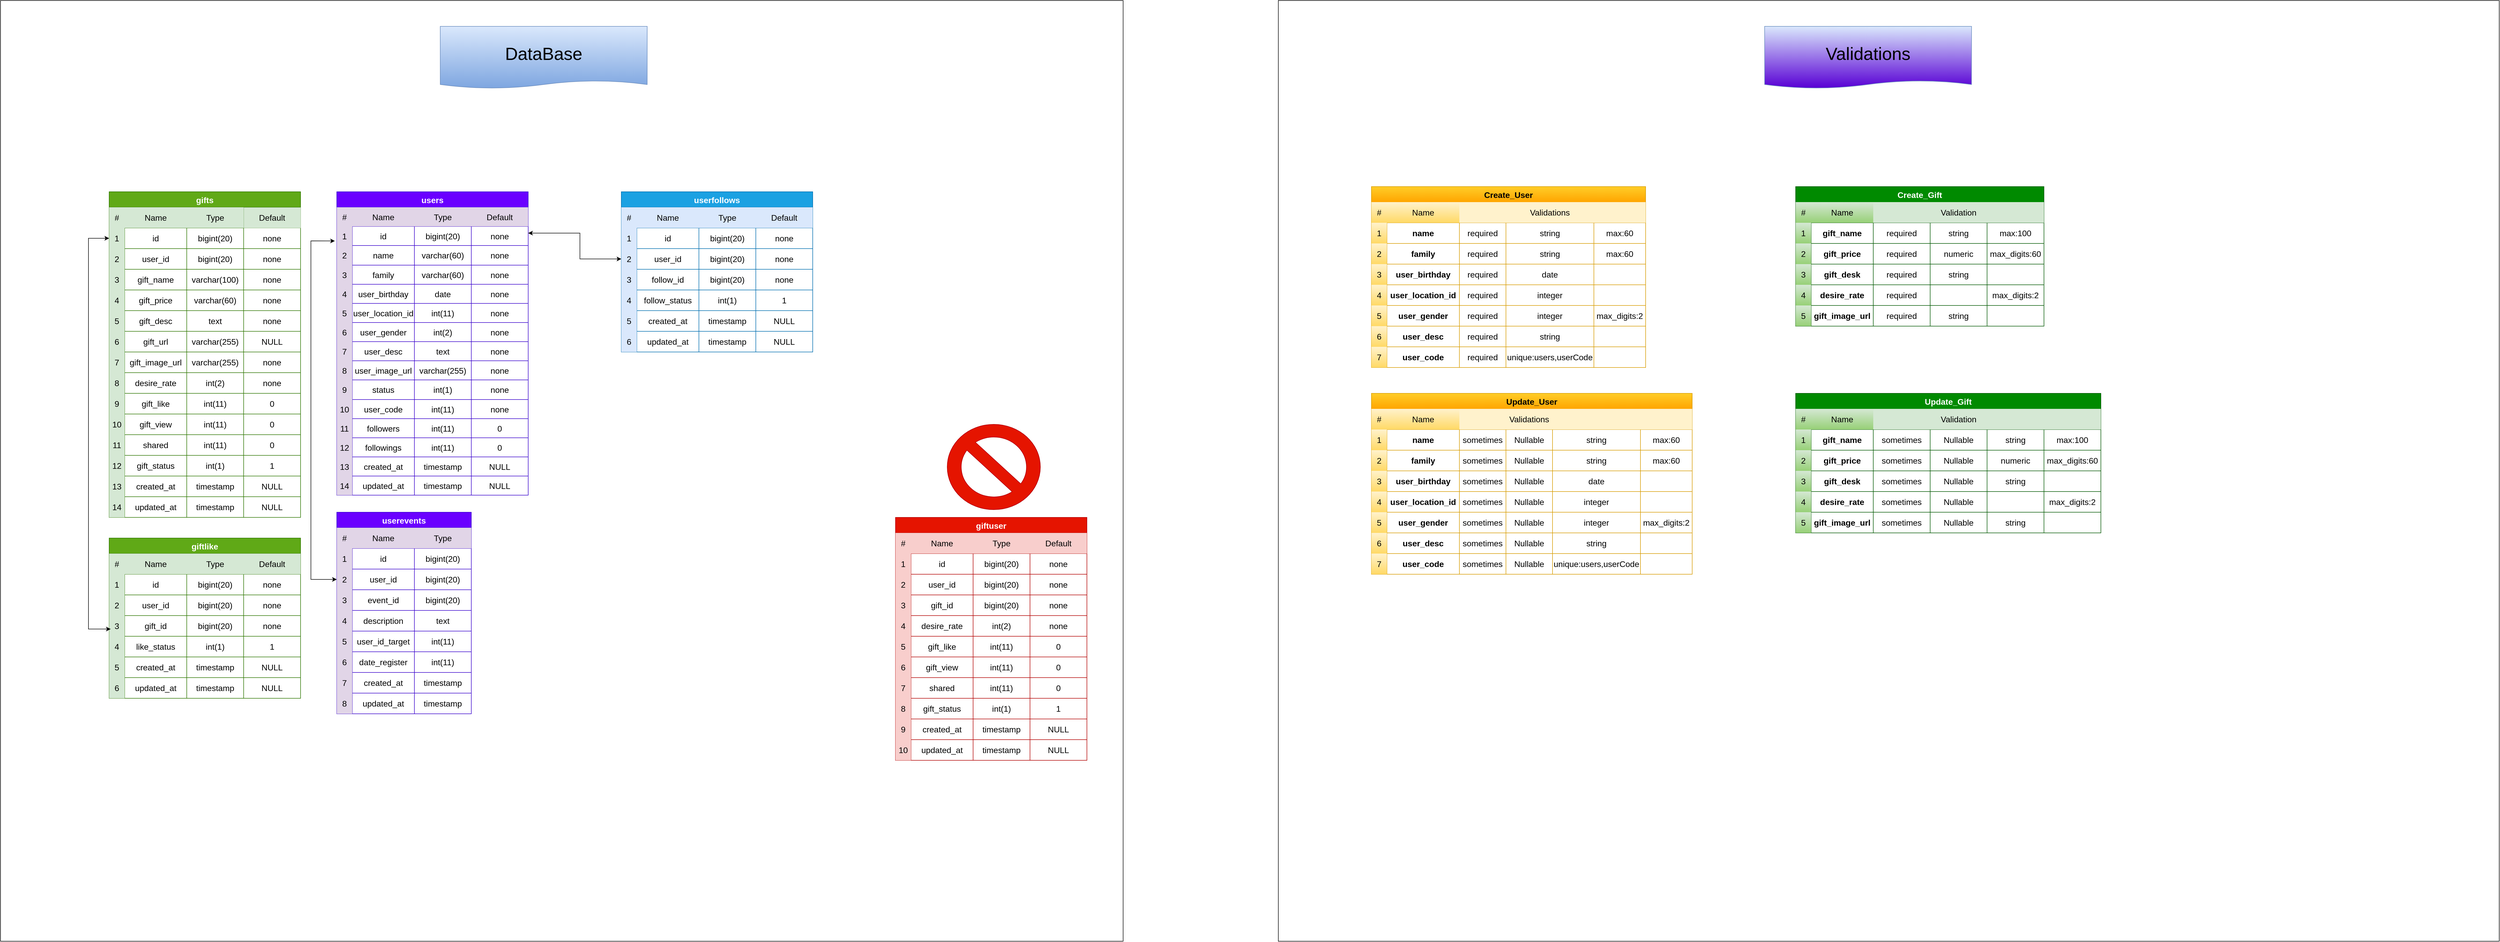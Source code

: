 <mxfile version="21.2.9" type="github">
  <diagram name="Page-1" id="1cAd2nDwjsuSkOFRcKNs">
    <mxGraphModel dx="1467" dy="1883" grid="1" gridSize="10" guides="1" tooltips="1" connect="1" arrows="1" fold="1" page="1" pageScale="1" pageWidth="850" pageHeight="1100" math="0" shadow="0">
      <root>
        <mxCell id="0" />
        <mxCell id="1" parent="0" />
        <mxCell id="7DghH40DVmf2UqbDNmO2-2" value="" style="rounded=0;whiteSpace=wrap;html=1;movable=1;resizable=1;rotatable=1;deletable=1;editable=1;locked=0;connectable=1;" parent="1" vertex="1">
          <mxGeometry y="-280" width="2170" height="1820" as="geometry" />
        </mxCell>
        <mxCell id="Wzq_B5PDZpnjMC2i0YFz-1" value="users" style="shape=table;startSize=30;container=1;collapsible=0;childLayout=tableLayout;strokeColor=#3700CC;fontSize=16;fillColor=#6a00ff;fontColor=#ffffff;fontStyle=1" parent="1" vertex="1">
          <mxGeometry x="650" y="90" width="370" height="587" as="geometry" />
        </mxCell>
        <mxCell id="Wzq_B5PDZpnjMC2i0YFz-23" style="shape=tableRow;horizontal=0;startSize=0;swimlaneHead=0;swimlaneBody=0;strokeColor=inherit;top=0;left=0;bottom=0;right=0;collapsible=0;dropTarget=0;fillColor=none;points=[[0,0.5],[1,0.5]];portConstraint=eastwest;fontSize=16;" parent="Wzq_B5PDZpnjMC2i0YFz-1" vertex="1">
          <mxGeometry y="30" width="370" height="37" as="geometry" />
        </mxCell>
        <mxCell id="Wzq_B5PDZpnjMC2i0YFz-24" value="#" style="shape=partialRectangle;html=1;whiteSpace=wrap;connectable=0;strokeColor=#9673a6;overflow=hidden;fillColor=#e1d5e7;top=0;left=0;bottom=0;right=0;pointerEvents=1;fontSize=16;" parent="Wzq_B5PDZpnjMC2i0YFz-23" vertex="1">
          <mxGeometry width="30" height="37" as="geometry">
            <mxRectangle width="30" height="37" as="alternateBounds" />
          </mxGeometry>
        </mxCell>
        <mxCell id="Wzq_B5PDZpnjMC2i0YFz-25" value="Name" style="shape=partialRectangle;html=1;whiteSpace=wrap;connectable=0;strokeColor=#9673a6;overflow=hidden;fillColor=#e1d5e7;top=0;left=0;bottom=0;right=0;pointerEvents=1;fontSize=16;" parent="Wzq_B5PDZpnjMC2i0YFz-23" vertex="1">
          <mxGeometry x="30" width="120" height="37" as="geometry">
            <mxRectangle width="120" height="37" as="alternateBounds" />
          </mxGeometry>
        </mxCell>
        <mxCell id="Wzq_B5PDZpnjMC2i0YFz-26" value="Type" style="shape=partialRectangle;html=1;whiteSpace=wrap;connectable=0;strokeColor=#9673a6;overflow=hidden;fillColor=#e1d5e7;top=0;left=0;bottom=0;right=0;pointerEvents=1;fontSize=16;" parent="Wzq_B5PDZpnjMC2i0YFz-23" vertex="1">
          <mxGeometry x="150" width="110" height="37" as="geometry">
            <mxRectangle width="110" height="37" as="alternateBounds" />
          </mxGeometry>
        </mxCell>
        <mxCell id="rWlrY72EfQh-a1V70OOL-23" value="Default" style="shape=partialRectangle;html=1;whiteSpace=wrap;connectable=0;strokeColor=#9673a6;overflow=hidden;fillColor=#e1d5e7;top=0;left=0;bottom=0;right=0;pointerEvents=1;fontSize=16;" parent="Wzq_B5PDZpnjMC2i0YFz-23" vertex="1">
          <mxGeometry x="260" width="110" height="37" as="geometry">
            <mxRectangle width="110" height="37" as="alternateBounds" />
          </mxGeometry>
        </mxCell>
        <mxCell id="Wzq_B5PDZpnjMC2i0YFz-176" value="" style="shape=tableRow;horizontal=0;startSize=0;swimlaneHead=0;swimlaneBody=0;strokeColor=inherit;top=0;left=0;bottom=0;right=0;collapsible=0;dropTarget=0;fillColor=none;points=[[0,0.5],[1,0.5]];portConstraint=eastwest;fontSize=16;" parent="Wzq_B5PDZpnjMC2i0YFz-1" vertex="1">
          <mxGeometry y="67" width="370" height="37" as="geometry" />
        </mxCell>
        <mxCell id="Wzq_B5PDZpnjMC2i0YFz-177" value="1" style="shape=partialRectangle;html=1;whiteSpace=wrap;connectable=0;strokeColor=#9673a6;overflow=hidden;fillColor=#e1d5e7;top=0;left=0;bottom=0;right=0;pointerEvents=1;fontSize=16;" parent="Wzq_B5PDZpnjMC2i0YFz-176" vertex="1">
          <mxGeometry width="30" height="37" as="geometry">
            <mxRectangle width="30" height="37" as="alternateBounds" />
          </mxGeometry>
        </mxCell>
        <mxCell id="Wzq_B5PDZpnjMC2i0YFz-178" value="id" style="shape=partialRectangle;html=1;whiteSpace=wrap;connectable=0;strokeColor=inherit;overflow=hidden;fillColor=none;top=0;left=0;bottom=0;right=0;pointerEvents=1;fontSize=16;" parent="Wzq_B5PDZpnjMC2i0YFz-176" vertex="1">
          <mxGeometry x="30" width="120" height="37" as="geometry">
            <mxRectangle width="120" height="37" as="alternateBounds" />
          </mxGeometry>
        </mxCell>
        <mxCell id="Wzq_B5PDZpnjMC2i0YFz-179" value="bigint(20)" style="shape=partialRectangle;html=1;whiteSpace=wrap;connectable=0;strokeColor=inherit;overflow=hidden;fillColor=none;top=0;left=0;bottom=0;right=0;pointerEvents=1;fontSize=16;" parent="Wzq_B5PDZpnjMC2i0YFz-176" vertex="1">
          <mxGeometry x="150" width="110" height="37" as="geometry">
            <mxRectangle width="110" height="37" as="alternateBounds" />
          </mxGeometry>
        </mxCell>
        <mxCell id="rWlrY72EfQh-a1V70OOL-24" value="none" style="shape=partialRectangle;html=1;whiteSpace=wrap;connectable=0;strokeColor=inherit;overflow=hidden;fillColor=none;top=0;left=0;bottom=0;right=0;pointerEvents=1;fontSize=16;" parent="Wzq_B5PDZpnjMC2i0YFz-176" vertex="1">
          <mxGeometry x="260" width="110" height="37" as="geometry">
            <mxRectangle width="110" height="37" as="alternateBounds" />
          </mxGeometry>
        </mxCell>
        <mxCell id="Wzq_B5PDZpnjMC2i0YFz-6" value="" style="shape=tableRow;horizontal=0;startSize=0;swimlaneHead=0;swimlaneBody=0;strokeColor=inherit;top=0;left=0;bottom=0;right=0;collapsible=0;dropTarget=0;fillColor=none;points=[[0,0.5],[1,0.5]];portConstraint=eastwest;fontSize=16;" parent="Wzq_B5PDZpnjMC2i0YFz-1" vertex="1">
          <mxGeometry y="104" width="370" height="38" as="geometry" />
        </mxCell>
        <mxCell id="Wzq_B5PDZpnjMC2i0YFz-7" value="2" style="shape=partialRectangle;html=1;whiteSpace=wrap;connectable=0;strokeColor=#9673a6;overflow=hidden;fillColor=#e1d5e7;top=0;left=0;bottom=0;right=0;pointerEvents=1;fontSize=16;" parent="Wzq_B5PDZpnjMC2i0YFz-6" vertex="1">
          <mxGeometry width="30" height="38" as="geometry">
            <mxRectangle width="30" height="38" as="alternateBounds" />
          </mxGeometry>
        </mxCell>
        <mxCell id="Wzq_B5PDZpnjMC2i0YFz-8" value="name" style="shape=partialRectangle;html=1;whiteSpace=wrap;connectable=0;strokeColor=inherit;overflow=hidden;fillColor=none;top=0;left=0;bottom=0;right=0;pointerEvents=1;fontSize=16;" parent="Wzq_B5PDZpnjMC2i0YFz-6" vertex="1">
          <mxGeometry x="30" width="120" height="38" as="geometry">
            <mxRectangle width="120" height="38" as="alternateBounds" />
          </mxGeometry>
        </mxCell>
        <mxCell id="Wzq_B5PDZpnjMC2i0YFz-9" value="varchar(60)" style="shape=partialRectangle;html=1;whiteSpace=wrap;connectable=0;strokeColor=inherit;overflow=hidden;fillColor=none;top=0;left=0;bottom=0;right=0;pointerEvents=1;fontSize=16;" parent="Wzq_B5PDZpnjMC2i0YFz-6" vertex="1">
          <mxGeometry x="150" width="110" height="38" as="geometry">
            <mxRectangle width="110" height="38" as="alternateBounds" />
          </mxGeometry>
        </mxCell>
        <mxCell id="rWlrY72EfQh-a1V70OOL-25" value="none" style="shape=partialRectangle;html=1;whiteSpace=wrap;connectable=0;strokeColor=inherit;overflow=hidden;fillColor=none;top=0;left=0;bottom=0;right=0;pointerEvents=1;fontSize=16;" parent="Wzq_B5PDZpnjMC2i0YFz-6" vertex="1">
          <mxGeometry x="260" width="110" height="38" as="geometry">
            <mxRectangle width="110" height="38" as="alternateBounds" />
          </mxGeometry>
        </mxCell>
        <mxCell id="Wzq_B5PDZpnjMC2i0YFz-10" value="" style="shape=tableRow;horizontal=0;startSize=0;swimlaneHead=0;swimlaneBody=0;strokeColor=inherit;top=0;left=0;bottom=0;right=0;collapsible=0;dropTarget=0;fillColor=none;points=[[0,0.5],[1,0.5]];portConstraint=eastwest;fontSize=16;" parent="Wzq_B5PDZpnjMC2i0YFz-1" vertex="1">
          <mxGeometry y="142" width="370" height="37" as="geometry" />
        </mxCell>
        <mxCell id="Wzq_B5PDZpnjMC2i0YFz-11" value="3" style="shape=partialRectangle;html=1;whiteSpace=wrap;connectable=0;strokeColor=#9673a6;overflow=hidden;fillColor=#e1d5e7;top=0;left=0;bottom=0;right=0;pointerEvents=1;fontSize=16;" parent="Wzq_B5PDZpnjMC2i0YFz-10" vertex="1">
          <mxGeometry width="30" height="37" as="geometry">
            <mxRectangle width="30" height="37" as="alternateBounds" />
          </mxGeometry>
        </mxCell>
        <mxCell id="Wzq_B5PDZpnjMC2i0YFz-12" value="family" style="shape=partialRectangle;html=1;whiteSpace=wrap;connectable=0;strokeColor=inherit;overflow=hidden;fillColor=none;top=0;left=0;bottom=0;right=0;pointerEvents=1;fontSize=16;" parent="Wzq_B5PDZpnjMC2i0YFz-10" vertex="1">
          <mxGeometry x="30" width="120" height="37" as="geometry">
            <mxRectangle width="120" height="37" as="alternateBounds" />
          </mxGeometry>
        </mxCell>
        <mxCell id="Wzq_B5PDZpnjMC2i0YFz-13" value="varchar(60)" style="shape=partialRectangle;html=1;whiteSpace=wrap;connectable=0;strokeColor=inherit;overflow=hidden;fillColor=none;top=0;left=0;bottom=0;right=0;pointerEvents=1;fontSize=16;" parent="Wzq_B5PDZpnjMC2i0YFz-10" vertex="1">
          <mxGeometry x="150" width="110" height="37" as="geometry">
            <mxRectangle width="110" height="37" as="alternateBounds" />
          </mxGeometry>
        </mxCell>
        <mxCell id="rWlrY72EfQh-a1V70OOL-26" value="none" style="shape=partialRectangle;html=1;whiteSpace=wrap;connectable=0;strokeColor=inherit;overflow=hidden;fillColor=none;top=0;left=0;bottom=0;right=0;pointerEvents=1;fontSize=16;" parent="Wzq_B5PDZpnjMC2i0YFz-10" vertex="1">
          <mxGeometry x="260" width="110" height="37" as="geometry">
            <mxRectangle width="110" height="37" as="alternateBounds" />
          </mxGeometry>
        </mxCell>
        <mxCell id="Wzq_B5PDZpnjMC2i0YFz-43" style="shape=tableRow;horizontal=0;startSize=0;swimlaneHead=0;swimlaneBody=0;strokeColor=inherit;top=0;left=0;bottom=0;right=0;collapsible=0;dropTarget=0;fillColor=none;points=[[0,0.5],[1,0.5]];portConstraint=eastwest;fontSize=16;" parent="Wzq_B5PDZpnjMC2i0YFz-1" vertex="1">
          <mxGeometry y="179" width="370" height="37" as="geometry" />
        </mxCell>
        <mxCell id="Wzq_B5PDZpnjMC2i0YFz-44" value="4" style="shape=partialRectangle;html=1;whiteSpace=wrap;connectable=0;strokeColor=#9673a6;overflow=hidden;fillColor=#e1d5e7;top=0;left=0;bottom=0;right=0;pointerEvents=1;fontSize=16;" parent="Wzq_B5PDZpnjMC2i0YFz-43" vertex="1">
          <mxGeometry width="30" height="37" as="geometry">
            <mxRectangle width="30" height="37" as="alternateBounds" />
          </mxGeometry>
        </mxCell>
        <mxCell id="Wzq_B5PDZpnjMC2i0YFz-45" value="user_birthday" style="shape=partialRectangle;html=1;whiteSpace=wrap;connectable=0;strokeColor=inherit;overflow=hidden;fillColor=none;top=0;left=0;bottom=0;right=0;pointerEvents=1;fontSize=16;" parent="Wzq_B5PDZpnjMC2i0YFz-43" vertex="1">
          <mxGeometry x="30" width="120" height="37" as="geometry">
            <mxRectangle width="120" height="37" as="alternateBounds" />
          </mxGeometry>
        </mxCell>
        <mxCell id="Wzq_B5PDZpnjMC2i0YFz-46" value="date" style="shape=partialRectangle;html=1;whiteSpace=wrap;connectable=0;strokeColor=inherit;overflow=hidden;fillColor=none;top=0;left=0;bottom=0;right=0;pointerEvents=1;fontSize=16;" parent="Wzq_B5PDZpnjMC2i0YFz-43" vertex="1">
          <mxGeometry x="150" width="110" height="37" as="geometry">
            <mxRectangle width="110" height="37" as="alternateBounds" />
          </mxGeometry>
        </mxCell>
        <mxCell id="rWlrY72EfQh-a1V70OOL-27" value="none" style="shape=partialRectangle;html=1;whiteSpace=wrap;connectable=0;strokeColor=inherit;overflow=hidden;fillColor=none;top=0;left=0;bottom=0;right=0;pointerEvents=1;fontSize=16;" parent="Wzq_B5PDZpnjMC2i0YFz-43" vertex="1">
          <mxGeometry x="260" width="110" height="37" as="geometry">
            <mxRectangle width="110" height="37" as="alternateBounds" />
          </mxGeometry>
        </mxCell>
        <mxCell id="Wzq_B5PDZpnjMC2i0YFz-39" style="shape=tableRow;horizontal=0;startSize=0;swimlaneHead=0;swimlaneBody=0;strokeColor=inherit;top=0;left=0;bottom=0;right=0;collapsible=0;dropTarget=0;fillColor=none;points=[[0,0.5],[1,0.5]];portConstraint=eastwest;fontSize=16;" parent="Wzq_B5PDZpnjMC2i0YFz-1" vertex="1">
          <mxGeometry y="216" width="370" height="37" as="geometry" />
        </mxCell>
        <mxCell id="Wzq_B5PDZpnjMC2i0YFz-40" value="5" style="shape=partialRectangle;html=1;whiteSpace=wrap;connectable=0;strokeColor=#9673a6;overflow=hidden;fillColor=#e1d5e7;top=0;left=0;bottom=0;right=0;pointerEvents=1;fontSize=16;" parent="Wzq_B5PDZpnjMC2i0YFz-39" vertex="1">
          <mxGeometry width="30" height="37" as="geometry">
            <mxRectangle width="30" height="37" as="alternateBounds" />
          </mxGeometry>
        </mxCell>
        <mxCell id="Wzq_B5PDZpnjMC2i0YFz-41" value="user_location_id" style="shape=partialRectangle;html=1;whiteSpace=wrap;connectable=0;strokeColor=inherit;overflow=hidden;fillColor=none;top=0;left=0;bottom=0;right=0;pointerEvents=1;fontSize=16;" parent="Wzq_B5PDZpnjMC2i0YFz-39" vertex="1">
          <mxGeometry x="30" width="120" height="37" as="geometry">
            <mxRectangle width="120" height="37" as="alternateBounds" />
          </mxGeometry>
        </mxCell>
        <mxCell id="Wzq_B5PDZpnjMC2i0YFz-42" value="int(11)" style="shape=partialRectangle;html=1;whiteSpace=wrap;connectable=0;strokeColor=inherit;overflow=hidden;fillColor=none;top=0;left=0;bottom=0;right=0;pointerEvents=1;fontSize=16;" parent="Wzq_B5PDZpnjMC2i0YFz-39" vertex="1">
          <mxGeometry x="150" width="110" height="37" as="geometry">
            <mxRectangle width="110" height="37" as="alternateBounds" />
          </mxGeometry>
        </mxCell>
        <mxCell id="rWlrY72EfQh-a1V70OOL-28" value="none" style="shape=partialRectangle;html=1;whiteSpace=wrap;connectable=0;strokeColor=inherit;overflow=hidden;fillColor=none;top=0;left=0;bottom=0;right=0;pointerEvents=1;fontSize=16;" parent="Wzq_B5PDZpnjMC2i0YFz-39" vertex="1">
          <mxGeometry x="260" width="110" height="37" as="geometry">
            <mxRectangle width="110" height="37" as="alternateBounds" />
          </mxGeometry>
        </mxCell>
        <mxCell id="Wzq_B5PDZpnjMC2i0YFz-35" style="shape=tableRow;horizontal=0;startSize=0;swimlaneHead=0;swimlaneBody=0;strokeColor=inherit;top=0;left=0;bottom=0;right=0;collapsible=0;dropTarget=0;fillColor=none;points=[[0,0.5],[1,0.5]];portConstraint=eastwest;fontSize=16;" parent="Wzq_B5PDZpnjMC2i0YFz-1" vertex="1">
          <mxGeometry y="253" width="370" height="37" as="geometry" />
        </mxCell>
        <mxCell id="Wzq_B5PDZpnjMC2i0YFz-36" value="6" style="shape=partialRectangle;html=1;whiteSpace=wrap;connectable=0;strokeColor=#9673a6;overflow=hidden;fillColor=#e1d5e7;top=0;left=0;bottom=0;right=0;pointerEvents=1;fontSize=16;" parent="Wzq_B5PDZpnjMC2i0YFz-35" vertex="1">
          <mxGeometry width="30" height="37" as="geometry">
            <mxRectangle width="30" height="37" as="alternateBounds" />
          </mxGeometry>
        </mxCell>
        <mxCell id="Wzq_B5PDZpnjMC2i0YFz-37" value="user_gender" style="shape=partialRectangle;html=1;whiteSpace=wrap;connectable=0;strokeColor=inherit;overflow=hidden;fillColor=none;top=0;left=0;bottom=0;right=0;pointerEvents=1;fontSize=16;" parent="Wzq_B5PDZpnjMC2i0YFz-35" vertex="1">
          <mxGeometry x="30" width="120" height="37" as="geometry">
            <mxRectangle width="120" height="37" as="alternateBounds" />
          </mxGeometry>
        </mxCell>
        <mxCell id="Wzq_B5PDZpnjMC2i0YFz-38" value="int(2)" style="shape=partialRectangle;html=1;whiteSpace=wrap;connectable=0;strokeColor=inherit;overflow=hidden;fillColor=none;top=0;left=0;bottom=0;right=0;pointerEvents=1;fontSize=16;" parent="Wzq_B5PDZpnjMC2i0YFz-35" vertex="1">
          <mxGeometry x="150" width="110" height="37" as="geometry">
            <mxRectangle width="110" height="37" as="alternateBounds" />
          </mxGeometry>
        </mxCell>
        <mxCell id="rWlrY72EfQh-a1V70OOL-29" value="none" style="shape=partialRectangle;html=1;whiteSpace=wrap;connectable=0;strokeColor=inherit;overflow=hidden;fillColor=none;top=0;left=0;bottom=0;right=0;pointerEvents=1;fontSize=16;" parent="Wzq_B5PDZpnjMC2i0YFz-35" vertex="1">
          <mxGeometry x="260" width="110" height="37" as="geometry">
            <mxRectangle width="110" height="37" as="alternateBounds" />
          </mxGeometry>
        </mxCell>
        <mxCell id="Wzq_B5PDZpnjMC2i0YFz-31" style="shape=tableRow;horizontal=0;startSize=0;swimlaneHead=0;swimlaneBody=0;strokeColor=inherit;top=0;left=0;bottom=0;right=0;collapsible=0;dropTarget=0;fillColor=none;points=[[0,0.5],[1,0.5]];portConstraint=eastwest;fontSize=16;" parent="Wzq_B5PDZpnjMC2i0YFz-1" vertex="1">
          <mxGeometry y="290" width="370" height="37" as="geometry" />
        </mxCell>
        <mxCell id="Wzq_B5PDZpnjMC2i0YFz-32" value="7" style="shape=partialRectangle;html=1;whiteSpace=wrap;connectable=0;strokeColor=#9673a6;overflow=hidden;fillColor=#e1d5e7;top=0;left=0;bottom=0;right=0;pointerEvents=1;fontSize=16;" parent="Wzq_B5PDZpnjMC2i0YFz-31" vertex="1">
          <mxGeometry width="30" height="37" as="geometry">
            <mxRectangle width="30" height="37" as="alternateBounds" />
          </mxGeometry>
        </mxCell>
        <mxCell id="Wzq_B5PDZpnjMC2i0YFz-33" value="user_desc" style="shape=partialRectangle;html=1;whiteSpace=wrap;connectable=0;strokeColor=inherit;overflow=hidden;fillColor=none;top=0;left=0;bottom=0;right=0;pointerEvents=1;fontSize=16;" parent="Wzq_B5PDZpnjMC2i0YFz-31" vertex="1">
          <mxGeometry x="30" width="120" height="37" as="geometry">
            <mxRectangle width="120" height="37" as="alternateBounds" />
          </mxGeometry>
        </mxCell>
        <mxCell id="Wzq_B5PDZpnjMC2i0YFz-34" value="text" style="shape=partialRectangle;html=1;whiteSpace=wrap;connectable=0;strokeColor=inherit;overflow=hidden;fillColor=none;top=0;left=0;bottom=0;right=0;pointerEvents=1;fontSize=16;" parent="Wzq_B5PDZpnjMC2i0YFz-31" vertex="1">
          <mxGeometry x="150" width="110" height="37" as="geometry">
            <mxRectangle width="110" height="37" as="alternateBounds" />
          </mxGeometry>
        </mxCell>
        <mxCell id="rWlrY72EfQh-a1V70OOL-30" value="none" style="shape=partialRectangle;html=1;whiteSpace=wrap;connectable=0;strokeColor=inherit;overflow=hidden;fillColor=none;top=0;left=0;bottom=0;right=0;pointerEvents=1;fontSize=16;" parent="Wzq_B5PDZpnjMC2i0YFz-31" vertex="1">
          <mxGeometry x="260" width="110" height="37" as="geometry">
            <mxRectangle width="110" height="37" as="alternateBounds" />
          </mxGeometry>
        </mxCell>
        <mxCell id="Wzq_B5PDZpnjMC2i0YFz-27" style="shape=tableRow;horizontal=0;startSize=0;swimlaneHead=0;swimlaneBody=0;strokeColor=inherit;top=0;left=0;bottom=0;right=0;collapsible=0;dropTarget=0;fillColor=none;points=[[0,0.5],[1,0.5]];portConstraint=eastwest;fontSize=16;" parent="Wzq_B5PDZpnjMC2i0YFz-1" vertex="1">
          <mxGeometry y="327" width="370" height="37" as="geometry" />
        </mxCell>
        <mxCell id="Wzq_B5PDZpnjMC2i0YFz-28" value="8" style="shape=partialRectangle;html=1;whiteSpace=wrap;connectable=0;strokeColor=#9673a6;overflow=hidden;fillColor=#e1d5e7;top=0;left=0;bottom=0;right=0;pointerEvents=1;fontSize=16;" parent="Wzq_B5PDZpnjMC2i0YFz-27" vertex="1">
          <mxGeometry width="30" height="37" as="geometry">
            <mxRectangle width="30" height="37" as="alternateBounds" />
          </mxGeometry>
        </mxCell>
        <mxCell id="Wzq_B5PDZpnjMC2i0YFz-29" value="user_image_url" style="shape=partialRectangle;html=1;whiteSpace=wrap;connectable=0;strokeColor=inherit;overflow=hidden;fillColor=none;top=0;left=0;bottom=0;right=0;pointerEvents=1;fontSize=16;" parent="Wzq_B5PDZpnjMC2i0YFz-27" vertex="1">
          <mxGeometry x="30" width="120" height="37" as="geometry">
            <mxRectangle width="120" height="37" as="alternateBounds" />
          </mxGeometry>
        </mxCell>
        <mxCell id="Wzq_B5PDZpnjMC2i0YFz-30" value="varchar(255)" style="shape=partialRectangle;html=1;whiteSpace=wrap;connectable=0;strokeColor=inherit;overflow=hidden;fillColor=none;top=0;left=0;bottom=0;right=0;pointerEvents=1;fontSize=16;" parent="Wzq_B5PDZpnjMC2i0YFz-27" vertex="1">
          <mxGeometry x="150" width="110" height="37" as="geometry">
            <mxRectangle width="110" height="37" as="alternateBounds" />
          </mxGeometry>
        </mxCell>
        <mxCell id="rWlrY72EfQh-a1V70OOL-31" value="none" style="shape=partialRectangle;html=1;whiteSpace=wrap;connectable=0;strokeColor=inherit;overflow=hidden;fillColor=none;top=0;left=0;bottom=0;right=0;pointerEvents=1;fontSize=16;" parent="Wzq_B5PDZpnjMC2i0YFz-27" vertex="1">
          <mxGeometry x="260" width="110" height="37" as="geometry">
            <mxRectangle width="110" height="37" as="alternateBounds" />
          </mxGeometry>
        </mxCell>
        <mxCell id="Wzq_B5PDZpnjMC2i0YFz-55" style="shape=tableRow;horizontal=0;startSize=0;swimlaneHead=0;swimlaneBody=0;strokeColor=inherit;top=0;left=0;bottom=0;right=0;collapsible=0;dropTarget=0;fillColor=none;points=[[0,0.5],[1,0.5]];portConstraint=eastwest;fontSize=16;" parent="Wzq_B5PDZpnjMC2i0YFz-1" vertex="1">
          <mxGeometry y="364" width="370" height="38" as="geometry" />
        </mxCell>
        <mxCell id="Wzq_B5PDZpnjMC2i0YFz-56" value="9" style="shape=partialRectangle;html=1;whiteSpace=wrap;connectable=0;strokeColor=#9673a6;overflow=hidden;fillColor=#e1d5e7;top=0;left=0;bottom=0;right=0;pointerEvents=1;fontSize=16;" parent="Wzq_B5PDZpnjMC2i0YFz-55" vertex="1">
          <mxGeometry width="30" height="38" as="geometry">
            <mxRectangle width="30" height="38" as="alternateBounds" />
          </mxGeometry>
        </mxCell>
        <mxCell id="Wzq_B5PDZpnjMC2i0YFz-57" value="status" style="shape=partialRectangle;html=1;whiteSpace=wrap;connectable=0;strokeColor=inherit;overflow=hidden;fillColor=none;top=0;left=0;bottom=0;right=0;pointerEvents=1;fontSize=16;" parent="Wzq_B5PDZpnjMC2i0YFz-55" vertex="1">
          <mxGeometry x="30" width="120" height="38" as="geometry">
            <mxRectangle width="120" height="38" as="alternateBounds" />
          </mxGeometry>
        </mxCell>
        <mxCell id="Wzq_B5PDZpnjMC2i0YFz-58" value="int(1)" style="shape=partialRectangle;html=1;whiteSpace=wrap;connectable=0;strokeColor=inherit;overflow=hidden;fillColor=none;top=0;left=0;bottom=0;right=0;pointerEvents=1;fontSize=16;" parent="Wzq_B5PDZpnjMC2i0YFz-55" vertex="1">
          <mxGeometry x="150" width="110" height="38" as="geometry">
            <mxRectangle width="110" height="38" as="alternateBounds" />
          </mxGeometry>
        </mxCell>
        <mxCell id="rWlrY72EfQh-a1V70OOL-32" value="none" style="shape=partialRectangle;html=1;whiteSpace=wrap;connectable=0;strokeColor=inherit;overflow=hidden;fillColor=none;top=0;left=0;bottom=0;right=0;pointerEvents=1;fontSize=16;" parent="Wzq_B5PDZpnjMC2i0YFz-55" vertex="1">
          <mxGeometry x="260" width="110" height="38" as="geometry">
            <mxRectangle width="110" height="38" as="alternateBounds" />
          </mxGeometry>
        </mxCell>
        <mxCell id="Wzq_B5PDZpnjMC2i0YFz-51" style="shape=tableRow;horizontal=0;startSize=0;swimlaneHead=0;swimlaneBody=0;strokeColor=inherit;top=0;left=0;bottom=0;right=0;collapsible=0;dropTarget=0;fillColor=none;points=[[0,0.5],[1,0.5]];portConstraint=eastwest;fontSize=16;" parent="Wzq_B5PDZpnjMC2i0YFz-1" vertex="1">
          <mxGeometry y="402" width="370" height="37" as="geometry" />
        </mxCell>
        <mxCell id="Wzq_B5PDZpnjMC2i0YFz-52" value="10" style="shape=partialRectangle;html=1;whiteSpace=wrap;connectable=0;strokeColor=#9673a6;overflow=hidden;fillColor=#e1d5e7;top=0;left=0;bottom=0;right=0;pointerEvents=1;fontSize=16;" parent="Wzq_B5PDZpnjMC2i0YFz-51" vertex="1">
          <mxGeometry width="30" height="37" as="geometry">
            <mxRectangle width="30" height="37" as="alternateBounds" />
          </mxGeometry>
        </mxCell>
        <mxCell id="Wzq_B5PDZpnjMC2i0YFz-53" value="user_code" style="shape=partialRectangle;html=1;whiteSpace=wrap;connectable=0;strokeColor=inherit;overflow=hidden;fillColor=none;top=0;left=0;bottom=0;right=0;pointerEvents=1;fontSize=16;" parent="Wzq_B5PDZpnjMC2i0YFz-51" vertex="1">
          <mxGeometry x="30" width="120" height="37" as="geometry">
            <mxRectangle width="120" height="37" as="alternateBounds" />
          </mxGeometry>
        </mxCell>
        <mxCell id="Wzq_B5PDZpnjMC2i0YFz-54" value="int(11)" style="shape=partialRectangle;html=1;whiteSpace=wrap;connectable=0;strokeColor=inherit;overflow=hidden;fillColor=none;top=0;left=0;bottom=0;right=0;pointerEvents=1;fontSize=16;" parent="Wzq_B5PDZpnjMC2i0YFz-51" vertex="1">
          <mxGeometry x="150" width="110" height="37" as="geometry">
            <mxRectangle width="110" height="37" as="alternateBounds" />
          </mxGeometry>
        </mxCell>
        <mxCell id="rWlrY72EfQh-a1V70OOL-33" value="none" style="shape=partialRectangle;html=1;whiteSpace=wrap;connectable=0;strokeColor=inherit;overflow=hidden;fillColor=none;top=0;left=0;bottom=0;right=0;pointerEvents=1;fontSize=16;" parent="Wzq_B5PDZpnjMC2i0YFz-51" vertex="1">
          <mxGeometry x="260" width="110" height="37" as="geometry">
            <mxRectangle width="110" height="37" as="alternateBounds" />
          </mxGeometry>
        </mxCell>
        <mxCell id="rWlrY72EfQh-a1V70OOL-5" style="shape=tableRow;horizontal=0;startSize=0;swimlaneHead=0;swimlaneBody=0;strokeColor=inherit;top=0;left=0;bottom=0;right=0;collapsible=0;dropTarget=0;fillColor=none;points=[[0,0.5],[1,0.5]];portConstraint=eastwest;fontSize=16;" parent="Wzq_B5PDZpnjMC2i0YFz-1" vertex="1">
          <mxGeometry y="439" width="370" height="37" as="geometry" />
        </mxCell>
        <mxCell id="rWlrY72EfQh-a1V70OOL-6" value="11" style="shape=partialRectangle;html=1;whiteSpace=wrap;connectable=0;strokeColor=#9673a6;overflow=hidden;fillColor=#e1d5e7;top=0;left=0;bottom=0;right=0;pointerEvents=1;fontSize=16;" parent="rWlrY72EfQh-a1V70OOL-5" vertex="1">
          <mxGeometry width="30" height="37" as="geometry">
            <mxRectangle width="30" height="37" as="alternateBounds" />
          </mxGeometry>
        </mxCell>
        <mxCell id="rWlrY72EfQh-a1V70OOL-7" value="followers" style="shape=partialRectangle;html=1;whiteSpace=wrap;connectable=0;strokeColor=inherit;overflow=hidden;fillColor=none;top=0;left=0;bottom=0;right=0;pointerEvents=1;fontSize=16;" parent="rWlrY72EfQh-a1V70OOL-5" vertex="1">
          <mxGeometry x="30" width="120" height="37" as="geometry">
            <mxRectangle width="120" height="37" as="alternateBounds" />
          </mxGeometry>
        </mxCell>
        <mxCell id="rWlrY72EfQh-a1V70OOL-8" value="int(11)" style="shape=partialRectangle;html=1;whiteSpace=wrap;connectable=0;strokeColor=inherit;overflow=hidden;fillColor=none;top=0;left=0;bottom=0;right=0;pointerEvents=1;fontSize=16;" parent="rWlrY72EfQh-a1V70OOL-5" vertex="1">
          <mxGeometry x="150" width="110" height="37" as="geometry">
            <mxRectangle width="110" height="37" as="alternateBounds" />
          </mxGeometry>
        </mxCell>
        <mxCell id="rWlrY72EfQh-a1V70OOL-34" value="0" style="shape=partialRectangle;html=1;whiteSpace=wrap;connectable=0;strokeColor=inherit;overflow=hidden;fillColor=none;top=0;left=0;bottom=0;right=0;pointerEvents=1;fontSize=16;" parent="rWlrY72EfQh-a1V70OOL-5" vertex="1">
          <mxGeometry x="260" width="110" height="37" as="geometry">
            <mxRectangle width="110" height="37" as="alternateBounds" />
          </mxGeometry>
        </mxCell>
        <mxCell id="rWlrY72EfQh-a1V70OOL-1" style="shape=tableRow;horizontal=0;startSize=0;swimlaneHead=0;swimlaneBody=0;strokeColor=inherit;top=0;left=0;bottom=0;right=0;collapsible=0;dropTarget=0;fillColor=none;points=[[0,0.5],[1,0.5]];portConstraint=eastwest;fontSize=16;" parent="Wzq_B5PDZpnjMC2i0YFz-1" vertex="1">
          <mxGeometry y="476" width="370" height="37" as="geometry" />
        </mxCell>
        <mxCell id="rWlrY72EfQh-a1V70OOL-2" value="12" style="shape=partialRectangle;html=1;whiteSpace=wrap;connectable=0;strokeColor=#9673a6;overflow=hidden;fillColor=#e1d5e7;top=0;left=0;bottom=0;right=0;pointerEvents=1;fontSize=16;" parent="rWlrY72EfQh-a1V70OOL-1" vertex="1">
          <mxGeometry width="30" height="37" as="geometry">
            <mxRectangle width="30" height="37" as="alternateBounds" />
          </mxGeometry>
        </mxCell>
        <mxCell id="rWlrY72EfQh-a1V70OOL-3" value="followings" style="shape=partialRectangle;html=1;whiteSpace=wrap;connectable=0;strokeColor=inherit;overflow=hidden;fillColor=none;top=0;left=0;bottom=0;right=0;pointerEvents=1;fontSize=16;" parent="rWlrY72EfQh-a1V70OOL-1" vertex="1">
          <mxGeometry x="30" width="120" height="37" as="geometry">
            <mxRectangle width="120" height="37" as="alternateBounds" />
          </mxGeometry>
        </mxCell>
        <mxCell id="rWlrY72EfQh-a1V70OOL-4" value="int(11)" style="shape=partialRectangle;html=1;whiteSpace=wrap;connectable=0;strokeColor=inherit;overflow=hidden;fillColor=none;top=0;left=0;bottom=0;right=0;pointerEvents=1;fontSize=16;" parent="rWlrY72EfQh-a1V70OOL-1" vertex="1">
          <mxGeometry x="150" width="110" height="37" as="geometry">
            <mxRectangle width="110" height="37" as="alternateBounds" />
          </mxGeometry>
        </mxCell>
        <mxCell id="rWlrY72EfQh-a1V70OOL-35" value="0" style="shape=partialRectangle;html=1;whiteSpace=wrap;connectable=0;strokeColor=inherit;overflow=hidden;fillColor=none;top=0;left=0;bottom=0;right=0;pointerEvents=1;fontSize=16;" parent="rWlrY72EfQh-a1V70OOL-1" vertex="1">
          <mxGeometry x="260" width="110" height="37" as="geometry">
            <mxRectangle width="110" height="37" as="alternateBounds" />
          </mxGeometry>
        </mxCell>
        <mxCell id="Wzq_B5PDZpnjMC2i0YFz-47" style="shape=tableRow;horizontal=0;startSize=0;swimlaneHead=0;swimlaneBody=0;strokeColor=inherit;top=0;left=0;bottom=0;right=0;collapsible=0;dropTarget=0;fillColor=none;points=[[0,0.5],[1,0.5]];portConstraint=eastwest;fontSize=16;" parent="Wzq_B5PDZpnjMC2i0YFz-1" vertex="1">
          <mxGeometry y="513" width="370" height="37" as="geometry" />
        </mxCell>
        <mxCell id="Wzq_B5PDZpnjMC2i0YFz-48" value="13" style="shape=partialRectangle;html=1;whiteSpace=wrap;connectable=0;strokeColor=#9673a6;overflow=hidden;fillColor=#e1d5e7;top=0;left=0;bottom=0;right=0;pointerEvents=1;fontSize=16;" parent="Wzq_B5PDZpnjMC2i0YFz-47" vertex="1">
          <mxGeometry width="30" height="37" as="geometry">
            <mxRectangle width="30" height="37" as="alternateBounds" />
          </mxGeometry>
        </mxCell>
        <mxCell id="Wzq_B5PDZpnjMC2i0YFz-49" value="created_at" style="shape=partialRectangle;html=1;whiteSpace=wrap;connectable=0;strokeColor=inherit;overflow=hidden;fillColor=none;top=0;left=0;bottom=0;right=0;pointerEvents=1;fontSize=16;" parent="Wzq_B5PDZpnjMC2i0YFz-47" vertex="1">
          <mxGeometry x="30" width="120" height="37" as="geometry">
            <mxRectangle width="120" height="37" as="alternateBounds" />
          </mxGeometry>
        </mxCell>
        <mxCell id="Wzq_B5PDZpnjMC2i0YFz-50" value="timestamp" style="shape=partialRectangle;html=1;whiteSpace=wrap;connectable=0;strokeColor=inherit;overflow=hidden;fillColor=none;top=0;left=0;bottom=0;right=0;pointerEvents=1;fontSize=16;" parent="Wzq_B5PDZpnjMC2i0YFz-47" vertex="1">
          <mxGeometry x="150" width="110" height="37" as="geometry">
            <mxRectangle width="110" height="37" as="alternateBounds" />
          </mxGeometry>
        </mxCell>
        <mxCell id="rWlrY72EfQh-a1V70OOL-36" value="NULL" style="shape=partialRectangle;html=1;whiteSpace=wrap;connectable=0;strokeColor=inherit;overflow=hidden;fillColor=none;top=0;left=0;bottom=0;right=0;pointerEvents=1;fontSize=16;" parent="Wzq_B5PDZpnjMC2i0YFz-47" vertex="1">
          <mxGeometry x="260" width="110" height="37" as="geometry">
            <mxRectangle width="110" height="37" as="alternateBounds" />
          </mxGeometry>
        </mxCell>
        <mxCell id="Wzq_B5PDZpnjMC2i0YFz-59" style="shape=tableRow;horizontal=0;startSize=0;swimlaneHead=0;swimlaneBody=0;strokeColor=inherit;top=0;left=0;bottom=0;right=0;collapsible=0;dropTarget=0;fillColor=none;points=[[0,0.5],[1,0.5]];portConstraint=eastwest;fontSize=16;" parent="Wzq_B5PDZpnjMC2i0YFz-1" vertex="1">
          <mxGeometry y="550" width="370" height="37" as="geometry" />
        </mxCell>
        <mxCell id="Wzq_B5PDZpnjMC2i0YFz-60" value="14" style="shape=partialRectangle;html=1;whiteSpace=wrap;connectable=0;strokeColor=#9673a6;overflow=hidden;fillColor=#e1d5e7;top=0;left=0;bottom=0;right=0;pointerEvents=1;fontSize=16;" parent="Wzq_B5PDZpnjMC2i0YFz-59" vertex="1">
          <mxGeometry width="30" height="37" as="geometry">
            <mxRectangle width="30" height="37" as="alternateBounds" />
          </mxGeometry>
        </mxCell>
        <mxCell id="Wzq_B5PDZpnjMC2i0YFz-61" value="updated_at" style="shape=partialRectangle;html=1;whiteSpace=wrap;connectable=0;strokeColor=inherit;overflow=hidden;fillColor=none;top=0;left=0;bottom=0;right=0;pointerEvents=1;fontSize=16;" parent="Wzq_B5PDZpnjMC2i0YFz-59" vertex="1">
          <mxGeometry x="30" width="120" height="37" as="geometry">
            <mxRectangle width="120" height="37" as="alternateBounds" />
          </mxGeometry>
        </mxCell>
        <mxCell id="Wzq_B5PDZpnjMC2i0YFz-62" value="timestamp" style="shape=partialRectangle;html=1;whiteSpace=wrap;connectable=0;strokeColor=inherit;overflow=hidden;fillColor=none;top=0;left=0;bottom=0;right=0;pointerEvents=1;fontSize=16;" parent="Wzq_B5PDZpnjMC2i0YFz-59" vertex="1">
          <mxGeometry x="150" width="110" height="37" as="geometry">
            <mxRectangle width="110" height="37" as="alternateBounds" />
          </mxGeometry>
        </mxCell>
        <mxCell id="rWlrY72EfQh-a1V70OOL-37" value="NULL" style="shape=partialRectangle;html=1;whiteSpace=wrap;connectable=0;strokeColor=inherit;overflow=hidden;fillColor=none;top=0;left=0;bottom=0;right=0;pointerEvents=1;fontSize=16;" parent="Wzq_B5PDZpnjMC2i0YFz-59" vertex="1">
          <mxGeometry x="260" width="110" height="37" as="geometry">
            <mxRectangle width="110" height="37" as="alternateBounds" />
          </mxGeometry>
        </mxCell>
        <mxCell id="Wzq_B5PDZpnjMC2i0YFz-77" value="gifts" style="shape=table;startSize=30;container=1;collapsible=0;childLayout=tableLayout;strokeColor=#2D7600;fontSize=16;fillColor=#60a917;fontColor=#ffffff;fontStyle=1;strokeWidth=1;labelBackgroundColor=none;" parent="1" vertex="1">
          <mxGeometry x="210" y="90" width="370" height="630" as="geometry" />
        </mxCell>
        <mxCell id="Wzq_B5PDZpnjMC2i0YFz-78" style="shape=tableRow;horizontal=0;startSize=0;swimlaneHead=0;swimlaneBody=0;strokeColor=inherit;top=0;left=0;bottom=0;right=0;collapsible=0;dropTarget=0;fillColor=none;points=[[0,0.5],[1,0.5]];portConstraint=eastwest;fontSize=16;fontStyle=0;fontColor=default;labelBackgroundColor=none;" parent="Wzq_B5PDZpnjMC2i0YFz-77" vertex="1">
          <mxGeometry y="30" width="370" height="40" as="geometry" />
        </mxCell>
        <mxCell id="Wzq_B5PDZpnjMC2i0YFz-79" value="#" style="shape=partialRectangle;html=1;whiteSpace=wrap;connectable=0;strokeColor=#82b366;overflow=hidden;fillColor=#d5e8d4;top=0;left=0;bottom=0;right=0;pointerEvents=1;fontSize=16;fontStyle=0;fontColor=default;labelBackgroundColor=none;" parent="Wzq_B5PDZpnjMC2i0YFz-78" vertex="1">
          <mxGeometry width="30" height="40" as="geometry">
            <mxRectangle width="30" height="40" as="alternateBounds" />
          </mxGeometry>
        </mxCell>
        <mxCell id="Wzq_B5PDZpnjMC2i0YFz-80" value="Name" style="shape=partialRectangle;html=1;whiteSpace=wrap;connectable=0;strokeColor=#82b366;overflow=hidden;fillColor=#d5e8d4;top=0;left=0;bottom=0;right=0;pointerEvents=1;fontSize=16;fontStyle=0;fontColor=default;labelBackgroundColor=none;" parent="Wzq_B5PDZpnjMC2i0YFz-78" vertex="1">
          <mxGeometry x="30" width="120" height="40" as="geometry">
            <mxRectangle width="120" height="40" as="alternateBounds" />
          </mxGeometry>
        </mxCell>
        <mxCell id="Wzq_B5PDZpnjMC2i0YFz-81" value="Type" style="shape=partialRectangle;html=1;whiteSpace=wrap;connectable=0;strokeColor=#82b366;overflow=hidden;fillColor=#d5e8d4;top=0;left=0;bottom=0;right=0;pointerEvents=1;fontSize=16;fontStyle=0;fontColor=default;labelBackgroundColor=none;" parent="Wzq_B5PDZpnjMC2i0YFz-78" vertex="1">
          <mxGeometry x="150" width="110" height="40" as="geometry">
            <mxRectangle width="110" height="40" as="alternateBounds" />
          </mxGeometry>
        </mxCell>
        <mxCell id="RkA7iU0VJPWLOL-5tTCJ-9" value="Default" style="shape=partialRectangle;html=1;whiteSpace=wrap;connectable=0;strokeColor=#82b366;overflow=hidden;fillColor=#d5e8d4;top=0;left=0;bottom=0;right=0;pointerEvents=1;fontSize=16;gradientColor=none;strokeWidth=0;perimeterSpacing=0;shadow=0;fillStyle=auto;fontStyle=0;fontColor=default;labelBackgroundColor=none;" parent="Wzq_B5PDZpnjMC2i0YFz-78" vertex="1">
          <mxGeometry x="260" width="110" height="40" as="geometry">
            <mxRectangle width="110" height="40" as="alternateBounds" />
          </mxGeometry>
        </mxCell>
        <mxCell id="Wzq_B5PDZpnjMC2i0YFz-82" value="" style="shape=tableRow;horizontal=0;startSize=0;swimlaneHead=0;swimlaneBody=0;strokeColor=inherit;top=0;left=0;bottom=0;right=0;collapsible=0;dropTarget=0;fillColor=none;points=[[0,0.5],[1,0.5]];portConstraint=eastwest;fontSize=16;fontStyle=0;fontColor=default;labelBackgroundColor=none;" parent="Wzq_B5PDZpnjMC2i0YFz-77" vertex="1">
          <mxGeometry y="70" width="370" height="40" as="geometry" />
        </mxCell>
        <mxCell id="Wzq_B5PDZpnjMC2i0YFz-83" value="1" style="shape=partialRectangle;html=1;whiteSpace=wrap;connectable=0;strokeColor=#82b366;overflow=hidden;fillColor=#d5e8d4;top=0;left=0;bottom=0;right=0;pointerEvents=1;fontSize=16;fontStyle=0;fontColor=default;labelBackgroundColor=none;" parent="Wzq_B5PDZpnjMC2i0YFz-82" vertex="1">
          <mxGeometry width="30" height="40" as="geometry">
            <mxRectangle width="30" height="40" as="alternateBounds" />
          </mxGeometry>
        </mxCell>
        <mxCell id="Wzq_B5PDZpnjMC2i0YFz-84" value="id" style="shape=partialRectangle;html=1;whiteSpace=wrap;connectable=0;overflow=hidden;top=0;left=0;bottom=0;right=0;pointerEvents=1;fontSize=16;fillColor=none;fontStyle=0;fontColor=default;labelBackgroundColor=default;" parent="Wzq_B5PDZpnjMC2i0YFz-82" vertex="1">
          <mxGeometry x="30" width="120" height="40" as="geometry">
            <mxRectangle width="120" height="40" as="alternateBounds" />
          </mxGeometry>
        </mxCell>
        <mxCell id="Wzq_B5PDZpnjMC2i0YFz-85" value="bigint(20)" style="shape=partialRectangle;html=1;whiteSpace=wrap;connectable=0;overflow=hidden;top=0;left=0;bottom=0;right=0;pointerEvents=1;fontSize=16;fontStyle=0;labelBackgroundColor=none;fillColor=none;" parent="Wzq_B5PDZpnjMC2i0YFz-82" vertex="1">
          <mxGeometry x="150" width="110" height="40" as="geometry">
            <mxRectangle width="110" height="40" as="alternateBounds" />
          </mxGeometry>
        </mxCell>
        <mxCell id="RkA7iU0VJPWLOL-5tTCJ-10" value="none" style="shape=partialRectangle;html=1;whiteSpace=wrap;connectable=0;strokeColor=inherit;overflow=hidden;fillColor=none;top=0;left=0;bottom=0;right=0;pointerEvents=1;fontSize=16;fontStyle=0;fontColor=default;labelBackgroundColor=none;" parent="Wzq_B5PDZpnjMC2i0YFz-82" vertex="1">
          <mxGeometry x="260" width="110" height="40" as="geometry">
            <mxRectangle width="110" height="40" as="alternateBounds" />
          </mxGeometry>
        </mxCell>
        <mxCell id="do26IhMd0FuM2r_S307V-6" style="shape=tableRow;horizontal=0;startSize=0;swimlaneHead=0;swimlaneBody=0;strokeColor=inherit;top=0;left=0;bottom=0;right=0;collapsible=0;dropTarget=0;fillColor=none;points=[[0,0.5],[1,0.5]];portConstraint=eastwest;fontSize=16;fontStyle=0;fontColor=default;labelBackgroundColor=none;" vertex="1" parent="Wzq_B5PDZpnjMC2i0YFz-77">
          <mxGeometry y="110" width="370" height="40" as="geometry" />
        </mxCell>
        <mxCell id="do26IhMd0FuM2r_S307V-7" value="2" style="shape=partialRectangle;html=1;whiteSpace=wrap;connectable=0;strokeColor=#82b366;overflow=hidden;fillColor=#d5e8d4;top=0;left=0;bottom=0;right=0;pointerEvents=1;fontSize=16;fontStyle=0;fontColor=default;labelBackgroundColor=none;" vertex="1" parent="do26IhMd0FuM2r_S307V-6">
          <mxGeometry width="30" height="40" as="geometry">
            <mxRectangle width="30" height="40" as="alternateBounds" />
          </mxGeometry>
        </mxCell>
        <mxCell id="do26IhMd0FuM2r_S307V-8" value="user_id" style="shape=partialRectangle;html=1;whiteSpace=wrap;connectable=0;overflow=hidden;top=0;left=0;bottom=0;right=0;pointerEvents=1;fontSize=16;fillColor=none;fontStyle=0;fontColor=default;labelBackgroundColor=default;" vertex="1" parent="do26IhMd0FuM2r_S307V-6">
          <mxGeometry x="30" width="120" height="40" as="geometry">
            <mxRectangle width="120" height="40" as="alternateBounds" />
          </mxGeometry>
        </mxCell>
        <mxCell id="do26IhMd0FuM2r_S307V-9" value="bigint(20)" style="shape=partialRectangle;html=1;whiteSpace=wrap;connectable=0;overflow=hidden;top=0;left=0;bottom=0;right=0;pointerEvents=1;fontSize=16;fontStyle=0;labelBackgroundColor=none;fillColor=none;" vertex="1" parent="do26IhMd0FuM2r_S307V-6">
          <mxGeometry x="150" width="110" height="40" as="geometry">
            <mxRectangle width="110" height="40" as="alternateBounds" />
          </mxGeometry>
        </mxCell>
        <mxCell id="do26IhMd0FuM2r_S307V-10" value="none" style="shape=partialRectangle;html=1;whiteSpace=wrap;connectable=0;strokeColor=inherit;overflow=hidden;fillColor=none;top=0;left=0;bottom=0;right=0;pointerEvents=1;fontSize=16;fontStyle=0;fontColor=default;labelBackgroundColor=none;" vertex="1" parent="do26IhMd0FuM2r_S307V-6">
          <mxGeometry x="260" width="110" height="40" as="geometry">
            <mxRectangle width="110" height="40" as="alternateBounds" />
          </mxGeometry>
        </mxCell>
        <mxCell id="Wzq_B5PDZpnjMC2i0YFz-86" value="" style="shape=tableRow;horizontal=0;startSize=0;swimlaneHead=0;swimlaneBody=0;strokeColor=inherit;top=0;left=0;bottom=0;right=0;collapsible=0;dropTarget=0;fillColor=none;points=[[0,0.5],[1,0.5]];portConstraint=eastwest;fontSize=16;fontStyle=0;fontColor=default;labelBackgroundColor=none;" parent="Wzq_B5PDZpnjMC2i0YFz-77" vertex="1">
          <mxGeometry y="150" width="370" height="40" as="geometry" />
        </mxCell>
        <mxCell id="Wzq_B5PDZpnjMC2i0YFz-87" value="3" style="shape=partialRectangle;html=1;whiteSpace=wrap;connectable=0;strokeColor=#82b366;overflow=hidden;fillColor=#d5e8d4;top=0;left=0;bottom=0;right=0;pointerEvents=1;fontSize=16;fontStyle=0;fontColor=default;labelBackgroundColor=none;" parent="Wzq_B5PDZpnjMC2i0YFz-86" vertex="1">
          <mxGeometry width="30" height="40" as="geometry">
            <mxRectangle width="30" height="40" as="alternateBounds" />
          </mxGeometry>
        </mxCell>
        <mxCell id="Wzq_B5PDZpnjMC2i0YFz-88" value="gift_name" style="shape=partialRectangle;html=1;whiteSpace=wrap;connectable=0;overflow=hidden;top=0;left=0;bottom=0;right=0;pointerEvents=1;fontSize=16;fillColor=none;fontStyle=0;fontColor=default;labelBackgroundColor=none;" parent="Wzq_B5PDZpnjMC2i0YFz-86" vertex="1">
          <mxGeometry x="30" width="120" height="40" as="geometry">
            <mxRectangle width="120" height="40" as="alternateBounds" />
          </mxGeometry>
        </mxCell>
        <mxCell id="Wzq_B5PDZpnjMC2i0YFz-89" value="varchar(100)" style="shape=partialRectangle;html=1;whiteSpace=wrap;connectable=0;strokeColor=inherit;overflow=hidden;fillColor=none;top=0;left=0;bottom=0;right=0;pointerEvents=1;fontSize=16;fontStyle=0;fontColor=default;labelBackgroundColor=none;" parent="Wzq_B5PDZpnjMC2i0YFz-86" vertex="1">
          <mxGeometry x="150" width="110" height="40" as="geometry">
            <mxRectangle width="110" height="40" as="alternateBounds" />
          </mxGeometry>
        </mxCell>
        <mxCell id="RkA7iU0VJPWLOL-5tTCJ-11" value="none" style="shape=partialRectangle;html=1;whiteSpace=wrap;connectable=0;strokeColor=inherit;overflow=hidden;fillColor=none;top=0;left=0;bottom=0;right=0;pointerEvents=1;fontSize=16;fontStyle=0;fontColor=default;labelBackgroundColor=none;" parent="Wzq_B5PDZpnjMC2i0YFz-86" vertex="1">
          <mxGeometry x="260" width="110" height="40" as="geometry">
            <mxRectangle width="110" height="40" as="alternateBounds" />
          </mxGeometry>
        </mxCell>
        <mxCell id="Wzq_B5PDZpnjMC2i0YFz-90" value="" style="shape=tableRow;horizontal=0;startSize=0;swimlaneHead=0;swimlaneBody=0;strokeColor=inherit;top=0;left=0;bottom=0;right=0;collapsible=0;dropTarget=0;fillColor=none;points=[[0,0.5],[1,0.5]];portConstraint=eastwest;fontSize=16;fontStyle=0;fontColor=default;labelBackgroundColor=none;" parent="Wzq_B5PDZpnjMC2i0YFz-77" vertex="1">
          <mxGeometry y="190" width="370" height="40" as="geometry" />
        </mxCell>
        <mxCell id="Wzq_B5PDZpnjMC2i0YFz-91" value="4" style="shape=partialRectangle;html=1;whiteSpace=wrap;connectable=0;strokeColor=#82b366;overflow=hidden;fillColor=#d5e8d4;top=0;left=0;bottom=0;right=0;pointerEvents=1;fontSize=16;fontStyle=0;fontColor=default;labelBackgroundColor=none;" parent="Wzq_B5PDZpnjMC2i0YFz-90" vertex="1">
          <mxGeometry width="30" height="40" as="geometry">
            <mxRectangle width="30" height="40" as="alternateBounds" />
          </mxGeometry>
        </mxCell>
        <mxCell id="Wzq_B5PDZpnjMC2i0YFz-92" value="gift_price" style="shape=partialRectangle;html=1;whiteSpace=wrap;connectable=0;strokeColor=inherit;overflow=hidden;fillColor=none;top=0;left=0;bottom=0;right=0;pointerEvents=1;fontSize=16;fontStyle=0;fontColor=default;labelBackgroundColor=none;" parent="Wzq_B5PDZpnjMC2i0YFz-90" vertex="1">
          <mxGeometry x="30" width="120" height="40" as="geometry">
            <mxRectangle width="120" height="40" as="alternateBounds" />
          </mxGeometry>
        </mxCell>
        <mxCell id="Wzq_B5PDZpnjMC2i0YFz-93" value="varchar(60)" style="shape=partialRectangle;html=1;whiteSpace=wrap;connectable=0;strokeColor=inherit;overflow=hidden;fillColor=none;top=0;left=0;bottom=0;right=0;pointerEvents=1;fontSize=16;fontStyle=0;fontColor=default;labelBackgroundColor=none;" parent="Wzq_B5PDZpnjMC2i0YFz-90" vertex="1">
          <mxGeometry x="150" width="110" height="40" as="geometry">
            <mxRectangle width="110" height="40" as="alternateBounds" />
          </mxGeometry>
        </mxCell>
        <mxCell id="RkA7iU0VJPWLOL-5tTCJ-12" value="none" style="shape=partialRectangle;html=1;whiteSpace=wrap;connectable=0;strokeColor=inherit;overflow=hidden;fillColor=none;top=0;left=0;bottom=0;right=0;pointerEvents=1;fontSize=16;fontStyle=0;fontColor=default;labelBackgroundColor=none;" parent="Wzq_B5PDZpnjMC2i0YFz-90" vertex="1">
          <mxGeometry x="260" width="110" height="40" as="geometry">
            <mxRectangle width="110" height="40" as="alternateBounds" />
          </mxGeometry>
        </mxCell>
        <mxCell id="Wzq_B5PDZpnjMC2i0YFz-94" style="shape=tableRow;horizontal=0;startSize=0;swimlaneHead=0;swimlaneBody=0;strokeColor=inherit;top=0;left=0;bottom=0;right=0;collapsible=0;dropTarget=0;fillColor=none;points=[[0,0.5],[1,0.5]];portConstraint=eastwest;fontSize=16;fontStyle=0;fontColor=default;labelBackgroundColor=none;" parent="Wzq_B5PDZpnjMC2i0YFz-77" vertex="1">
          <mxGeometry y="230" width="370" height="40" as="geometry" />
        </mxCell>
        <mxCell id="Wzq_B5PDZpnjMC2i0YFz-95" value="5" style="shape=partialRectangle;html=1;whiteSpace=wrap;connectable=0;strokeColor=#82b366;overflow=hidden;fillColor=#d5e8d4;top=0;left=0;bottom=0;right=0;pointerEvents=1;fontSize=16;fontStyle=0;fontColor=default;labelBackgroundColor=none;" parent="Wzq_B5PDZpnjMC2i0YFz-94" vertex="1">
          <mxGeometry width="30" height="40" as="geometry">
            <mxRectangle width="30" height="40" as="alternateBounds" />
          </mxGeometry>
        </mxCell>
        <mxCell id="Wzq_B5PDZpnjMC2i0YFz-96" value="gift_desc" style="shape=partialRectangle;html=1;whiteSpace=wrap;connectable=0;strokeColor=inherit;overflow=hidden;fillColor=none;top=0;left=0;bottom=0;right=0;pointerEvents=1;fontSize=16;fontStyle=0;fontColor=default;labelBackgroundColor=none;" parent="Wzq_B5PDZpnjMC2i0YFz-94" vertex="1">
          <mxGeometry x="30" width="120" height="40" as="geometry">
            <mxRectangle width="120" height="40" as="alternateBounds" />
          </mxGeometry>
        </mxCell>
        <mxCell id="Wzq_B5PDZpnjMC2i0YFz-97" value="text" style="shape=partialRectangle;html=1;whiteSpace=wrap;connectable=0;strokeColor=inherit;overflow=hidden;fillColor=none;top=0;left=0;bottom=0;right=0;pointerEvents=1;fontSize=16;fontStyle=0;fontColor=default;labelBackgroundColor=none;" parent="Wzq_B5PDZpnjMC2i0YFz-94" vertex="1">
          <mxGeometry x="150" width="110" height="40" as="geometry">
            <mxRectangle width="110" height="40" as="alternateBounds" />
          </mxGeometry>
        </mxCell>
        <mxCell id="RkA7iU0VJPWLOL-5tTCJ-13" value="none" style="shape=partialRectangle;html=1;whiteSpace=wrap;connectable=0;strokeColor=inherit;overflow=hidden;fillColor=none;top=0;left=0;bottom=0;right=0;pointerEvents=1;fontSize=16;fontStyle=0;fontColor=default;labelBackgroundColor=none;" parent="Wzq_B5PDZpnjMC2i0YFz-94" vertex="1">
          <mxGeometry x="260" width="110" height="40" as="geometry">
            <mxRectangle width="110" height="40" as="alternateBounds" />
          </mxGeometry>
        </mxCell>
        <mxCell id="Wzq_B5PDZpnjMC2i0YFz-98" style="shape=tableRow;horizontal=0;startSize=0;swimlaneHead=0;swimlaneBody=0;strokeColor=inherit;top=0;left=0;bottom=0;right=0;collapsible=0;dropTarget=0;fillColor=none;points=[[0,0.5],[1,0.5]];portConstraint=eastwest;fontSize=16;fontStyle=0;fontColor=default;labelBackgroundColor=none;" parent="Wzq_B5PDZpnjMC2i0YFz-77" vertex="1">
          <mxGeometry y="270" width="370" height="40" as="geometry" />
        </mxCell>
        <mxCell id="Wzq_B5PDZpnjMC2i0YFz-99" value="6" style="shape=partialRectangle;html=1;whiteSpace=wrap;connectable=0;strokeColor=#82b366;overflow=hidden;fillColor=#d5e8d4;top=0;left=0;bottom=0;right=0;pointerEvents=1;fontSize=16;fontStyle=0;fontColor=default;labelBackgroundColor=none;" parent="Wzq_B5PDZpnjMC2i0YFz-98" vertex="1">
          <mxGeometry width="30" height="40" as="geometry">
            <mxRectangle width="30" height="40" as="alternateBounds" />
          </mxGeometry>
        </mxCell>
        <mxCell id="Wzq_B5PDZpnjMC2i0YFz-100" value="gift_url" style="shape=partialRectangle;html=1;whiteSpace=wrap;connectable=0;strokeColor=inherit;overflow=hidden;fillColor=none;top=0;left=0;bottom=0;right=0;pointerEvents=1;fontSize=16;fontStyle=0;fontColor=default;labelBackgroundColor=none;" parent="Wzq_B5PDZpnjMC2i0YFz-98" vertex="1">
          <mxGeometry x="30" width="120" height="40" as="geometry">
            <mxRectangle width="120" height="40" as="alternateBounds" />
          </mxGeometry>
        </mxCell>
        <mxCell id="Wzq_B5PDZpnjMC2i0YFz-101" value="varchar(255)" style="shape=partialRectangle;html=1;whiteSpace=wrap;connectable=0;strokeColor=inherit;overflow=hidden;fillColor=none;top=0;left=0;bottom=0;right=0;pointerEvents=1;fontSize=16;fontStyle=0;fontColor=default;labelBackgroundColor=none;" parent="Wzq_B5PDZpnjMC2i0YFz-98" vertex="1">
          <mxGeometry x="150" width="110" height="40" as="geometry">
            <mxRectangle width="110" height="40" as="alternateBounds" />
          </mxGeometry>
        </mxCell>
        <mxCell id="RkA7iU0VJPWLOL-5tTCJ-14" value="NULL" style="shape=partialRectangle;html=1;whiteSpace=wrap;connectable=0;strokeColor=inherit;overflow=hidden;fillColor=none;top=0;left=0;bottom=0;right=0;pointerEvents=1;fontSize=16;fontStyle=0;fontColor=default;labelBackgroundColor=none;" parent="Wzq_B5PDZpnjMC2i0YFz-98" vertex="1">
          <mxGeometry x="260" width="110" height="40" as="geometry">
            <mxRectangle width="110" height="40" as="alternateBounds" />
          </mxGeometry>
        </mxCell>
        <mxCell id="Wzq_B5PDZpnjMC2i0YFz-106" style="shape=tableRow;horizontal=0;startSize=0;swimlaneHead=0;swimlaneBody=0;strokeColor=inherit;top=0;left=0;bottom=0;right=0;collapsible=0;dropTarget=0;fillColor=none;points=[[0,0.5],[1,0.5]];portConstraint=eastwest;fontSize=16;fontStyle=0;fontColor=default;labelBackgroundColor=none;" parent="Wzq_B5PDZpnjMC2i0YFz-77" vertex="1">
          <mxGeometry y="310" width="370" height="40" as="geometry" />
        </mxCell>
        <mxCell id="Wzq_B5PDZpnjMC2i0YFz-107" value="7" style="shape=partialRectangle;html=1;whiteSpace=wrap;connectable=0;strokeColor=#82b366;overflow=hidden;fillColor=#d5e8d4;top=0;left=0;bottom=0;right=0;pointerEvents=1;fontSize=16;fontStyle=0;fontColor=default;labelBackgroundColor=none;" parent="Wzq_B5PDZpnjMC2i0YFz-106" vertex="1">
          <mxGeometry width="30" height="40" as="geometry">
            <mxRectangle width="30" height="40" as="alternateBounds" />
          </mxGeometry>
        </mxCell>
        <mxCell id="Wzq_B5PDZpnjMC2i0YFz-108" value="gift_image_url" style="shape=partialRectangle;html=1;whiteSpace=wrap;connectable=0;strokeColor=inherit;overflow=hidden;fillColor=none;top=0;left=0;bottom=0;right=0;pointerEvents=1;fontSize=16;fontStyle=0;fontColor=default;labelBackgroundColor=none;" parent="Wzq_B5PDZpnjMC2i0YFz-106" vertex="1">
          <mxGeometry x="30" width="120" height="40" as="geometry">
            <mxRectangle width="120" height="40" as="alternateBounds" />
          </mxGeometry>
        </mxCell>
        <mxCell id="Wzq_B5PDZpnjMC2i0YFz-109" value="varchar(255)" style="shape=partialRectangle;html=1;whiteSpace=wrap;connectable=0;strokeColor=inherit;overflow=hidden;fillColor=none;top=0;left=0;bottom=0;right=0;pointerEvents=1;fontSize=16;fontStyle=0;fontColor=default;labelBackgroundColor=none;" parent="Wzq_B5PDZpnjMC2i0YFz-106" vertex="1">
          <mxGeometry x="150" width="110" height="40" as="geometry">
            <mxRectangle width="110" height="40" as="alternateBounds" />
          </mxGeometry>
        </mxCell>
        <mxCell id="RkA7iU0VJPWLOL-5tTCJ-16" value="none" style="shape=partialRectangle;html=1;whiteSpace=wrap;connectable=0;strokeColor=inherit;overflow=hidden;fillColor=none;top=0;left=0;bottom=0;right=0;pointerEvents=1;fontSize=16;fontStyle=0;fontColor=default;labelBackgroundColor=none;" parent="Wzq_B5PDZpnjMC2i0YFz-106" vertex="1">
          <mxGeometry x="260" width="110" height="40" as="geometry">
            <mxRectangle width="110" height="40" as="alternateBounds" />
          </mxGeometry>
        </mxCell>
        <mxCell id="do26IhMd0FuM2r_S307V-21" style="shape=tableRow;horizontal=0;startSize=0;swimlaneHead=0;swimlaneBody=0;strokeColor=inherit;top=0;left=0;bottom=0;right=0;collapsible=0;dropTarget=0;fillColor=none;points=[[0,0.5],[1,0.5]];portConstraint=eastwest;fontSize=16;fontStyle=0;fontColor=default;labelBackgroundColor=none;" vertex="1" parent="Wzq_B5PDZpnjMC2i0YFz-77">
          <mxGeometry y="350" width="370" height="40" as="geometry" />
        </mxCell>
        <mxCell id="do26IhMd0FuM2r_S307V-22" value="8" style="shape=partialRectangle;html=1;whiteSpace=wrap;connectable=0;strokeColor=#82b366;overflow=hidden;fillColor=#d5e8d4;top=0;left=0;bottom=0;right=0;pointerEvents=1;fontSize=16;fontStyle=0;fontColor=default;labelBackgroundColor=none;" vertex="1" parent="do26IhMd0FuM2r_S307V-21">
          <mxGeometry width="30" height="40" as="geometry">
            <mxRectangle width="30" height="40" as="alternateBounds" />
          </mxGeometry>
        </mxCell>
        <mxCell id="do26IhMd0FuM2r_S307V-23" value="desire_rate" style="shape=partialRectangle;html=1;whiteSpace=wrap;connectable=0;strokeColor=inherit;overflow=hidden;fillColor=none;top=0;left=0;bottom=0;right=0;pointerEvents=1;fontSize=16;fontStyle=0;fontColor=default;labelBackgroundColor=none;" vertex="1" parent="do26IhMd0FuM2r_S307V-21">
          <mxGeometry x="30" width="120" height="40" as="geometry">
            <mxRectangle width="120" height="40" as="alternateBounds" />
          </mxGeometry>
        </mxCell>
        <mxCell id="do26IhMd0FuM2r_S307V-24" value="int(2)" style="shape=partialRectangle;html=1;whiteSpace=wrap;connectable=0;strokeColor=inherit;overflow=hidden;fillColor=none;top=0;left=0;bottom=0;right=0;pointerEvents=1;fontSize=16;fontStyle=0;fontColor=default;labelBackgroundColor=none;" vertex="1" parent="do26IhMd0FuM2r_S307V-21">
          <mxGeometry x="150" width="110" height="40" as="geometry">
            <mxRectangle width="110" height="40" as="alternateBounds" />
          </mxGeometry>
        </mxCell>
        <mxCell id="do26IhMd0FuM2r_S307V-25" value="none" style="shape=partialRectangle;html=1;whiteSpace=wrap;connectable=0;strokeColor=inherit;overflow=hidden;fillColor=none;top=0;left=0;bottom=0;right=0;pointerEvents=1;fontSize=16;fontStyle=0;fontColor=default;labelBackgroundColor=none;" vertex="1" parent="do26IhMd0FuM2r_S307V-21">
          <mxGeometry x="260" width="110" height="40" as="geometry">
            <mxRectangle width="110" height="40" as="alternateBounds" />
          </mxGeometry>
        </mxCell>
        <mxCell id="do26IhMd0FuM2r_S307V-16" style="shape=tableRow;horizontal=0;startSize=0;swimlaneHead=0;swimlaneBody=0;strokeColor=inherit;top=0;left=0;bottom=0;right=0;collapsible=0;dropTarget=0;fillColor=none;points=[[0,0.5],[1,0.5]];portConstraint=eastwest;fontSize=16;fontStyle=0;fontColor=default;labelBackgroundColor=none;" vertex="1" parent="Wzq_B5PDZpnjMC2i0YFz-77">
          <mxGeometry y="390" width="370" height="40" as="geometry" />
        </mxCell>
        <mxCell id="do26IhMd0FuM2r_S307V-17" value="9" style="shape=partialRectangle;html=1;whiteSpace=wrap;connectable=0;strokeColor=#82b366;overflow=hidden;fillColor=#d5e8d4;top=0;left=0;bottom=0;right=0;pointerEvents=1;fontSize=16;fontStyle=0;fontColor=default;labelBackgroundColor=none;" vertex="1" parent="do26IhMd0FuM2r_S307V-16">
          <mxGeometry width="30" height="40" as="geometry">
            <mxRectangle width="30" height="40" as="alternateBounds" />
          </mxGeometry>
        </mxCell>
        <mxCell id="do26IhMd0FuM2r_S307V-18" value="gift_like" style="shape=partialRectangle;html=1;whiteSpace=wrap;connectable=0;strokeColor=inherit;overflow=hidden;fillColor=none;top=0;left=0;bottom=0;right=0;pointerEvents=1;fontSize=16;fontStyle=0;fontColor=default;labelBackgroundColor=none;" vertex="1" parent="do26IhMd0FuM2r_S307V-16">
          <mxGeometry x="30" width="120" height="40" as="geometry">
            <mxRectangle width="120" height="40" as="alternateBounds" />
          </mxGeometry>
        </mxCell>
        <mxCell id="do26IhMd0FuM2r_S307V-19" value="int(11)" style="shape=partialRectangle;html=1;whiteSpace=wrap;connectable=0;strokeColor=inherit;overflow=hidden;fillColor=none;top=0;left=0;bottom=0;right=0;pointerEvents=1;fontSize=16;fontStyle=0;fontColor=default;labelBackgroundColor=none;" vertex="1" parent="do26IhMd0FuM2r_S307V-16">
          <mxGeometry x="150" width="110" height="40" as="geometry">
            <mxRectangle width="110" height="40" as="alternateBounds" />
          </mxGeometry>
        </mxCell>
        <mxCell id="do26IhMd0FuM2r_S307V-20" value="0" style="shape=partialRectangle;html=1;whiteSpace=wrap;connectable=0;strokeColor=inherit;overflow=hidden;fillColor=none;top=0;left=0;bottom=0;right=0;pointerEvents=1;fontSize=16;fontStyle=0;fontColor=default;labelBackgroundColor=none;" vertex="1" parent="do26IhMd0FuM2r_S307V-16">
          <mxGeometry x="260" width="110" height="40" as="geometry">
            <mxRectangle width="110" height="40" as="alternateBounds" />
          </mxGeometry>
        </mxCell>
        <mxCell id="do26IhMd0FuM2r_S307V-11" style="shape=tableRow;horizontal=0;startSize=0;swimlaneHead=0;swimlaneBody=0;strokeColor=inherit;top=0;left=0;bottom=0;right=0;collapsible=0;dropTarget=0;fillColor=none;points=[[0,0.5],[1,0.5]];portConstraint=eastwest;fontSize=16;fontStyle=0;fontColor=default;labelBackgroundColor=none;" vertex="1" parent="Wzq_B5PDZpnjMC2i0YFz-77">
          <mxGeometry y="430" width="370" height="40" as="geometry" />
        </mxCell>
        <mxCell id="do26IhMd0FuM2r_S307V-12" value="10" style="shape=partialRectangle;html=1;whiteSpace=wrap;connectable=0;strokeColor=#82b366;overflow=hidden;fillColor=#d5e8d4;top=0;left=0;bottom=0;right=0;pointerEvents=1;fontSize=16;fontStyle=0;fontColor=default;labelBackgroundColor=none;" vertex="1" parent="do26IhMd0FuM2r_S307V-11">
          <mxGeometry width="30" height="40" as="geometry">
            <mxRectangle width="30" height="40" as="alternateBounds" />
          </mxGeometry>
        </mxCell>
        <mxCell id="do26IhMd0FuM2r_S307V-13" value="gift_view" style="shape=partialRectangle;html=1;whiteSpace=wrap;connectable=0;strokeColor=inherit;overflow=hidden;fillColor=none;top=0;left=0;bottom=0;right=0;pointerEvents=1;fontSize=16;fontStyle=0;fontColor=default;labelBackgroundColor=none;" vertex="1" parent="do26IhMd0FuM2r_S307V-11">
          <mxGeometry x="30" width="120" height="40" as="geometry">
            <mxRectangle width="120" height="40" as="alternateBounds" />
          </mxGeometry>
        </mxCell>
        <mxCell id="do26IhMd0FuM2r_S307V-14" value="int(11)" style="shape=partialRectangle;html=1;whiteSpace=wrap;connectable=0;strokeColor=inherit;overflow=hidden;fillColor=none;top=0;left=0;bottom=0;right=0;pointerEvents=1;fontSize=16;fontStyle=0;fontColor=default;labelBackgroundColor=none;" vertex="1" parent="do26IhMd0FuM2r_S307V-11">
          <mxGeometry x="150" width="110" height="40" as="geometry">
            <mxRectangle width="110" height="40" as="alternateBounds" />
          </mxGeometry>
        </mxCell>
        <mxCell id="do26IhMd0FuM2r_S307V-15" value="0" style="shape=partialRectangle;html=1;whiteSpace=wrap;connectable=0;strokeColor=inherit;overflow=hidden;fillColor=none;top=0;left=0;bottom=0;right=0;pointerEvents=1;fontSize=16;fontStyle=0;fontColor=default;labelBackgroundColor=none;" vertex="1" parent="do26IhMd0FuM2r_S307V-11">
          <mxGeometry x="260" width="110" height="40" as="geometry">
            <mxRectangle width="110" height="40" as="alternateBounds" />
          </mxGeometry>
        </mxCell>
        <mxCell id="do26IhMd0FuM2r_S307V-31" style="shape=tableRow;horizontal=0;startSize=0;swimlaneHead=0;swimlaneBody=0;strokeColor=inherit;top=0;left=0;bottom=0;right=0;collapsible=0;dropTarget=0;fillColor=none;points=[[0,0.5],[1,0.5]];portConstraint=eastwest;fontSize=16;fontStyle=0;fontColor=default;labelBackgroundColor=none;" vertex="1" parent="Wzq_B5PDZpnjMC2i0YFz-77">
          <mxGeometry y="470" width="370" height="40" as="geometry" />
        </mxCell>
        <mxCell id="do26IhMd0FuM2r_S307V-32" value="11" style="shape=partialRectangle;html=1;whiteSpace=wrap;connectable=0;strokeColor=#82b366;overflow=hidden;fillColor=#d5e8d4;top=0;left=0;bottom=0;right=0;pointerEvents=1;fontSize=16;fontStyle=0;fontColor=default;labelBackgroundColor=none;" vertex="1" parent="do26IhMd0FuM2r_S307V-31">
          <mxGeometry width="30" height="40" as="geometry">
            <mxRectangle width="30" height="40" as="alternateBounds" />
          </mxGeometry>
        </mxCell>
        <mxCell id="do26IhMd0FuM2r_S307V-33" value="shared" style="shape=partialRectangle;html=1;whiteSpace=wrap;connectable=0;strokeColor=inherit;overflow=hidden;fillColor=none;top=0;left=0;bottom=0;right=0;pointerEvents=1;fontSize=16;fontStyle=0;fontColor=default;labelBackgroundColor=none;" vertex="1" parent="do26IhMd0FuM2r_S307V-31">
          <mxGeometry x="30" width="120" height="40" as="geometry">
            <mxRectangle width="120" height="40" as="alternateBounds" />
          </mxGeometry>
        </mxCell>
        <mxCell id="do26IhMd0FuM2r_S307V-34" value="int(11)" style="shape=partialRectangle;html=1;whiteSpace=wrap;connectable=0;strokeColor=inherit;overflow=hidden;fillColor=none;top=0;left=0;bottom=0;right=0;pointerEvents=1;fontSize=16;fontStyle=0;fontColor=default;labelBackgroundColor=none;" vertex="1" parent="do26IhMd0FuM2r_S307V-31">
          <mxGeometry x="150" width="110" height="40" as="geometry">
            <mxRectangle width="110" height="40" as="alternateBounds" />
          </mxGeometry>
        </mxCell>
        <mxCell id="do26IhMd0FuM2r_S307V-35" value="0" style="shape=partialRectangle;html=1;whiteSpace=wrap;connectable=0;strokeColor=inherit;overflow=hidden;fillColor=none;top=0;left=0;bottom=0;right=0;pointerEvents=1;fontSize=16;fontStyle=0;fontColor=default;labelBackgroundColor=none;" vertex="1" parent="do26IhMd0FuM2r_S307V-31">
          <mxGeometry x="260" width="110" height="40" as="geometry">
            <mxRectangle width="110" height="40" as="alternateBounds" />
          </mxGeometry>
        </mxCell>
        <mxCell id="do26IhMd0FuM2r_S307V-26" style="shape=tableRow;horizontal=0;startSize=0;swimlaneHead=0;swimlaneBody=0;strokeColor=inherit;top=0;left=0;bottom=0;right=0;collapsible=0;dropTarget=0;fillColor=none;points=[[0,0.5],[1,0.5]];portConstraint=eastwest;fontSize=16;fontStyle=0;fontColor=default;labelBackgroundColor=none;" vertex="1" parent="Wzq_B5PDZpnjMC2i0YFz-77">
          <mxGeometry y="510" width="370" height="40" as="geometry" />
        </mxCell>
        <mxCell id="do26IhMd0FuM2r_S307V-27" value="12" style="shape=partialRectangle;html=1;whiteSpace=wrap;connectable=0;strokeColor=#82b366;overflow=hidden;fillColor=#d5e8d4;top=0;left=0;bottom=0;right=0;pointerEvents=1;fontSize=16;fontStyle=0;fontColor=default;labelBackgroundColor=none;" vertex="1" parent="do26IhMd0FuM2r_S307V-26">
          <mxGeometry width="30" height="40" as="geometry">
            <mxRectangle width="30" height="40" as="alternateBounds" />
          </mxGeometry>
        </mxCell>
        <mxCell id="do26IhMd0FuM2r_S307V-28" value="gift_status" style="shape=partialRectangle;html=1;whiteSpace=wrap;connectable=0;strokeColor=inherit;overflow=hidden;fillColor=none;top=0;left=0;bottom=0;right=0;pointerEvents=1;fontSize=16;fontStyle=0;fontColor=default;labelBackgroundColor=none;" vertex="1" parent="do26IhMd0FuM2r_S307V-26">
          <mxGeometry x="30" width="120" height="40" as="geometry">
            <mxRectangle width="120" height="40" as="alternateBounds" />
          </mxGeometry>
        </mxCell>
        <mxCell id="do26IhMd0FuM2r_S307V-29" value="int(1)" style="shape=partialRectangle;html=1;whiteSpace=wrap;connectable=0;strokeColor=inherit;overflow=hidden;fillColor=none;top=0;left=0;bottom=0;right=0;pointerEvents=1;fontSize=16;fontStyle=0;fontColor=default;labelBackgroundColor=none;" vertex="1" parent="do26IhMd0FuM2r_S307V-26">
          <mxGeometry x="150" width="110" height="40" as="geometry">
            <mxRectangle width="110" height="40" as="alternateBounds" />
          </mxGeometry>
        </mxCell>
        <mxCell id="do26IhMd0FuM2r_S307V-30" value="1" style="shape=partialRectangle;html=1;whiteSpace=wrap;connectable=0;strokeColor=inherit;overflow=hidden;fillColor=none;top=0;left=0;bottom=0;right=0;pointerEvents=1;fontSize=16;fontStyle=0;fontColor=default;labelBackgroundColor=none;" vertex="1" parent="do26IhMd0FuM2r_S307V-26">
          <mxGeometry x="260" width="110" height="40" as="geometry">
            <mxRectangle width="110" height="40" as="alternateBounds" />
          </mxGeometry>
        </mxCell>
        <mxCell id="Wzq_B5PDZpnjMC2i0YFz-110" style="shape=tableRow;horizontal=0;startSize=0;swimlaneHead=0;swimlaneBody=0;strokeColor=inherit;top=0;left=0;bottom=0;right=0;collapsible=0;dropTarget=0;fillColor=none;points=[[0,0.5],[1,0.5]];portConstraint=eastwest;fontSize=16;fontStyle=0;fontColor=default;labelBackgroundColor=none;" parent="Wzq_B5PDZpnjMC2i0YFz-77" vertex="1">
          <mxGeometry y="550" width="370" height="40" as="geometry" />
        </mxCell>
        <mxCell id="Wzq_B5PDZpnjMC2i0YFz-111" value="13" style="shape=partialRectangle;html=1;whiteSpace=wrap;connectable=0;strokeColor=#82b366;overflow=hidden;fillColor=#d5e8d4;top=0;left=0;bottom=0;right=0;pointerEvents=1;fontSize=16;fontStyle=0;fontColor=default;labelBackgroundColor=none;" parent="Wzq_B5PDZpnjMC2i0YFz-110" vertex="1">
          <mxGeometry width="30" height="40" as="geometry">
            <mxRectangle width="30" height="40" as="alternateBounds" />
          </mxGeometry>
        </mxCell>
        <mxCell id="Wzq_B5PDZpnjMC2i0YFz-112" value="created_at" style="shape=partialRectangle;html=1;whiteSpace=wrap;connectable=0;strokeColor=inherit;overflow=hidden;fillColor=none;top=0;left=0;bottom=0;right=0;pointerEvents=1;fontSize=16;fontStyle=0;fontColor=default;labelBackgroundColor=none;" parent="Wzq_B5PDZpnjMC2i0YFz-110" vertex="1">
          <mxGeometry x="30" width="120" height="40" as="geometry">
            <mxRectangle width="120" height="40" as="alternateBounds" />
          </mxGeometry>
        </mxCell>
        <mxCell id="Wzq_B5PDZpnjMC2i0YFz-113" value="timestamp" style="shape=partialRectangle;html=1;whiteSpace=wrap;connectable=0;strokeColor=inherit;overflow=hidden;fillColor=none;top=0;left=0;bottom=0;right=0;pointerEvents=1;fontSize=16;fontStyle=0;fontColor=default;labelBackgroundColor=none;" parent="Wzq_B5PDZpnjMC2i0YFz-110" vertex="1">
          <mxGeometry x="150" width="110" height="40" as="geometry">
            <mxRectangle width="110" height="40" as="alternateBounds" />
          </mxGeometry>
        </mxCell>
        <mxCell id="RkA7iU0VJPWLOL-5tTCJ-17" value="NULL" style="shape=partialRectangle;html=1;whiteSpace=wrap;connectable=0;strokeColor=inherit;overflow=hidden;fillColor=none;top=0;left=0;bottom=0;right=0;pointerEvents=1;fontSize=16;fontStyle=0;fontColor=default;labelBackgroundColor=none;" parent="Wzq_B5PDZpnjMC2i0YFz-110" vertex="1">
          <mxGeometry x="260" width="110" height="40" as="geometry">
            <mxRectangle width="110" height="40" as="alternateBounds" />
          </mxGeometry>
        </mxCell>
        <mxCell id="Wzq_B5PDZpnjMC2i0YFz-114" style="shape=tableRow;horizontal=0;startSize=0;swimlaneHead=0;swimlaneBody=0;strokeColor=inherit;top=0;left=0;bottom=0;right=0;collapsible=0;dropTarget=0;fillColor=none;points=[[0,0.5],[1,0.5]];portConstraint=eastwest;fontSize=16;fontStyle=0;fontColor=default;labelBackgroundColor=none;" parent="Wzq_B5PDZpnjMC2i0YFz-77" vertex="1">
          <mxGeometry y="590" width="370" height="40" as="geometry" />
        </mxCell>
        <mxCell id="Wzq_B5PDZpnjMC2i0YFz-115" value="14" style="shape=partialRectangle;html=1;whiteSpace=wrap;connectable=0;strokeColor=#82b366;overflow=hidden;fillColor=#d5e8d4;top=0;left=0;bottom=0;right=0;pointerEvents=1;fontSize=16;fontStyle=0;fontColor=default;labelBackgroundColor=none;" parent="Wzq_B5PDZpnjMC2i0YFz-114" vertex="1">
          <mxGeometry width="30" height="40" as="geometry">
            <mxRectangle width="30" height="40" as="alternateBounds" />
          </mxGeometry>
        </mxCell>
        <mxCell id="Wzq_B5PDZpnjMC2i0YFz-116" value="updated_at" style="shape=partialRectangle;html=1;whiteSpace=wrap;connectable=0;strokeColor=inherit;overflow=hidden;fillColor=none;top=0;left=0;bottom=0;right=0;pointerEvents=1;fontSize=16;fontStyle=0;fontColor=default;labelBackgroundColor=none;" parent="Wzq_B5PDZpnjMC2i0YFz-114" vertex="1">
          <mxGeometry x="30" width="120" height="40" as="geometry">
            <mxRectangle width="120" height="40" as="alternateBounds" />
          </mxGeometry>
        </mxCell>
        <mxCell id="Wzq_B5PDZpnjMC2i0YFz-117" value="timestamp" style="shape=partialRectangle;html=1;whiteSpace=wrap;connectable=0;strokeColor=inherit;overflow=hidden;fillColor=none;top=0;left=0;bottom=0;right=0;pointerEvents=1;fontSize=16;fontStyle=0;fontColor=default;labelBackgroundColor=none;" parent="Wzq_B5PDZpnjMC2i0YFz-114" vertex="1">
          <mxGeometry x="150" width="110" height="40" as="geometry">
            <mxRectangle width="110" height="40" as="alternateBounds" />
          </mxGeometry>
        </mxCell>
        <mxCell id="RkA7iU0VJPWLOL-5tTCJ-18" value="NULL" style="shape=partialRectangle;html=1;whiteSpace=wrap;connectable=0;strokeColor=inherit;overflow=hidden;fillColor=none;top=0;left=0;bottom=0;right=0;pointerEvents=1;fontSize=16;fontStyle=0;fontColor=default;labelBackgroundColor=none;" parent="Wzq_B5PDZpnjMC2i0YFz-114" vertex="1">
          <mxGeometry x="260" width="110" height="40" as="geometry">
            <mxRectangle width="110" height="40" as="alternateBounds" />
          </mxGeometry>
        </mxCell>
        <mxCell id="Wzq_B5PDZpnjMC2i0YFz-130" value="giftuser" style="shape=table;startSize=30;container=1;collapsible=0;childLayout=tableLayout;strokeColor=#B20000;fontSize=16;fillColor=#e51400;fontStyle=1;fontColor=#ffffff;" parent="1" vertex="1">
          <mxGeometry x="1730" y="720" width="370" height="470" as="geometry" />
        </mxCell>
        <mxCell id="Wzq_B5PDZpnjMC2i0YFz-131" style="shape=tableRow;horizontal=0;startSize=0;swimlaneHead=0;swimlaneBody=0;strokeColor=inherit;top=0;left=0;bottom=0;right=0;collapsible=0;dropTarget=0;fillColor=none;points=[[0,0.5],[1,0.5]];portConstraint=eastwest;fontSize=16;" parent="Wzq_B5PDZpnjMC2i0YFz-130" vertex="1">
          <mxGeometry y="30" width="370" height="40" as="geometry" />
        </mxCell>
        <mxCell id="Wzq_B5PDZpnjMC2i0YFz-132" value="#" style="shape=partialRectangle;html=1;whiteSpace=wrap;connectable=0;strokeColor=#b85450;overflow=hidden;fillColor=#f8cecc;top=0;left=0;bottom=0;right=0;pointerEvents=1;fontSize=16;" parent="Wzq_B5PDZpnjMC2i0YFz-131" vertex="1">
          <mxGeometry width="30" height="40" as="geometry">
            <mxRectangle width="30" height="40" as="alternateBounds" />
          </mxGeometry>
        </mxCell>
        <mxCell id="Wzq_B5PDZpnjMC2i0YFz-133" value="Name" style="shape=partialRectangle;html=1;whiteSpace=wrap;connectable=0;strokeColor=#b85450;overflow=hidden;fillColor=#f8cecc;top=0;left=0;bottom=0;right=0;pointerEvents=1;fontSize=16;" parent="Wzq_B5PDZpnjMC2i0YFz-131" vertex="1">
          <mxGeometry x="30" width="120" height="40" as="geometry">
            <mxRectangle width="120" height="40" as="alternateBounds" />
          </mxGeometry>
        </mxCell>
        <mxCell id="Wzq_B5PDZpnjMC2i0YFz-134" value="Type" style="shape=partialRectangle;html=1;whiteSpace=wrap;connectable=0;strokeColor=#b85450;overflow=hidden;fillColor=#f8cecc;top=0;left=0;bottom=0;right=0;pointerEvents=1;fontSize=16;" parent="Wzq_B5PDZpnjMC2i0YFz-131" vertex="1">
          <mxGeometry x="150" width="110" height="40" as="geometry">
            <mxRectangle width="110" height="40" as="alternateBounds" />
          </mxGeometry>
        </mxCell>
        <mxCell id="rWlrY72EfQh-a1V70OOL-13" value="Default" style="shape=partialRectangle;html=1;whiteSpace=wrap;connectable=0;strokeColor=#b85450;overflow=hidden;fillColor=#f8cecc;top=0;left=0;bottom=0;right=0;pointerEvents=1;fontSize=16;" parent="Wzq_B5PDZpnjMC2i0YFz-131" vertex="1">
          <mxGeometry x="260" width="110" height="40" as="geometry">
            <mxRectangle width="110" height="40" as="alternateBounds" />
          </mxGeometry>
        </mxCell>
        <mxCell id="Wzq_B5PDZpnjMC2i0YFz-135" value="" style="shape=tableRow;horizontal=0;startSize=0;swimlaneHead=0;swimlaneBody=0;strokeColor=inherit;top=0;left=0;bottom=0;right=0;collapsible=0;dropTarget=0;fillColor=none;points=[[0,0.5],[1,0.5]];portConstraint=eastwest;fontSize=16;" parent="Wzq_B5PDZpnjMC2i0YFz-130" vertex="1">
          <mxGeometry y="70" width="370" height="40" as="geometry" />
        </mxCell>
        <mxCell id="Wzq_B5PDZpnjMC2i0YFz-136" value="1" style="shape=partialRectangle;html=1;whiteSpace=wrap;connectable=0;strokeColor=#b85450;overflow=hidden;fillColor=#f8cecc;top=0;left=0;bottom=0;right=0;pointerEvents=1;fontSize=16;" parent="Wzq_B5PDZpnjMC2i0YFz-135" vertex="1">
          <mxGeometry width="30" height="40" as="geometry">
            <mxRectangle width="30" height="40" as="alternateBounds" />
          </mxGeometry>
        </mxCell>
        <mxCell id="Wzq_B5PDZpnjMC2i0YFz-137" value="id" style="shape=partialRectangle;html=1;whiteSpace=wrap;connectable=0;strokeColor=inherit;overflow=hidden;fillColor=none;top=0;left=0;bottom=0;right=0;pointerEvents=1;fontSize=16;" parent="Wzq_B5PDZpnjMC2i0YFz-135" vertex="1">
          <mxGeometry x="30" width="120" height="40" as="geometry">
            <mxRectangle width="120" height="40" as="alternateBounds" />
          </mxGeometry>
        </mxCell>
        <mxCell id="Wzq_B5PDZpnjMC2i0YFz-138" value="bigint(20)" style="shape=partialRectangle;html=1;whiteSpace=wrap;connectable=0;strokeColor=inherit;overflow=hidden;fillColor=none;top=0;left=0;bottom=0;right=0;pointerEvents=1;fontSize=16;" parent="Wzq_B5PDZpnjMC2i0YFz-135" vertex="1">
          <mxGeometry x="150" width="110" height="40" as="geometry">
            <mxRectangle width="110" height="40" as="alternateBounds" />
          </mxGeometry>
        </mxCell>
        <mxCell id="rWlrY72EfQh-a1V70OOL-14" value="none" style="shape=partialRectangle;html=1;whiteSpace=wrap;connectable=0;strokeColor=inherit;overflow=hidden;fillColor=none;top=0;left=0;bottom=0;right=0;pointerEvents=1;fontSize=16;" parent="Wzq_B5PDZpnjMC2i0YFz-135" vertex="1">
          <mxGeometry x="260" width="110" height="40" as="geometry">
            <mxRectangle width="110" height="40" as="alternateBounds" />
          </mxGeometry>
        </mxCell>
        <mxCell id="Wzq_B5PDZpnjMC2i0YFz-139" value="" style="shape=tableRow;horizontal=0;startSize=0;swimlaneHead=0;swimlaneBody=0;strokeColor=inherit;top=0;left=0;bottom=0;right=0;collapsible=0;dropTarget=0;fillColor=none;points=[[0,0.5],[1,0.5]];portConstraint=eastwest;fontSize=16;" parent="Wzq_B5PDZpnjMC2i0YFz-130" vertex="1">
          <mxGeometry y="110" width="370" height="40" as="geometry" />
        </mxCell>
        <mxCell id="Wzq_B5PDZpnjMC2i0YFz-140" value="2" style="shape=partialRectangle;html=1;whiteSpace=wrap;connectable=0;strokeColor=#b85450;overflow=hidden;fillColor=#f8cecc;top=0;left=0;bottom=0;right=0;pointerEvents=1;fontSize=16;" parent="Wzq_B5PDZpnjMC2i0YFz-139" vertex="1">
          <mxGeometry width="30" height="40" as="geometry">
            <mxRectangle width="30" height="40" as="alternateBounds" />
          </mxGeometry>
        </mxCell>
        <mxCell id="Wzq_B5PDZpnjMC2i0YFz-141" value="user_id" style="shape=partialRectangle;html=1;whiteSpace=wrap;connectable=0;strokeColor=inherit;overflow=hidden;fillColor=none;top=0;left=0;bottom=0;right=0;pointerEvents=1;fontSize=16;" parent="Wzq_B5PDZpnjMC2i0YFz-139" vertex="1">
          <mxGeometry x="30" width="120" height="40" as="geometry">
            <mxRectangle width="120" height="40" as="alternateBounds" />
          </mxGeometry>
        </mxCell>
        <mxCell id="Wzq_B5PDZpnjMC2i0YFz-142" value="bigint(20)" style="shape=partialRectangle;html=1;whiteSpace=wrap;connectable=0;strokeColor=inherit;overflow=hidden;fillColor=none;top=0;left=0;bottom=0;right=0;pointerEvents=1;fontSize=16;" parent="Wzq_B5PDZpnjMC2i0YFz-139" vertex="1">
          <mxGeometry x="150" width="110" height="40" as="geometry">
            <mxRectangle width="110" height="40" as="alternateBounds" />
          </mxGeometry>
        </mxCell>
        <mxCell id="rWlrY72EfQh-a1V70OOL-15" value="none" style="shape=partialRectangle;html=1;whiteSpace=wrap;connectable=0;strokeColor=inherit;overflow=hidden;fillColor=none;top=0;left=0;bottom=0;right=0;pointerEvents=1;fontSize=16;" parent="Wzq_B5PDZpnjMC2i0YFz-139" vertex="1">
          <mxGeometry x="260" width="110" height="40" as="geometry">
            <mxRectangle width="110" height="40" as="alternateBounds" />
          </mxGeometry>
        </mxCell>
        <mxCell id="Wzq_B5PDZpnjMC2i0YFz-143" value="" style="shape=tableRow;horizontal=0;startSize=0;swimlaneHead=0;swimlaneBody=0;strokeColor=inherit;top=0;left=0;bottom=0;right=0;collapsible=0;dropTarget=0;fillColor=none;points=[[0,0.5],[1,0.5]];portConstraint=eastwest;fontSize=16;" parent="Wzq_B5PDZpnjMC2i0YFz-130" vertex="1">
          <mxGeometry y="150" width="370" height="40" as="geometry" />
        </mxCell>
        <mxCell id="Wzq_B5PDZpnjMC2i0YFz-144" value="3" style="shape=partialRectangle;html=1;whiteSpace=wrap;connectable=0;strokeColor=#b85450;overflow=hidden;fillColor=#f8cecc;top=0;left=0;bottom=0;right=0;pointerEvents=1;fontSize=16;" parent="Wzq_B5PDZpnjMC2i0YFz-143" vertex="1">
          <mxGeometry width="30" height="40" as="geometry">
            <mxRectangle width="30" height="40" as="alternateBounds" />
          </mxGeometry>
        </mxCell>
        <mxCell id="Wzq_B5PDZpnjMC2i0YFz-145" value="gift_id" style="shape=partialRectangle;html=1;whiteSpace=wrap;connectable=0;strokeColor=inherit;overflow=hidden;fillColor=none;top=0;left=0;bottom=0;right=0;pointerEvents=1;fontSize=16;" parent="Wzq_B5PDZpnjMC2i0YFz-143" vertex="1">
          <mxGeometry x="30" width="120" height="40" as="geometry">
            <mxRectangle width="120" height="40" as="alternateBounds" />
          </mxGeometry>
        </mxCell>
        <mxCell id="Wzq_B5PDZpnjMC2i0YFz-146" value="bigint(20)" style="shape=partialRectangle;html=1;whiteSpace=wrap;connectable=0;strokeColor=inherit;overflow=hidden;fillColor=none;top=0;left=0;bottom=0;right=0;pointerEvents=1;fontSize=16;" parent="Wzq_B5PDZpnjMC2i0YFz-143" vertex="1">
          <mxGeometry x="150" width="110" height="40" as="geometry">
            <mxRectangle width="110" height="40" as="alternateBounds" />
          </mxGeometry>
        </mxCell>
        <mxCell id="rWlrY72EfQh-a1V70OOL-16" value="none" style="shape=partialRectangle;html=1;whiteSpace=wrap;connectable=0;strokeColor=inherit;overflow=hidden;fillColor=none;top=0;left=0;bottom=0;right=0;pointerEvents=1;fontSize=16;" parent="Wzq_B5PDZpnjMC2i0YFz-143" vertex="1">
          <mxGeometry x="260" width="110" height="40" as="geometry">
            <mxRectangle width="110" height="40" as="alternateBounds" />
          </mxGeometry>
        </mxCell>
        <mxCell id="Wzq_B5PDZpnjMC2i0YFz-147" style="shape=tableRow;horizontal=0;startSize=0;swimlaneHead=0;swimlaneBody=0;strokeColor=inherit;top=0;left=0;bottom=0;right=0;collapsible=0;dropTarget=0;fillColor=none;points=[[0,0.5],[1,0.5]];portConstraint=eastwest;fontSize=16;" parent="Wzq_B5PDZpnjMC2i0YFz-130" vertex="1">
          <mxGeometry y="190" width="370" height="40" as="geometry" />
        </mxCell>
        <mxCell id="Wzq_B5PDZpnjMC2i0YFz-148" value="4" style="shape=partialRectangle;html=1;whiteSpace=wrap;connectable=0;strokeColor=#b85450;overflow=hidden;fillColor=#f8cecc;top=0;left=0;bottom=0;right=0;pointerEvents=1;fontSize=16;" parent="Wzq_B5PDZpnjMC2i0YFz-147" vertex="1">
          <mxGeometry width="30" height="40" as="geometry">
            <mxRectangle width="30" height="40" as="alternateBounds" />
          </mxGeometry>
        </mxCell>
        <mxCell id="Wzq_B5PDZpnjMC2i0YFz-149" value="desire_rate" style="shape=partialRectangle;html=1;whiteSpace=wrap;connectable=0;strokeColor=inherit;overflow=hidden;fillColor=none;top=0;left=0;bottom=0;right=0;pointerEvents=1;fontSize=16;" parent="Wzq_B5PDZpnjMC2i0YFz-147" vertex="1">
          <mxGeometry x="30" width="120" height="40" as="geometry">
            <mxRectangle width="120" height="40" as="alternateBounds" />
          </mxGeometry>
        </mxCell>
        <mxCell id="Wzq_B5PDZpnjMC2i0YFz-150" value="int(2)" style="shape=partialRectangle;html=1;whiteSpace=wrap;connectable=0;strokeColor=inherit;overflow=hidden;fillColor=none;top=0;left=0;bottom=0;right=0;pointerEvents=1;fontSize=16;" parent="Wzq_B5PDZpnjMC2i0YFz-147" vertex="1">
          <mxGeometry x="150" width="110" height="40" as="geometry">
            <mxRectangle width="110" height="40" as="alternateBounds" />
          </mxGeometry>
        </mxCell>
        <mxCell id="rWlrY72EfQh-a1V70OOL-17" value="none" style="shape=partialRectangle;html=1;whiteSpace=wrap;connectable=0;strokeColor=inherit;overflow=hidden;fillColor=none;top=0;left=0;bottom=0;right=0;pointerEvents=1;fontSize=16;" parent="Wzq_B5PDZpnjMC2i0YFz-147" vertex="1">
          <mxGeometry x="260" width="110" height="40" as="geometry">
            <mxRectangle width="110" height="40" as="alternateBounds" />
          </mxGeometry>
        </mxCell>
        <mxCell id="Wzq_B5PDZpnjMC2i0YFz-151" style="shape=tableRow;horizontal=0;startSize=0;swimlaneHead=0;swimlaneBody=0;strokeColor=inherit;top=0;left=0;bottom=0;right=0;collapsible=0;dropTarget=0;fillColor=none;points=[[0,0.5],[1,0.5]];portConstraint=eastwest;fontSize=16;" parent="Wzq_B5PDZpnjMC2i0YFz-130" vertex="1">
          <mxGeometry y="230" width="370" height="40" as="geometry" />
        </mxCell>
        <mxCell id="Wzq_B5PDZpnjMC2i0YFz-152" value="5" style="shape=partialRectangle;html=1;whiteSpace=wrap;connectable=0;strokeColor=#b85450;overflow=hidden;fillColor=#f8cecc;top=0;left=0;bottom=0;right=0;pointerEvents=1;fontSize=16;" parent="Wzq_B5PDZpnjMC2i0YFz-151" vertex="1">
          <mxGeometry width="30" height="40" as="geometry">
            <mxRectangle width="30" height="40" as="alternateBounds" />
          </mxGeometry>
        </mxCell>
        <mxCell id="Wzq_B5PDZpnjMC2i0YFz-153" value="gift_like" style="shape=partialRectangle;html=1;whiteSpace=wrap;connectable=0;strokeColor=inherit;overflow=hidden;fillColor=none;top=0;left=0;bottom=0;right=0;pointerEvents=1;fontSize=16;" parent="Wzq_B5PDZpnjMC2i0YFz-151" vertex="1">
          <mxGeometry x="30" width="120" height="40" as="geometry">
            <mxRectangle width="120" height="40" as="alternateBounds" />
          </mxGeometry>
        </mxCell>
        <mxCell id="Wzq_B5PDZpnjMC2i0YFz-154" value="int(11)" style="shape=partialRectangle;html=1;whiteSpace=wrap;connectable=0;strokeColor=inherit;overflow=hidden;fillColor=none;top=0;left=0;bottom=0;right=0;pointerEvents=1;fontSize=16;" parent="Wzq_B5PDZpnjMC2i0YFz-151" vertex="1">
          <mxGeometry x="150" width="110" height="40" as="geometry">
            <mxRectangle width="110" height="40" as="alternateBounds" />
          </mxGeometry>
        </mxCell>
        <mxCell id="rWlrY72EfQh-a1V70OOL-18" value="0" style="shape=partialRectangle;html=1;whiteSpace=wrap;connectable=0;strokeColor=inherit;overflow=hidden;fillColor=none;top=0;left=0;bottom=0;right=0;pointerEvents=1;fontSize=16;" parent="Wzq_B5PDZpnjMC2i0YFz-151" vertex="1">
          <mxGeometry x="260" width="110" height="40" as="geometry">
            <mxRectangle width="110" height="40" as="alternateBounds" />
          </mxGeometry>
        </mxCell>
        <mxCell id="Wzq_B5PDZpnjMC2i0YFz-171" style="shape=tableRow;horizontal=0;startSize=0;swimlaneHead=0;swimlaneBody=0;strokeColor=inherit;top=0;left=0;bottom=0;right=0;collapsible=0;dropTarget=0;fillColor=none;points=[[0,0.5],[1,0.5]];portConstraint=eastwest;fontSize=16;" parent="Wzq_B5PDZpnjMC2i0YFz-130" vertex="1">
          <mxGeometry y="270" width="370" height="40" as="geometry" />
        </mxCell>
        <mxCell id="Wzq_B5PDZpnjMC2i0YFz-172" value="6" style="shape=partialRectangle;html=1;whiteSpace=wrap;connectable=0;strokeColor=#b85450;overflow=hidden;fillColor=#f8cecc;top=0;left=0;bottom=0;right=0;pointerEvents=1;fontSize=16;" parent="Wzq_B5PDZpnjMC2i0YFz-171" vertex="1">
          <mxGeometry width="30" height="40" as="geometry">
            <mxRectangle width="30" height="40" as="alternateBounds" />
          </mxGeometry>
        </mxCell>
        <mxCell id="Wzq_B5PDZpnjMC2i0YFz-173" value="gift_view" style="shape=partialRectangle;html=1;whiteSpace=wrap;connectable=0;strokeColor=inherit;overflow=hidden;fillColor=none;top=0;left=0;bottom=0;right=0;pointerEvents=1;fontSize=16;" parent="Wzq_B5PDZpnjMC2i0YFz-171" vertex="1">
          <mxGeometry x="30" width="120" height="40" as="geometry">
            <mxRectangle width="120" height="40" as="alternateBounds" />
          </mxGeometry>
        </mxCell>
        <mxCell id="Wzq_B5PDZpnjMC2i0YFz-174" value="int(11)" style="shape=partialRectangle;html=1;whiteSpace=wrap;connectable=0;strokeColor=inherit;overflow=hidden;fillColor=none;top=0;left=0;bottom=0;right=0;pointerEvents=1;fontSize=16;" parent="Wzq_B5PDZpnjMC2i0YFz-171" vertex="1">
          <mxGeometry x="150" width="110" height="40" as="geometry">
            <mxRectangle width="110" height="40" as="alternateBounds" />
          </mxGeometry>
        </mxCell>
        <mxCell id="rWlrY72EfQh-a1V70OOL-19" value="0" style="shape=partialRectangle;html=1;whiteSpace=wrap;connectable=0;strokeColor=inherit;overflow=hidden;fillColor=none;top=0;left=0;bottom=0;right=0;pointerEvents=1;fontSize=16;" parent="Wzq_B5PDZpnjMC2i0YFz-171" vertex="1">
          <mxGeometry x="260" width="110" height="40" as="geometry">
            <mxRectangle width="110" height="40" as="alternateBounds" />
          </mxGeometry>
        </mxCell>
        <mxCell id="Wzq_B5PDZpnjMC2i0YFz-155" style="shape=tableRow;horizontal=0;startSize=0;swimlaneHead=0;swimlaneBody=0;strokeColor=inherit;top=0;left=0;bottom=0;right=0;collapsible=0;dropTarget=0;fillColor=none;points=[[0,0.5],[1,0.5]];portConstraint=eastwest;fontSize=16;" parent="Wzq_B5PDZpnjMC2i0YFz-130" vertex="1">
          <mxGeometry y="310" width="370" height="40" as="geometry" />
        </mxCell>
        <mxCell id="Wzq_B5PDZpnjMC2i0YFz-156" value="7" style="shape=partialRectangle;html=1;whiteSpace=wrap;connectable=0;strokeColor=#b85450;overflow=hidden;fillColor=#f8cecc;top=0;left=0;bottom=0;right=0;pointerEvents=1;fontSize=16;" parent="Wzq_B5PDZpnjMC2i0YFz-155" vertex="1">
          <mxGeometry width="30" height="40" as="geometry">
            <mxRectangle width="30" height="40" as="alternateBounds" />
          </mxGeometry>
        </mxCell>
        <mxCell id="Wzq_B5PDZpnjMC2i0YFz-157" value="shared" style="shape=partialRectangle;html=1;whiteSpace=wrap;connectable=0;strokeColor=inherit;overflow=hidden;fillColor=none;top=0;left=0;bottom=0;right=0;pointerEvents=1;fontSize=16;" parent="Wzq_B5PDZpnjMC2i0YFz-155" vertex="1">
          <mxGeometry x="30" width="120" height="40" as="geometry">
            <mxRectangle width="120" height="40" as="alternateBounds" />
          </mxGeometry>
        </mxCell>
        <mxCell id="Wzq_B5PDZpnjMC2i0YFz-158" value="int(11)" style="shape=partialRectangle;html=1;whiteSpace=wrap;connectable=0;strokeColor=inherit;overflow=hidden;fillColor=none;top=0;left=0;bottom=0;right=0;pointerEvents=1;fontSize=16;" parent="Wzq_B5PDZpnjMC2i0YFz-155" vertex="1">
          <mxGeometry x="150" width="110" height="40" as="geometry">
            <mxRectangle width="110" height="40" as="alternateBounds" />
          </mxGeometry>
        </mxCell>
        <mxCell id="rWlrY72EfQh-a1V70OOL-20" value="0" style="shape=partialRectangle;html=1;whiteSpace=wrap;connectable=0;strokeColor=inherit;overflow=hidden;fillColor=none;top=0;left=0;bottom=0;right=0;pointerEvents=1;fontSize=16;" parent="Wzq_B5PDZpnjMC2i0YFz-155" vertex="1">
          <mxGeometry x="260" width="110" height="40" as="geometry">
            <mxRectangle width="110" height="40" as="alternateBounds" />
          </mxGeometry>
        </mxCell>
        <mxCell id="rWlrY72EfQh-a1V70OOL-38" style="shape=tableRow;horizontal=0;startSize=0;swimlaneHead=0;swimlaneBody=0;strokeColor=inherit;top=0;left=0;bottom=0;right=0;collapsible=0;dropTarget=0;fillColor=none;points=[[0,0.5],[1,0.5]];portConstraint=eastwest;fontSize=16;" parent="Wzq_B5PDZpnjMC2i0YFz-130" vertex="1">
          <mxGeometry y="350" width="370" height="40" as="geometry" />
        </mxCell>
        <mxCell id="rWlrY72EfQh-a1V70OOL-39" value="8" style="shape=partialRectangle;html=1;whiteSpace=wrap;connectable=0;strokeColor=#b85450;overflow=hidden;fillColor=#f8cecc;top=0;left=0;bottom=0;right=0;pointerEvents=1;fontSize=16;" parent="rWlrY72EfQh-a1V70OOL-38" vertex="1">
          <mxGeometry width="30" height="40" as="geometry">
            <mxRectangle width="30" height="40" as="alternateBounds" />
          </mxGeometry>
        </mxCell>
        <mxCell id="rWlrY72EfQh-a1V70OOL-40" value="gift_status" style="shape=partialRectangle;html=1;whiteSpace=wrap;connectable=0;strokeColor=inherit;overflow=hidden;fillColor=none;top=0;left=0;bottom=0;right=0;pointerEvents=1;fontSize=16;" parent="rWlrY72EfQh-a1V70OOL-38" vertex="1">
          <mxGeometry x="30" width="120" height="40" as="geometry">
            <mxRectangle width="120" height="40" as="alternateBounds" />
          </mxGeometry>
        </mxCell>
        <mxCell id="rWlrY72EfQh-a1V70OOL-41" value="int(1)" style="shape=partialRectangle;html=1;whiteSpace=wrap;connectable=0;strokeColor=inherit;overflow=hidden;fillColor=none;top=0;left=0;bottom=0;right=0;pointerEvents=1;fontSize=16;" parent="rWlrY72EfQh-a1V70OOL-38" vertex="1">
          <mxGeometry x="150" width="110" height="40" as="geometry">
            <mxRectangle width="110" height="40" as="alternateBounds" />
          </mxGeometry>
        </mxCell>
        <mxCell id="rWlrY72EfQh-a1V70OOL-42" value="1" style="shape=partialRectangle;html=1;whiteSpace=wrap;connectable=0;strokeColor=inherit;overflow=hidden;fillColor=none;top=0;left=0;bottom=0;right=0;pointerEvents=1;fontSize=16;" parent="rWlrY72EfQh-a1V70OOL-38" vertex="1">
          <mxGeometry x="260" width="110" height="40" as="geometry">
            <mxRectangle width="110" height="40" as="alternateBounds" />
          </mxGeometry>
        </mxCell>
        <mxCell id="Wzq_B5PDZpnjMC2i0YFz-163" style="shape=tableRow;horizontal=0;startSize=0;swimlaneHead=0;swimlaneBody=0;strokeColor=inherit;top=0;left=0;bottom=0;right=0;collapsible=0;dropTarget=0;fillColor=none;points=[[0,0.5],[1,0.5]];portConstraint=eastwest;fontSize=16;" parent="Wzq_B5PDZpnjMC2i0YFz-130" vertex="1">
          <mxGeometry y="390" width="370" height="40" as="geometry" />
        </mxCell>
        <mxCell id="Wzq_B5PDZpnjMC2i0YFz-164" value="9" style="shape=partialRectangle;html=1;whiteSpace=wrap;connectable=0;strokeColor=#b85450;overflow=hidden;fillColor=#f8cecc;top=0;left=0;bottom=0;right=0;pointerEvents=1;fontSize=16;" parent="Wzq_B5PDZpnjMC2i0YFz-163" vertex="1">
          <mxGeometry width="30" height="40" as="geometry">
            <mxRectangle width="30" height="40" as="alternateBounds" />
          </mxGeometry>
        </mxCell>
        <mxCell id="Wzq_B5PDZpnjMC2i0YFz-165" value="created_at" style="shape=partialRectangle;html=1;whiteSpace=wrap;connectable=0;strokeColor=inherit;overflow=hidden;fillColor=none;top=0;left=0;bottom=0;right=0;pointerEvents=1;fontSize=16;" parent="Wzq_B5PDZpnjMC2i0YFz-163" vertex="1">
          <mxGeometry x="30" width="120" height="40" as="geometry">
            <mxRectangle width="120" height="40" as="alternateBounds" />
          </mxGeometry>
        </mxCell>
        <mxCell id="Wzq_B5PDZpnjMC2i0YFz-166" value="timestamp" style="shape=partialRectangle;html=1;whiteSpace=wrap;connectable=0;strokeColor=inherit;overflow=hidden;fillColor=none;top=0;left=0;bottom=0;right=0;pointerEvents=1;fontSize=16;" parent="Wzq_B5PDZpnjMC2i0YFz-163" vertex="1">
          <mxGeometry x="150" width="110" height="40" as="geometry">
            <mxRectangle width="110" height="40" as="alternateBounds" />
          </mxGeometry>
        </mxCell>
        <mxCell id="rWlrY72EfQh-a1V70OOL-21" value="NULL" style="shape=partialRectangle;html=1;whiteSpace=wrap;connectable=0;strokeColor=inherit;overflow=hidden;fillColor=none;top=0;left=0;bottom=0;right=0;pointerEvents=1;fontSize=16;" parent="Wzq_B5PDZpnjMC2i0YFz-163" vertex="1">
          <mxGeometry x="260" width="110" height="40" as="geometry">
            <mxRectangle width="110" height="40" as="alternateBounds" />
          </mxGeometry>
        </mxCell>
        <mxCell id="Wzq_B5PDZpnjMC2i0YFz-167" style="shape=tableRow;horizontal=0;startSize=0;swimlaneHead=0;swimlaneBody=0;strokeColor=inherit;top=0;left=0;bottom=0;right=0;collapsible=0;dropTarget=0;fillColor=none;points=[[0,0.5],[1,0.5]];portConstraint=eastwest;fontSize=16;" parent="Wzq_B5PDZpnjMC2i0YFz-130" vertex="1">
          <mxGeometry y="430" width="370" height="40" as="geometry" />
        </mxCell>
        <mxCell id="Wzq_B5PDZpnjMC2i0YFz-168" value="10" style="shape=partialRectangle;html=1;whiteSpace=wrap;connectable=0;strokeColor=#b85450;overflow=hidden;fillColor=#f8cecc;top=0;left=0;bottom=0;right=0;pointerEvents=1;fontSize=16;" parent="Wzq_B5PDZpnjMC2i0YFz-167" vertex="1">
          <mxGeometry width="30" height="40" as="geometry">
            <mxRectangle width="30" height="40" as="alternateBounds" />
          </mxGeometry>
        </mxCell>
        <mxCell id="Wzq_B5PDZpnjMC2i0YFz-169" value="updated_at" style="shape=partialRectangle;html=1;whiteSpace=wrap;connectable=0;strokeColor=inherit;overflow=hidden;fillColor=none;top=0;left=0;bottom=0;right=0;pointerEvents=1;fontSize=16;" parent="Wzq_B5PDZpnjMC2i0YFz-167" vertex="1">
          <mxGeometry x="30" width="120" height="40" as="geometry">
            <mxRectangle width="120" height="40" as="alternateBounds" />
          </mxGeometry>
        </mxCell>
        <mxCell id="Wzq_B5PDZpnjMC2i0YFz-170" value="timestamp" style="shape=partialRectangle;html=1;whiteSpace=wrap;connectable=0;strokeColor=inherit;overflow=hidden;fillColor=none;top=0;left=0;bottom=0;right=0;pointerEvents=1;fontSize=16;" parent="Wzq_B5PDZpnjMC2i0YFz-167" vertex="1">
          <mxGeometry x="150" width="110" height="40" as="geometry">
            <mxRectangle width="110" height="40" as="alternateBounds" />
          </mxGeometry>
        </mxCell>
        <mxCell id="rWlrY72EfQh-a1V70OOL-22" value="NULL" style="shape=partialRectangle;html=1;whiteSpace=wrap;connectable=0;strokeColor=inherit;overflow=hidden;fillColor=none;top=0;left=0;bottom=0;right=0;pointerEvents=1;fontSize=16;" parent="Wzq_B5PDZpnjMC2i0YFz-167" vertex="1">
          <mxGeometry x="260" width="110" height="40" as="geometry">
            <mxRectangle width="110" height="40" as="alternateBounds" />
          </mxGeometry>
        </mxCell>
        <mxCell id="Wzq_B5PDZpnjMC2i0YFz-238" value="userfollows" style="shape=table;startSize=30;container=1;collapsible=0;childLayout=tableLayout;strokeColor=#006EAF;fontSize=16;fillColor=#1ba1e2;fontStyle=1;fontColor=#ffffff;" parent="1" vertex="1">
          <mxGeometry x="1200" y="90" width="370" height="310" as="geometry" />
        </mxCell>
        <mxCell id="Wzq_B5PDZpnjMC2i0YFz-239" style="shape=tableRow;horizontal=0;startSize=0;swimlaneHead=0;swimlaneBody=0;strokeColor=inherit;top=0;left=0;bottom=0;right=0;collapsible=0;dropTarget=0;fillColor=none;points=[[0,0.5],[1,0.5]];portConstraint=eastwest;fontSize=16;" parent="Wzq_B5PDZpnjMC2i0YFz-238" vertex="1">
          <mxGeometry y="30" width="370" height="40" as="geometry" />
        </mxCell>
        <mxCell id="Wzq_B5PDZpnjMC2i0YFz-240" value="#" style="shape=partialRectangle;html=1;whiteSpace=wrap;connectable=0;strokeColor=#6c8ebf;overflow=hidden;fillColor=#dae8fc;top=0;left=0;bottom=0;right=0;pointerEvents=1;fontSize=16;" parent="Wzq_B5PDZpnjMC2i0YFz-239" vertex="1">
          <mxGeometry width="30" height="40" as="geometry">
            <mxRectangle width="30" height="40" as="alternateBounds" />
          </mxGeometry>
        </mxCell>
        <mxCell id="Wzq_B5PDZpnjMC2i0YFz-241" value="Name" style="shape=partialRectangle;html=1;whiteSpace=wrap;connectable=0;strokeColor=#6c8ebf;overflow=hidden;fillColor=#dae8fc;top=0;left=0;bottom=0;right=0;pointerEvents=1;fontSize=16;" parent="Wzq_B5PDZpnjMC2i0YFz-239" vertex="1">
          <mxGeometry x="30" width="120" height="40" as="geometry">
            <mxRectangle width="120" height="40" as="alternateBounds" />
          </mxGeometry>
        </mxCell>
        <mxCell id="Wzq_B5PDZpnjMC2i0YFz-242" value="Type" style="shape=partialRectangle;html=1;whiteSpace=wrap;connectable=0;strokeColor=#6c8ebf;overflow=hidden;fillColor=#dae8fc;top=0;left=0;bottom=0;right=0;pointerEvents=1;fontSize=16;" parent="Wzq_B5PDZpnjMC2i0YFz-239" vertex="1">
          <mxGeometry x="150" width="110" height="40" as="geometry">
            <mxRectangle width="110" height="40" as="alternateBounds" />
          </mxGeometry>
        </mxCell>
        <mxCell id="ahRmQz6ngBmAO65LD8hk-1" value="Default" style="shape=partialRectangle;html=1;whiteSpace=wrap;connectable=0;strokeColor=#6c8ebf;overflow=hidden;fillColor=#dae8fc;top=0;left=0;bottom=0;right=0;pointerEvents=1;fontSize=16;" parent="Wzq_B5PDZpnjMC2i0YFz-239" vertex="1">
          <mxGeometry x="260" width="110" height="40" as="geometry">
            <mxRectangle width="110" height="40" as="alternateBounds" />
          </mxGeometry>
        </mxCell>
        <mxCell id="Wzq_B5PDZpnjMC2i0YFz-243" value="" style="shape=tableRow;horizontal=0;startSize=0;swimlaneHead=0;swimlaneBody=0;strokeColor=inherit;top=0;left=0;bottom=0;right=0;collapsible=0;dropTarget=0;fillColor=none;points=[[0,0.5],[1,0.5]];portConstraint=eastwest;fontSize=16;" parent="Wzq_B5PDZpnjMC2i0YFz-238" vertex="1">
          <mxGeometry y="70" width="370" height="40" as="geometry" />
        </mxCell>
        <mxCell id="Wzq_B5PDZpnjMC2i0YFz-244" value="1" style="shape=partialRectangle;html=1;whiteSpace=wrap;connectable=0;strokeColor=#6c8ebf;overflow=hidden;fillColor=#dae8fc;top=0;left=0;bottom=0;right=0;pointerEvents=1;fontSize=16;" parent="Wzq_B5PDZpnjMC2i0YFz-243" vertex="1">
          <mxGeometry width="30" height="40" as="geometry">
            <mxRectangle width="30" height="40" as="alternateBounds" />
          </mxGeometry>
        </mxCell>
        <mxCell id="Wzq_B5PDZpnjMC2i0YFz-245" value="id" style="shape=partialRectangle;html=1;whiteSpace=wrap;connectable=0;strokeColor=inherit;overflow=hidden;fillColor=none;top=0;left=0;bottom=0;right=0;pointerEvents=1;fontSize=16;" parent="Wzq_B5PDZpnjMC2i0YFz-243" vertex="1">
          <mxGeometry x="30" width="120" height="40" as="geometry">
            <mxRectangle width="120" height="40" as="alternateBounds" />
          </mxGeometry>
        </mxCell>
        <mxCell id="Wzq_B5PDZpnjMC2i0YFz-246" value="bigint(20)" style="shape=partialRectangle;html=1;whiteSpace=wrap;connectable=0;strokeColor=inherit;overflow=hidden;fillColor=none;top=0;left=0;bottom=0;right=0;pointerEvents=1;fontSize=16;" parent="Wzq_B5PDZpnjMC2i0YFz-243" vertex="1">
          <mxGeometry x="150" width="110" height="40" as="geometry">
            <mxRectangle width="110" height="40" as="alternateBounds" />
          </mxGeometry>
        </mxCell>
        <mxCell id="ahRmQz6ngBmAO65LD8hk-2" value="none" style="shape=partialRectangle;html=1;whiteSpace=wrap;connectable=0;strokeColor=inherit;overflow=hidden;fillColor=none;top=0;left=0;bottom=0;right=0;pointerEvents=1;fontSize=16;" parent="Wzq_B5PDZpnjMC2i0YFz-243" vertex="1">
          <mxGeometry x="260" width="110" height="40" as="geometry">
            <mxRectangle width="110" height="40" as="alternateBounds" />
          </mxGeometry>
        </mxCell>
        <mxCell id="Wzq_B5PDZpnjMC2i0YFz-247" value="" style="shape=tableRow;horizontal=0;startSize=0;swimlaneHead=0;swimlaneBody=0;strokeColor=inherit;top=0;left=0;bottom=0;right=0;collapsible=0;dropTarget=0;fillColor=none;points=[[0,0.5],[1,0.5]];portConstraint=eastwest;fontSize=16;" parent="Wzq_B5PDZpnjMC2i0YFz-238" vertex="1">
          <mxGeometry y="110" width="370" height="40" as="geometry" />
        </mxCell>
        <mxCell id="Wzq_B5PDZpnjMC2i0YFz-248" value="2" style="shape=partialRectangle;html=1;whiteSpace=wrap;connectable=0;strokeColor=#6c8ebf;overflow=hidden;fillColor=#dae8fc;top=0;left=0;bottom=0;right=0;pointerEvents=1;fontSize=16;" parent="Wzq_B5PDZpnjMC2i0YFz-247" vertex="1">
          <mxGeometry width="30" height="40" as="geometry">
            <mxRectangle width="30" height="40" as="alternateBounds" />
          </mxGeometry>
        </mxCell>
        <mxCell id="Wzq_B5PDZpnjMC2i0YFz-249" value="user_id" style="shape=partialRectangle;html=1;whiteSpace=wrap;connectable=0;strokeColor=inherit;overflow=hidden;fillColor=none;top=0;left=0;bottom=0;right=0;pointerEvents=1;fontSize=16;" parent="Wzq_B5PDZpnjMC2i0YFz-247" vertex="1">
          <mxGeometry x="30" width="120" height="40" as="geometry">
            <mxRectangle width="120" height="40" as="alternateBounds" />
          </mxGeometry>
        </mxCell>
        <mxCell id="Wzq_B5PDZpnjMC2i0YFz-250" value="bigint(20)" style="shape=partialRectangle;html=1;whiteSpace=wrap;connectable=0;strokeColor=inherit;overflow=hidden;fillColor=none;top=0;left=0;bottom=0;right=0;pointerEvents=1;fontSize=16;" parent="Wzq_B5PDZpnjMC2i0YFz-247" vertex="1">
          <mxGeometry x="150" width="110" height="40" as="geometry">
            <mxRectangle width="110" height="40" as="alternateBounds" />
          </mxGeometry>
        </mxCell>
        <mxCell id="ahRmQz6ngBmAO65LD8hk-3" value="none" style="shape=partialRectangle;html=1;whiteSpace=wrap;connectable=0;strokeColor=inherit;overflow=hidden;fillColor=none;top=0;left=0;bottom=0;right=0;pointerEvents=1;fontSize=16;" parent="Wzq_B5PDZpnjMC2i0YFz-247" vertex="1">
          <mxGeometry x="260" width="110" height="40" as="geometry">
            <mxRectangle width="110" height="40" as="alternateBounds" />
          </mxGeometry>
        </mxCell>
        <mxCell id="Wzq_B5PDZpnjMC2i0YFz-251" value="" style="shape=tableRow;horizontal=0;startSize=0;swimlaneHead=0;swimlaneBody=0;strokeColor=inherit;top=0;left=0;bottom=0;right=0;collapsible=0;dropTarget=0;fillColor=none;points=[[0,0.5],[1,0.5]];portConstraint=eastwest;fontSize=16;" parent="Wzq_B5PDZpnjMC2i0YFz-238" vertex="1">
          <mxGeometry y="150" width="370" height="40" as="geometry" />
        </mxCell>
        <mxCell id="Wzq_B5PDZpnjMC2i0YFz-252" value="3" style="shape=partialRectangle;html=1;whiteSpace=wrap;connectable=0;strokeColor=#6c8ebf;overflow=hidden;fillColor=#dae8fc;top=0;left=0;bottom=0;right=0;pointerEvents=1;fontSize=16;" parent="Wzq_B5PDZpnjMC2i0YFz-251" vertex="1">
          <mxGeometry width="30" height="40" as="geometry">
            <mxRectangle width="30" height="40" as="alternateBounds" />
          </mxGeometry>
        </mxCell>
        <mxCell id="Wzq_B5PDZpnjMC2i0YFz-253" value="follow_id" style="shape=partialRectangle;html=1;whiteSpace=wrap;connectable=0;strokeColor=inherit;overflow=hidden;fillColor=none;top=0;left=0;bottom=0;right=0;pointerEvents=1;fontSize=16;" parent="Wzq_B5PDZpnjMC2i0YFz-251" vertex="1">
          <mxGeometry x="30" width="120" height="40" as="geometry">
            <mxRectangle width="120" height="40" as="alternateBounds" />
          </mxGeometry>
        </mxCell>
        <mxCell id="Wzq_B5PDZpnjMC2i0YFz-254" value="bigint(20)" style="shape=partialRectangle;html=1;whiteSpace=wrap;connectable=0;strokeColor=inherit;overflow=hidden;fillColor=none;top=0;left=0;bottom=0;right=0;pointerEvents=1;fontSize=16;" parent="Wzq_B5PDZpnjMC2i0YFz-251" vertex="1">
          <mxGeometry x="150" width="110" height="40" as="geometry">
            <mxRectangle width="110" height="40" as="alternateBounds" />
          </mxGeometry>
        </mxCell>
        <mxCell id="ahRmQz6ngBmAO65LD8hk-4" value="none" style="shape=partialRectangle;html=1;whiteSpace=wrap;connectable=0;strokeColor=inherit;overflow=hidden;fillColor=none;top=0;left=0;bottom=0;right=0;pointerEvents=1;fontSize=16;" parent="Wzq_B5PDZpnjMC2i0YFz-251" vertex="1">
          <mxGeometry x="260" width="110" height="40" as="geometry">
            <mxRectangle width="110" height="40" as="alternateBounds" />
          </mxGeometry>
        </mxCell>
        <mxCell id="Wzq_B5PDZpnjMC2i0YFz-259" style="shape=tableRow;horizontal=0;startSize=0;swimlaneHead=0;swimlaneBody=0;strokeColor=inherit;top=0;left=0;bottom=0;right=0;collapsible=0;dropTarget=0;fillColor=none;points=[[0,0.5],[1,0.5]];portConstraint=eastwest;fontSize=16;" parent="Wzq_B5PDZpnjMC2i0YFz-238" vertex="1">
          <mxGeometry y="190" width="370" height="40" as="geometry" />
        </mxCell>
        <mxCell id="Wzq_B5PDZpnjMC2i0YFz-260" value="4" style="shape=partialRectangle;html=1;whiteSpace=wrap;connectable=0;strokeColor=#6c8ebf;overflow=hidden;fillColor=#dae8fc;top=0;left=0;bottom=0;right=0;pointerEvents=1;fontSize=16;" parent="Wzq_B5PDZpnjMC2i0YFz-259" vertex="1">
          <mxGeometry width="30" height="40" as="geometry">
            <mxRectangle width="30" height="40" as="alternateBounds" />
          </mxGeometry>
        </mxCell>
        <mxCell id="Wzq_B5PDZpnjMC2i0YFz-261" value="follow_status" style="shape=partialRectangle;html=1;whiteSpace=wrap;connectable=0;strokeColor=inherit;overflow=hidden;fillColor=none;top=0;left=0;bottom=0;right=0;pointerEvents=1;fontSize=16;" parent="Wzq_B5PDZpnjMC2i0YFz-259" vertex="1">
          <mxGeometry x="30" width="120" height="40" as="geometry">
            <mxRectangle width="120" height="40" as="alternateBounds" />
          </mxGeometry>
        </mxCell>
        <mxCell id="Wzq_B5PDZpnjMC2i0YFz-262" value="int(1)" style="shape=partialRectangle;html=1;whiteSpace=wrap;connectable=0;strokeColor=inherit;overflow=hidden;fillColor=none;top=0;left=0;bottom=0;right=0;pointerEvents=1;fontSize=16;" parent="Wzq_B5PDZpnjMC2i0YFz-259" vertex="1">
          <mxGeometry x="150" width="110" height="40" as="geometry">
            <mxRectangle width="110" height="40" as="alternateBounds" />
          </mxGeometry>
        </mxCell>
        <mxCell id="ahRmQz6ngBmAO65LD8hk-5" value="1" style="shape=partialRectangle;html=1;whiteSpace=wrap;connectable=0;strokeColor=inherit;overflow=hidden;fillColor=none;top=0;left=0;bottom=0;right=0;pointerEvents=1;fontSize=16;" parent="Wzq_B5PDZpnjMC2i0YFz-259" vertex="1">
          <mxGeometry x="260" width="110" height="40" as="geometry">
            <mxRectangle width="110" height="40" as="alternateBounds" />
          </mxGeometry>
        </mxCell>
        <mxCell id="Wzq_B5PDZpnjMC2i0YFz-263" style="shape=tableRow;horizontal=0;startSize=0;swimlaneHead=0;swimlaneBody=0;strokeColor=inherit;top=0;left=0;bottom=0;right=0;collapsible=0;dropTarget=0;fillColor=none;points=[[0,0.5],[1,0.5]];portConstraint=eastwest;fontSize=16;" parent="Wzq_B5PDZpnjMC2i0YFz-238" vertex="1">
          <mxGeometry y="230" width="370" height="40" as="geometry" />
        </mxCell>
        <mxCell id="Wzq_B5PDZpnjMC2i0YFz-264" value="5" style="shape=partialRectangle;html=1;whiteSpace=wrap;connectable=0;strokeColor=#6c8ebf;overflow=hidden;fillColor=#dae8fc;top=0;left=0;bottom=0;right=0;pointerEvents=1;fontSize=16;" parent="Wzq_B5PDZpnjMC2i0YFz-263" vertex="1">
          <mxGeometry width="30" height="40" as="geometry">
            <mxRectangle width="30" height="40" as="alternateBounds" />
          </mxGeometry>
        </mxCell>
        <mxCell id="Wzq_B5PDZpnjMC2i0YFz-265" value="created_at" style="shape=partialRectangle;html=1;whiteSpace=wrap;connectable=0;strokeColor=inherit;overflow=hidden;fillColor=none;top=0;left=0;bottom=0;right=0;pointerEvents=1;fontSize=16;" parent="Wzq_B5PDZpnjMC2i0YFz-263" vertex="1">
          <mxGeometry x="30" width="120" height="40" as="geometry">
            <mxRectangle width="120" height="40" as="alternateBounds" />
          </mxGeometry>
        </mxCell>
        <mxCell id="Wzq_B5PDZpnjMC2i0YFz-266" value="timestamp" style="shape=partialRectangle;html=1;whiteSpace=wrap;connectable=0;strokeColor=inherit;overflow=hidden;fillColor=none;top=0;left=0;bottom=0;right=0;pointerEvents=1;fontSize=16;" parent="Wzq_B5PDZpnjMC2i0YFz-263" vertex="1">
          <mxGeometry x="150" width="110" height="40" as="geometry">
            <mxRectangle width="110" height="40" as="alternateBounds" />
          </mxGeometry>
        </mxCell>
        <mxCell id="ahRmQz6ngBmAO65LD8hk-6" value="NULL" style="shape=partialRectangle;html=1;whiteSpace=wrap;connectable=0;strokeColor=inherit;overflow=hidden;fillColor=none;top=0;left=0;bottom=0;right=0;pointerEvents=1;fontSize=16;" parent="Wzq_B5PDZpnjMC2i0YFz-263" vertex="1">
          <mxGeometry x="260" width="110" height="40" as="geometry">
            <mxRectangle width="110" height="40" as="alternateBounds" />
          </mxGeometry>
        </mxCell>
        <mxCell id="Wzq_B5PDZpnjMC2i0YFz-267" style="shape=tableRow;horizontal=0;startSize=0;swimlaneHead=0;swimlaneBody=0;strokeColor=inherit;top=0;left=0;bottom=0;right=0;collapsible=0;dropTarget=0;fillColor=none;points=[[0,0.5],[1,0.5]];portConstraint=eastwest;fontSize=16;" parent="Wzq_B5PDZpnjMC2i0YFz-238" vertex="1">
          <mxGeometry y="270" width="370" height="40" as="geometry" />
        </mxCell>
        <mxCell id="Wzq_B5PDZpnjMC2i0YFz-268" value="6" style="shape=partialRectangle;html=1;whiteSpace=wrap;connectable=0;strokeColor=#6c8ebf;overflow=hidden;fillColor=#dae8fc;top=0;left=0;bottom=0;right=0;pointerEvents=1;fontSize=16;" parent="Wzq_B5PDZpnjMC2i0YFz-267" vertex="1">
          <mxGeometry width="30" height="40" as="geometry">
            <mxRectangle width="30" height="40" as="alternateBounds" />
          </mxGeometry>
        </mxCell>
        <mxCell id="Wzq_B5PDZpnjMC2i0YFz-269" value="updated_at" style="shape=partialRectangle;html=1;whiteSpace=wrap;connectable=0;strokeColor=inherit;overflow=hidden;fillColor=none;top=0;left=0;bottom=0;right=0;pointerEvents=1;fontSize=16;" parent="Wzq_B5PDZpnjMC2i0YFz-267" vertex="1">
          <mxGeometry x="30" width="120" height="40" as="geometry">
            <mxRectangle width="120" height="40" as="alternateBounds" />
          </mxGeometry>
        </mxCell>
        <mxCell id="Wzq_B5PDZpnjMC2i0YFz-270" value="timestamp" style="shape=partialRectangle;html=1;whiteSpace=wrap;connectable=0;strokeColor=inherit;overflow=hidden;fillColor=none;top=0;left=0;bottom=0;right=0;pointerEvents=1;fontSize=16;" parent="Wzq_B5PDZpnjMC2i0YFz-267" vertex="1">
          <mxGeometry x="150" width="110" height="40" as="geometry">
            <mxRectangle width="110" height="40" as="alternateBounds" />
          </mxGeometry>
        </mxCell>
        <mxCell id="ahRmQz6ngBmAO65LD8hk-7" value="NULL" style="shape=partialRectangle;html=1;whiteSpace=wrap;connectable=0;strokeColor=inherit;overflow=hidden;fillColor=none;top=0;left=0;bottom=0;right=0;pointerEvents=1;fontSize=16;" parent="Wzq_B5PDZpnjMC2i0YFz-267" vertex="1">
          <mxGeometry x="260" width="110" height="40" as="geometry">
            <mxRectangle width="110" height="40" as="alternateBounds" />
          </mxGeometry>
        </mxCell>
        <mxCell id="Wzq_B5PDZpnjMC2i0YFz-340" value="" style="endArrow=classic;startArrow=classic;html=1;rounded=0;entryX=0;entryY=0.5;entryDx=0;entryDy=0;" parent="1" target="Wzq_B5PDZpnjMC2i0YFz-247" edge="1">
          <mxGeometry width="50" height="50" relative="1" as="geometry">
            <mxPoint x="1020" y="170" as="sourcePoint" />
            <mxPoint x="1080" y="170.0" as="targetPoint" />
            <Array as="points">
              <mxPoint x="1120" y="170" />
              <mxPoint x="1120" y="190" />
              <mxPoint x="1120" y="220" />
            </Array>
          </mxGeometry>
        </mxCell>
        <mxCell id="7DghH40DVmf2UqbDNmO2-16" value="userevents" style="shape=table;startSize=30;container=1;collapsible=0;childLayout=tableLayout;strokeColor=#3700CC;fontSize=16;fillColor=#6a00ff;fontStyle=1;fontColor=#ffffff;" parent="1" vertex="1">
          <mxGeometry x="650" y="710" width="260" height="390" as="geometry" />
        </mxCell>
        <mxCell id="7DghH40DVmf2UqbDNmO2-17" style="shape=tableRow;horizontal=0;startSize=0;swimlaneHead=0;swimlaneBody=0;strokeColor=#9673a6;top=0;left=0;bottom=0;right=0;collapsible=0;dropTarget=0;fillColor=#e1d5e7;points=[[0,0.5],[1,0.5]];portConstraint=eastwest;fontSize=16;" parent="7DghH40DVmf2UqbDNmO2-16" vertex="1">
          <mxGeometry y="30" width="260" height="40" as="geometry" />
        </mxCell>
        <mxCell id="7DghH40DVmf2UqbDNmO2-18" value="#" style="shape=partialRectangle;html=1;whiteSpace=wrap;connectable=0;strokeColor=#9673a6;overflow=hidden;fillColor=#e1d5e7;top=0;left=0;bottom=0;right=0;pointerEvents=1;fontSize=16;" parent="7DghH40DVmf2UqbDNmO2-17" vertex="1">
          <mxGeometry width="30" height="40" as="geometry">
            <mxRectangle width="30" height="40" as="alternateBounds" />
          </mxGeometry>
        </mxCell>
        <mxCell id="7DghH40DVmf2UqbDNmO2-19" value="Name" style="shape=partialRectangle;html=1;whiteSpace=wrap;connectable=0;strokeColor=#9673a6;overflow=hidden;fillColor=#e1d5e7;top=0;left=0;bottom=0;right=0;pointerEvents=1;fontSize=16;" parent="7DghH40DVmf2UqbDNmO2-17" vertex="1">
          <mxGeometry x="30" width="120" height="40" as="geometry">
            <mxRectangle width="120" height="40" as="alternateBounds" />
          </mxGeometry>
        </mxCell>
        <mxCell id="7DghH40DVmf2UqbDNmO2-20" value="Type" style="shape=partialRectangle;html=1;whiteSpace=wrap;connectable=0;strokeColor=#9673a6;overflow=hidden;fillColor=#e1d5e7;top=0;left=0;bottom=0;right=0;pointerEvents=1;fontSize=16;" parent="7DghH40DVmf2UqbDNmO2-17" vertex="1">
          <mxGeometry x="150" width="110" height="40" as="geometry">
            <mxRectangle width="110" height="40" as="alternateBounds" />
          </mxGeometry>
        </mxCell>
        <mxCell id="7DghH40DVmf2UqbDNmO2-21" value="" style="shape=tableRow;horizontal=0;startSize=0;swimlaneHead=0;swimlaneBody=0;strokeColor=inherit;top=0;left=0;bottom=0;right=0;collapsible=0;dropTarget=0;fillColor=none;points=[[0,0.5],[1,0.5]];portConstraint=eastwest;fontSize=16;" parent="7DghH40DVmf2UqbDNmO2-16" vertex="1">
          <mxGeometry y="70" width="260" height="40" as="geometry" />
        </mxCell>
        <mxCell id="7DghH40DVmf2UqbDNmO2-22" value="1" style="shape=partialRectangle;html=1;whiteSpace=wrap;connectable=0;strokeColor=#9673a6;overflow=hidden;fillColor=#e1d5e7;top=0;left=0;bottom=0;right=0;pointerEvents=1;fontSize=16;" parent="7DghH40DVmf2UqbDNmO2-21" vertex="1">
          <mxGeometry width="30" height="40" as="geometry">
            <mxRectangle width="30" height="40" as="alternateBounds" />
          </mxGeometry>
        </mxCell>
        <mxCell id="7DghH40DVmf2UqbDNmO2-23" value="id" style="shape=partialRectangle;html=1;whiteSpace=wrap;connectable=0;strokeColor=inherit;overflow=hidden;fillColor=none;top=0;left=0;bottom=0;right=0;pointerEvents=1;fontSize=16;" parent="7DghH40DVmf2UqbDNmO2-21" vertex="1">
          <mxGeometry x="30" width="120" height="40" as="geometry">
            <mxRectangle width="120" height="40" as="alternateBounds" />
          </mxGeometry>
        </mxCell>
        <mxCell id="7DghH40DVmf2UqbDNmO2-24" value="bigint(20)" style="shape=partialRectangle;html=1;whiteSpace=wrap;connectable=0;strokeColor=inherit;overflow=hidden;fillColor=none;top=0;left=0;bottom=0;right=0;pointerEvents=1;fontSize=16;" parent="7DghH40DVmf2UqbDNmO2-21" vertex="1">
          <mxGeometry x="150" width="110" height="40" as="geometry">
            <mxRectangle width="110" height="40" as="alternateBounds" />
          </mxGeometry>
        </mxCell>
        <mxCell id="7DghH40DVmf2UqbDNmO2-25" value="" style="shape=tableRow;horizontal=0;startSize=0;swimlaneHead=0;swimlaneBody=0;strokeColor=inherit;top=0;left=0;bottom=0;right=0;collapsible=0;dropTarget=0;fillColor=none;points=[[0,0.5],[1,0.5]];portConstraint=eastwest;fontSize=16;" parent="7DghH40DVmf2UqbDNmO2-16" vertex="1">
          <mxGeometry y="110" width="260" height="40" as="geometry" />
        </mxCell>
        <mxCell id="7DghH40DVmf2UqbDNmO2-26" value="2" style="shape=partialRectangle;html=1;whiteSpace=wrap;connectable=0;strokeColor=#9673a6;overflow=hidden;fillColor=#e1d5e7;top=0;left=0;bottom=0;right=0;pointerEvents=1;fontSize=16;" parent="7DghH40DVmf2UqbDNmO2-25" vertex="1">
          <mxGeometry width="30" height="40" as="geometry">
            <mxRectangle width="30" height="40" as="alternateBounds" />
          </mxGeometry>
        </mxCell>
        <mxCell id="7DghH40DVmf2UqbDNmO2-27" value="user_id" style="shape=partialRectangle;html=1;whiteSpace=wrap;connectable=0;strokeColor=inherit;overflow=hidden;fillColor=none;top=0;left=0;bottom=0;right=0;pointerEvents=1;fontSize=16;" parent="7DghH40DVmf2UqbDNmO2-25" vertex="1">
          <mxGeometry x="30" width="120" height="40" as="geometry">
            <mxRectangle width="120" height="40" as="alternateBounds" />
          </mxGeometry>
        </mxCell>
        <mxCell id="7DghH40DVmf2UqbDNmO2-28" value="bigint(20)" style="shape=partialRectangle;html=1;whiteSpace=wrap;connectable=0;strokeColor=inherit;overflow=hidden;fillColor=none;top=0;left=0;bottom=0;right=0;pointerEvents=1;fontSize=16;" parent="7DghH40DVmf2UqbDNmO2-25" vertex="1">
          <mxGeometry x="150" width="110" height="40" as="geometry">
            <mxRectangle width="110" height="40" as="alternateBounds" />
          </mxGeometry>
        </mxCell>
        <mxCell id="7DghH40DVmf2UqbDNmO2-29" value="" style="shape=tableRow;horizontal=0;startSize=0;swimlaneHead=0;swimlaneBody=0;strokeColor=inherit;top=0;left=0;bottom=0;right=0;collapsible=0;dropTarget=0;fillColor=none;points=[[0,0.5],[1,0.5]];portConstraint=eastwest;fontSize=16;" parent="7DghH40DVmf2UqbDNmO2-16" vertex="1">
          <mxGeometry y="150" width="260" height="40" as="geometry" />
        </mxCell>
        <mxCell id="7DghH40DVmf2UqbDNmO2-30" value="3" style="shape=partialRectangle;html=1;whiteSpace=wrap;connectable=0;strokeColor=#9673a6;overflow=hidden;fillColor=#e1d5e7;top=0;left=0;bottom=0;right=0;pointerEvents=1;fontSize=16;" parent="7DghH40DVmf2UqbDNmO2-29" vertex="1">
          <mxGeometry width="30" height="40" as="geometry">
            <mxRectangle width="30" height="40" as="alternateBounds" />
          </mxGeometry>
        </mxCell>
        <mxCell id="7DghH40DVmf2UqbDNmO2-31" value="event_id" style="shape=partialRectangle;html=1;whiteSpace=wrap;connectable=0;strokeColor=inherit;overflow=hidden;fillColor=none;top=0;left=0;bottom=0;right=0;pointerEvents=1;fontSize=16;" parent="7DghH40DVmf2UqbDNmO2-29" vertex="1">
          <mxGeometry x="30" width="120" height="40" as="geometry">
            <mxRectangle width="120" height="40" as="alternateBounds" />
          </mxGeometry>
        </mxCell>
        <mxCell id="7DghH40DVmf2UqbDNmO2-32" value="bigint(20)" style="shape=partialRectangle;html=1;whiteSpace=wrap;connectable=0;strokeColor=inherit;overflow=hidden;fillColor=none;top=0;left=0;bottom=0;right=0;pointerEvents=1;fontSize=16;" parent="7DghH40DVmf2UqbDNmO2-29" vertex="1">
          <mxGeometry x="150" width="110" height="40" as="geometry">
            <mxRectangle width="110" height="40" as="alternateBounds" />
          </mxGeometry>
        </mxCell>
        <mxCell id="7DghH40DVmf2UqbDNmO2-33" style="shape=tableRow;horizontal=0;startSize=0;swimlaneHead=0;swimlaneBody=0;strokeColor=inherit;top=0;left=0;bottom=0;right=0;collapsible=0;dropTarget=0;fillColor=none;points=[[0,0.5],[1,0.5]];portConstraint=eastwest;fontSize=16;" parent="7DghH40DVmf2UqbDNmO2-16" vertex="1">
          <mxGeometry y="190" width="260" height="40" as="geometry" />
        </mxCell>
        <mxCell id="7DghH40DVmf2UqbDNmO2-34" value="4" style="shape=partialRectangle;html=1;whiteSpace=wrap;connectable=0;strokeColor=#9673a6;overflow=hidden;fillColor=#e1d5e7;top=0;left=0;bottom=0;right=0;pointerEvents=1;fontSize=16;" parent="7DghH40DVmf2UqbDNmO2-33" vertex="1">
          <mxGeometry width="30" height="40" as="geometry">
            <mxRectangle width="30" height="40" as="alternateBounds" />
          </mxGeometry>
        </mxCell>
        <mxCell id="7DghH40DVmf2UqbDNmO2-35" value="description" style="shape=partialRectangle;html=1;whiteSpace=wrap;connectable=0;strokeColor=inherit;overflow=hidden;fillColor=none;top=0;left=0;bottom=0;right=0;pointerEvents=1;fontSize=16;" parent="7DghH40DVmf2UqbDNmO2-33" vertex="1">
          <mxGeometry x="30" width="120" height="40" as="geometry">
            <mxRectangle width="120" height="40" as="alternateBounds" />
          </mxGeometry>
        </mxCell>
        <mxCell id="7DghH40DVmf2UqbDNmO2-36" value="text" style="shape=partialRectangle;html=1;whiteSpace=wrap;connectable=0;strokeColor=inherit;overflow=hidden;fillColor=none;top=0;left=0;bottom=0;right=0;pointerEvents=1;fontSize=16;" parent="7DghH40DVmf2UqbDNmO2-33" vertex="1">
          <mxGeometry x="150" width="110" height="40" as="geometry">
            <mxRectangle width="110" height="40" as="alternateBounds" />
          </mxGeometry>
        </mxCell>
        <mxCell id="7DghH40DVmf2UqbDNmO2-37" style="shape=tableRow;horizontal=0;startSize=0;swimlaneHead=0;swimlaneBody=0;strokeColor=inherit;top=0;left=0;bottom=0;right=0;collapsible=0;dropTarget=0;fillColor=none;points=[[0,0.5],[1,0.5]];portConstraint=eastwest;fontSize=16;" parent="7DghH40DVmf2UqbDNmO2-16" vertex="1">
          <mxGeometry y="230" width="260" height="40" as="geometry" />
        </mxCell>
        <mxCell id="7DghH40DVmf2UqbDNmO2-38" value="5" style="shape=partialRectangle;html=1;whiteSpace=wrap;connectable=0;strokeColor=#9673a6;overflow=hidden;fillColor=#e1d5e7;top=0;left=0;bottom=0;right=0;pointerEvents=1;fontSize=16;" parent="7DghH40DVmf2UqbDNmO2-37" vertex="1">
          <mxGeometry width="30" height="40" as="geometry">
            <mxRectangle width="30" height="40" as="alternateBounds" />
          </mxGeometry>
        </mxCell>
        <mxCell id="7DghH40DVmf2UqbDNmO2-39" value="user_id_target" style="shape=partialRectangle;html=1;whiteSpace=wrap;connectable=0;strokeColor=inherit;overflow=hidden;fillColor=none;top=0;left=0;bottom=0;right=0;pointerEvents=1;fontSize=16;" parent="7DghH40DVmf2UqbDNmO2-37" vertex="1">
          <mxGeometry x="30" width="120" height="40" as="geometry">
            <mxRectangle width="120" height="40" as="alternateBounds" />
          </mxGeometry>
        </mxCell>
        <mxCell id="7DghH40DVmf2UqbDNmO2-40" value="int(11)" style="shape=partialRectangle;html=1;whiteSpace=wrap;connectable=0;strokeColor=inherit;overflow=hidden;fillColor=none;top=0;left=0;bottom=0;right=0;pointerEvents=1;fontSize=16;" parent="7DghH40DVmf2UqbDNmO2-37" vertex="1">
          <mxGeometry x="150" width="110" height="40" as="geometry">
            <mxRectangle width="110" height="40" as="alternateBounds" />
          </mxGeometry>
        </mxCell>
        <mxCell id="7DghH40DVmf2UqbDNmO2-41" style="shape=tableRow;horizontal=0;startSize=0;swimlaneHead=0;swimlaneBody=0;strokeColor=inherit;top=0;left=0;bottom=0;right=0;collapsible=0;dropTarget=0;fillColor=none;points=[[0,0.5],[1,0.5]];portConstraint=eastwest;fontSize=16;" parent="7DghH40DVmf2UqbDNmO2-16" vertex="1">
          <mxGeometry y="270" width="260" height="40" as="geometry" />
        </mxCell>
        <mxCell id="7DghH40DVmf2UqbDNmO2-42" value="6" style="shape=partialRectangle;html=1;whiteSpace=wrap;connectable=0;strokeColor=#9673a6;overflow=hidden;fillColor=#e1d5e7;top=0;left=0;bottom=0;right=0;pointerEvents=1;fontSize=16;" parent="7DghH40DVmf2UqbDNmO2-41" vertex="1">
          <mxGeometry width="30" height="40" as="geometry">
            <mxRectangle width="30" height="40" as="alternateBounds" />
          </mxGeometry>
        </mxCell>
        <mxCell id="7DghH40DVmf2UqbDNmO2-43" value="date_register" style="shape=partialRectangle;html=1;whiteSpace=wrap;connectable=0;strokeColor=inherit;overflow=hidden;fillColor=none;top=0;left=0;bottom=0;right=0;pointerEvents=1;fontSize=16;" parent="7DghH40DVmf2UqbDNmO2-41" vertex="1">
          <mxGeometry x="30" width="120" height="40" as="geometry">
            <mxRectangle width="120" height="40" as="alternateBounds" />
          </mxGeometry>
        </mxCell>
        <mxCell id="7DghH40DVmf2UqbDNmO2-44" value="int(11)" style="shape=partialRectangle;html=1;whiteSpace=wrap;connectable=0;strokeColor=inherit;overflow=hidden;fillColor=none;top=0;left=0;bottom=0;right=0;pointerEvents=1;fontSize=16;" parent="7DghH40DVmf2UqbDNmO2-41" vertex="1">
          <mxGeometry x="150" width="110" height="40" as="geometry">
            <mxRectangle width="110" height="40" as="alternateBounds" />
          </mxGeometry>
        </mxCell>
        <mxCell id="7DghH40DVmf2UqbDNmO2-45" style="shape=tableRow;horizontal=0;startSize=0;swimlaneHead=0;swimlaneBody=0;strokeColor=inherit;top=0;left=0;bottom=0;right=0;collapsible=0;dropTarget=0;fillColor=none;points=[[0,0.5],[1,0.5]];portConstraint=eastwest;fontSize=16;" parent="7DghH40DVmf2UqbDNmO2-16" vertex="1">
          <mxGeometry y="310" width="260" height="40" as="geometry" />
        </mxCell>
        <mxCell id="7DghH40DVmf2UqbDNmO2-46" value="7" style="shape=partialRectangle;html=1;whiteSpace=wrap;connectable=0;strokeColor=#9673a6;overflow=hidden;fillColor=#e1d5e7;top=0;left=0;bottom=0;right=0;pointerEvents=1;fontSize=16;" parent="7DghH40DVmf2UqbDNmO2-45" vertex="1">
          <mxGeometry width="30" height="40" as="geometry">
            <mxRectangle width="30" height="40" as="alternateBounds" />
          </mxGeometry>
        </mxCell>
        <mxCell id="7DghH40DVmf2UqbDNmO2-47" value="created_at" style="shape=partialRectangle;html=1;whiteSpace=wrap;connectable=0;strokeColor=inherit;overflow=hidden;fillColor=none;top=0;left=0;bottom=0;right=0;pointerEvents=1;fontSize=16;" parent="7DghH40DVmf2UqbDNmO2-45" vertex="1">
          <mxGeometry x="30" width="120" height="40" as="geometry">
            <mxRectangle width="120" height="40" as="alternateBounds" />
          </mxGeometry>
        </mxCell>
        <mxCell id="7DghH40DVmf2UqbDNmO2-48" value="timestamp" style="shape=partialRectangle;html=1;whiteSpace=wrap;connectable=0;strokeColor=inherit;overflow=hidden;fillColor=none;top=0;left=0;bottom=0;right=0;pointerEvents=1;fontSize=16;" parent="7DghH40DVmf2UqbDNmO2-45" vertex="1">
          <mxGeometry x="150" width="110" height="40" as="geometry">
            <mxRectangle width="110" height="40" as="alternateBounds" />
          </mxGeometry>
        </mxCell>
        <mxCell id="7DghH40DVmf2UqbDNmO2-49" style="shape=tableRow;horizontal=0;startSize=0;swimlaneHead=0;swimlaneBody=0;top=0;left=0;bottom=0;right=0;collapsible=0;dropTarget=0;fillColor=none;points=[[0,0.5],[1,0.5]];portConstraint=eastwest;fontSize=16;strokeColor=#b85450;" parent="7DghH40DVmf2UqbDNmO2-16" vertex="1">
          <mxGeometry y="350" width="260" height="40" as="geometry" />
        </mxCell>
        <mxCell id="7DghH40DVmf2UqbDNmO2-50" value="8" style="shape=partialRectangle;html=1;whiteSpace=wrap;connectable=0;strokeColor=#9673a6;overflow=hidden;fillColor=#e1d5e7;top=0;left=0;bottom=0;right=0;pointerEvents=1;fontSize=16;" parent="7DghH40DVmf2UqbDNmO2-49" vertex="1">
          <mxGeometry width="30" height="40" as="geometry">
            <mxRectangle width="30" height="40" as="alternateBounds" />
          </mxGeometry>
        </mxCell>
        <mxCell id="7DghH40DVmf2UqbDNmO2-51" value="updated_at" style="shape=partialRectangle;html=1;whiteSpace=wrap;connectable=0;overflow=hidden;top=0;left=0;bottom=0;right=0;pointerEvents=1;fontSize=16;fillColor=none;" parent="7DghH40DVmf2UqbDNmO2-49" vertex="1">
          <mxGeometry x="30" width="120" height="40" as="geometry">
            <mxRectangle width="120" height="40" as="alternateBounds" />
          </mxGeometry>
        </mxCell>
        <mxCell id="7DghH40DVmf2UqbDNmO2-52" value="timestamp" style="shape=partialRectangle;html=1;whiteSpace=wrap;connectable=0;overflow=hidden;fillColor=none;top=0;left=0;bottom=0;right=0;pointerEvents=1;fontSize=16;" parent="7DghH40DVmf2UqbDNmO2-49" vertex="1">
          <mxGeometry x="150" width="110" height="40" as="geometry">
            <mxRectangle width="110" height="40" as="alternateBounds" />
          </mxGeometry>
        </mxCell>
        <mxCell id="7DghH40DVmf2UqbDNmO2-62" value="" style="endArrow=classic;startArrow=classic;html=1;rounded=0;entryX=-0.01;entryY=0.762;entryDx=0;entryDy=0;entryPerimeter=0;exitX=0;exitY=0.5;exitDx=0;exitDy=0;" parent="1" source="7DghH40DVmf2UqbDNmO2-25" target="Wzq_B5PDZpnjMC2i0YFz-176" edge="1">
          <mxGeometry width="50" height="50" relative="1" as="geometry">
            <mxPoint x="730" y="350" as="sourcePoint" />
            <mxPoint x="780" y="300" as="targetPoint" />
            <Array as="points">
              <mxPoint x="600" y="840" />
              <mxPoint x="600" y="185" />
            </Array>
          </mxGeometry>
        </mxCell>
        <mxCell id="UJ_frMObuE7n2zvBMVJs-47" value="giftlike" style="shape=table;startSize=30;container=1;collapsible=0;childLayout=tableLayout;strokeColor=#2D7600;fontSize=16;fillColor=#60a917;fontStyle=1;fontColor=#ffffff;" parent="1" vertex="1">
          <mxGeometry x="210" y="760" width="370" height="310" as="geometry" />
        </mxCell>
        <mxCell id="UJ_frMObuE7n2zvBMVJs-48" style="shape=tableRow;horizontal=0;startSize=0;swimlaneHead=0;swimlaneBody=0;strokeColor=inherit;top=0;left=0;bottom=0;right=0;collapsible=0;dropTarget=0;fillColor=none;points=[[0,0.5],[1,0.5]];portConstraint=eastwest;fontSize=16;" parent="UJ_frMObuE7n2zvBMVJs-47" vertex="1">
          <mxGeometry y="30" width="370" height="40" as="geometry" />
        </mxCell>
        <mxCell id="UJ_frMObuE7n2zvBMVJs-49" value="#" style="shape=partialRectangle;html=1;whiteSpace=wrap;connectable=0;strokeColor=#82b366;overflow=hidden;fillColor=#d5e8d4;top=0;left=0;bottom=0;right=0;pointerEvents=1;fontSize=16;" parent="UJ_frMObuE7n2zvBMVJs-48" vertex="1">
          <mxGeometry width="30" height="40" as="geometry">
            <mxRectangle width="30" height="40" as="alternateBounds" />
          </mxGeometry>
        </mxCell>
        <mxCell id="UJ_frMObuE7n2zvBMVJs-50" value="Name" style="shape=partialRectangle;html=1;whiteSpace=wrap;connectable=0;strokeColor=#82b366;overflow=hidden;fillColor=#d5e8d4;top=0;left=0;bottom=0;right=0;pointerEvents=1;fontSize=16;" parent="UJ_frMObuE7n2zvBMVJs-48" vertex="1">
          <mxGeometry x="30" width="120" height="40" as="geometry">
            <mxRectangle width="120" height="40" as="alternateBounds" />
          </mxGeometry>
        </mxCell>
        <mxCell id="UJ_frMObuE7n2zvBMVJs-51" value="Type" style="shape=partialRectangle;html=1;whiteSpace=wrap;connectable=0;strokeColor=#82b366;overflow=hidden;fillColor=#d5e8d4;top=0;left=0;bottom=0;right=0;pointerEvents=1;fontSize=16;" parent="UJ_frMObuE7n2zvBMVJs-48" vertex="1">
          <mxGeometry x="150" width="110" height="40" as="geometry">
            <mxRectangle width="110" height="40" as="alternateBounds" />
          </mxGeometry>
        </mxCell>
        <mxCell id="UJ_frMObuE7n2zvBMVJs-52" value="Default" style="shape=partialRectangle;html=1;whiteSpace=wrap;connectable=0;strokeColor=#82b366;overflow=hidden;fillColor=#d5e8d4;top=0;left=0;bottom=0;right=0;pointerEvents=1;fontSize=16;" parent="UJ_frMObuE7n2zvBMVJs-48" vertex="1">
          <mxGeometry x="260" width="110" height="40" as="geometry">
            <mxRectangle width="110" height="40" as="alternateBounds" />
          </mxGeometry>
        </mxCell>
        <mxCell id="UJ_frMObuE7n2zvBMVJs-53" value="" style="shape=tableRow;horizontal=0;startSize=0;swimlaneHead=0;swimlaneBody=0;strokeColor=inherit;top=0;left=0;bottom=0;right=0;collapsible=0;dropTarget=0;fillColor=none;points=[[0,0.5],[1,0.5]];portConstraint=eastwest;fontSize=16;" parent="UJ_frMObuE7n2zvBMVJs-47" vertex="1">
          <mxGeometry y="70" width="370" height="40" as="geometry" />
        </mxCell>
        <mxCell id="UJ_frMObuE7n2zvBMVJs-54" value="1" style="shape=partialRectangle;html=1;whiteSpace=wrap;connectable=0;strokeColor=#82b366;overflow=hidden;fillColor=#d5e8d4;top=0;left=0;bottom=0;right=0;pointerEvents=1;fontSize=16;" parent="UJ_frMObuE7n2zvBMVJs-53" vertex="1">
          <mxGeometry width="30" height="40" as="geometry">
            <mxRectangle width="30" height="40" as="alternateBounds" />
          </mxGeometry>
        </mxCell>
        <mxCell id="UJ_frMObuE7n2zvBMVJs-55" value="id" style="shape=partialRectangle;html=1;whiteSpace=wrap;connectable=0;strokeColor=inherit;overflow=hidden;fillColor=none;top=0;left=0;bottom=0;right=0;pointerEvents=1;fontSize=16;" parent="UJ_frMObuE7n2zvBMVJs-53" vertex="1">
          <mxGeometry x="30" width="120" height="40" as="geometry">
            <mxRectangle width="120" height="40" as="alternateBounds" />
          </mxGeometry>
        </mxCell>
        <mxCell id="UJ_frMObuE7n2zvBMVJs-56" value="bigint(20)" style="shape=partialRectangle;html=1;whiteSpace=wrap;connectable=0;strokeColor=inherit;overflow=hidden;fillColor=none;top=0;left=0;bottom=0;right=0;pointerEvents=1;fontSize=16;" parent="UJ_frMObuE7n2zvBMVJs-53" vertex="1">
          <mxGeometry x="150" width="110" height="40" as="geometry">
            <mxRectangle width="110" height="40" as="alternateBounds" />
          </mxGeometry>
        </mxCell>
        <mxCell id="UJ_frMObuE7n2zvBMVJs-57" value="none" style="shape=partialRectangle;html=1;whiteSpace=wrap;connectable=0;strokeColor=inherit;overflow=hidden;fillColor=none;top=0;left=0;bottom=0;right=0;pointerEvents=1;fontSize=16;" parent="UJ_frMObuE7n2zvBMVJs-53" vertex="1">
          <mxGeometry x="260" width="110" height="40" as="geometry">
            <mxRectangle width="110" height="40" as="alternateBounds" />
          </mxGeometry>
        </mxCell>
        <mxCell id="UJ_frMObuE7n2zvBMVJs-58" value="" style="shape=tableRow;horizontal=0;startSize=0;swimlaneHead=0;swimlaneBody=0;strokeColor=inherit;top=0;left=0;bottom=0;right=0;collapsible=0;dropTarget=0;fillColor=none;points=[[0,0.5],[1,0.5]];portConstraint=eastwest;fontSize=16;" parent="UJ_frMObuE7n2zvBMVJs-47" vertex="1">
          <mxGeometry y="110" width="370" height="40" as="geometry" />
        </mxCell>
        <mxCell id="UJ_frMObuE7n2zvBMVJs-59" value="2" style="shape=partialRectangle;html=1;whiteSpace=wrap;connectable=0;strokeColor=#82b366;overflow=hidden;fillColor=#d5e8d4;top=0;left=0;bottom=0;right=0;pointerEvents=1;fontSize=16;" parent="UJ_frMObuE7n2zvBMVJs-58" vertex="1">
          <mxGeometry width="30" height="40" as="geometry">
            <mxRectangle width="30" height="40" as="alternateBounds" />
          </mxGeometry>
        </mxCell>
        <mxCell id="UJ_frMObuE7n2zvBMVJs-60" value="user_id" style="shape=partialRectangle;html=1;whiteSpace=wrap;connectable=0;strokeColor=inherit;overflow=hidden;fillColor=none;top=0;left=0;bottom=0;right=0;pointerEvents=1;fontSize=16;" parent="UJ_frMObuE7n2zvBMVJs-58" vertex="1">
          <mxGeometry x="30" width="120" height="40" as="geometry">
            <mxRectangle width="120" height="40" as="alternateBounds" />
          </mxGeometry>
        </mxCell>
        <mxCell id="UJ_frMObuE7n2zvBMVJs-61" value="bigint(20)" style="shape=partialRectangle;html=1;whiteSpace=wrap;connectable=0;strokeColor=inherit;overflow=hidden;fillColor=none;top=0;left=0;bottom=0;right=0;pointerEvents=1;fontSize=16;" parent="UJ_frMObuE7n2zvBMVJs-58" vertex="1">
          <mxGeometry x="150" width="110" height="40" as="geometry">
            <mxRectangle width="110" height="40" as="alternateBounds" />
          </mxGeometry>
        </mxCell>
        <mxCell id="UJ_frMObuE7n2zvBMVJs-62" value="none" style="shape=partialRectangle;html=1;whiteSpace=wrap;connectable=0;strokeColor=inherit;overflow=hidden;fillColor=none;top=0;left=0;bottom=0;right=0;pointerEvents=1;fontSize=16;" parent="UJ_frMObuE7n2zvBMVJs-58" vertex="1">
          <mxGeometry x="260" width="110" height="40" as="geometry">
            <mxRectangle width="110" height="40" as="alternateBounds" />
          </mxGeometry>
        </mxCell>
        <mxCell id="UJ_frMObuE7n2zvBMVJs-63" value="" style="shape=tableRow;horizontal=0;startSize=0;swimlaneHead=0;swimlaneBody=0;strokeColor=inherit;top=0;left=0;bottom=0;right=0;collapsible=0;dropTarget=0;fillColor=none;points=[[0,0.5],[1,0.5]];portConstraint=eastwest;fontSize=16;" parent="UJ_frMObuE7n2zvBMVJs-47" vertex="1">
          <mxGeometry y="150" width="370" height="40" as="geometry" />
        </mxCell>
        <mxCell id="UJ_frMObuE7n2zvBMVJs-64" value="3" style="shape=partialRectangle;html=1;whiteSpace=wrap;connectable=0;strokeColor=#82b366;overflow=hidden;fillColor=#d5e8d4;top=0;left=0;bottom=0;right=0;pointerEvents=1;fontSize=16;" parent="UJ_frMObuE7n2zvBMVJs-63" vertex="1">
          <mxGeometry width="30" height="40" as="geometry">
            <mxRectangle width="30" height="40" as="alternateBounds" />
          </mxGeometry>
        </mxCell>
        <mxCell id="UJ_frMObuE7n2zvBMVJs-65" value="gift_id" style="shape=partialRectangle;html=1;whiteSpace=wrap;connectable=0;strokeColor=inherit;overflow=hidden;fillColor=none;top=0;left=0;bottom=0;right=0;pointerEvents=1;fontSize=16;" parent="UJ_frMObuE7n2zvBMVJs-63" vertex="1">
          <mxGeometry x="30" width="120" height="40" as="geometry">
            <mxRectangle width="120" height="40" as="alternateBounds" />
          </mxGeometry>
        </mxCell>
        <mxCell id="UJ_frMObuE7n2zvBMVJs-66" value="bigint(20)" style="shape=partialRectangle;html=1;whiteSpace=wrap;connectable=0;strokeColor=inherit;overflow=hidden;fillColor=none;top=0;left=0;bottom=0;right=0;pointerEvents=1;fontSize=16;" parent="UJ_frMObuE7n2zvBMVJs-63" vertex="1">
          <mxGeometry x="150" width="110" height="40" as="geometry">
            <mxRectangle width="110" height="40" as="alternateBounds" />
          </mxGeometry>
        </mxCell>
        <mxCell id="UJ_frMObuE7n2zvBMVJs-67" value="none" style="shape=partialRectangle;html=1;whiteSpace=wrap;connectable=0;strokeColor=inherit;overflow=hidden;fillColor=none;top=0;left=0;bottom=0;right=0;pointerEvents=1;fontSize=16;" parent="UJ_frMObuE7n2zvBMVJs-63" vertex="1">
          <mxGeometry x="260" width="110" height="40" as="geometry">
            <mxRectangle width="110" height="40" as="alternateBounds" />
          </mxGeometry>
        </mxCell>
        <mxCell id="UJ_frMObuE7n2zvBMVJs-88" style="shape=tableRow;horizontal=0;startSize=0;swimlaneHead=0;swimlaneBody=0;strokeColor=inherit;top=0;left=0;bottom=0;right=0;collapsible=0;dropTarget=0;fillColor=none;points=[[0,0.5],[1,0.5]];portConstraint=eastwest;fontSize=16;" parent="UJ_frMObuE7n2zvBMVJs-47" vertex="1">
          <mxGeometry y="190" width="370" height="40" as="geometry" />
        </mxCell>
        <mxCell id="UJ_frMObuE7n2zvBMVJs-89" value="4" style="shape=partialRectangle;html=1;whiteSpace=wrap;connectable=0;strokeColor=#82b366;overflow=hidden;fillColor=#d5e8d4;top=0;left=0;bottom=0;right=0;pointerEvents=1;fontSize=16;" parent="UJ_frMObuE7n2zvBMVJs-88" vertex="1">
          <mxGeometry width="30" height="40" as="geometry">
            <mxRectangle width="30" height="40" as="alternateBounds" />
          </mxGeometry>
        </mxCell>
        <mxCell id="UJ_frMObuE7n2zvBMVJs-90" value="like_status" style="shape=partialRectangle;html=1;whiteSpace=wrap;connectable=0;strokeColor=inherit;overflow=hidden;fillColor=none;top=0;left=0;bottom=0;right=0;pointerEvents=1;fontSize=16;" parent="UJ_frMObuE7n2zvBMVJs-88" vertex="1">
          <mxGeometry x="30" width="120" height="40" as="geometry">
            <mxRectangle width="120" height="40" as="alternateBounds" />
          </mxGeometry>
        </mxCell>
        <mxCell id="UJ_frMObuE7n2zvBMVJs-91" value="int(1)" style="shape=partialRectangle;html=1;whiteSpace=wrap;connectable=0;strokeColor=inherit;overflow=hidden;fillColor=none;top=0;left=0;bottom=0;right=0;pointerEvents=1;fontSize=16;" parent="UJ_frMObuE7n2zvBMVJs-88" vertex="1">
          <mxGeometry x="150" width="110" height="40" as="geometry">
            <mxRectangle width="110" height="40" as="alternateBounds" />
          </mxGeometry>
        </mxCell>
        <mxCell id="UJ_frMObuE7n2zvBMVJs-92" value="1" style="shape=partialRectangle;html=1;whiteSpace=wrap;connectable=0;strokeColor=inherit;overflow=hidden;fillColor=none;top=0;left=0;bottom=0;right=0;pointerEvents=1;fontSize=16;" parent="UJ_frMObuE7n2zvBMVJs-88" vertex="1">
          <mxGeometry x="260" width="110" height="40" as="geometry">
            <mxRectangle width="110" height="40" as="alternateBounds" />
          </mxGeometry>
        </mxCell>
        <mxCell id="UJ_frMObuE7n2zvBMVJs-93" style="shape=tableRow;horizontal=0;startSize=0;swimlaneHead=0;swimlaneBody=0;strokeColor=inherit;top=0;left=0;bottom=0;right=0;collapsible=0;dropTarget=0;fillColor=none;points=[[0,0.5],[1,0.5]];portConstraint=eastwest;fontSize=16;" parent="UJ_frMObuE7n2zvBMVJs-47" vertex="1">
          <mxGeometry y="230" width="370" height="40" as="geometry" />
        </mxCell>
        <mxCell id="UJ_frMObuE7n2zvBMVJs-94" value="5" style="shape=partialRectangle;html=1;whiteSpace=wrap;connectable=0;strokeColor=#82b366;overflow=hidden;fillColor=#d5e8d4;top=0;left=0;bottom=0;right=0;pointerEvents=1;fontSize=16;" parent="UJ_frMObuE7n2zvBMVJs-93" vertex="1">
          <mxGeometry width="30" height="40" as="geometry">
            <mxRectangle width="30" height="40" as="alternateBounds" />
          </mxGeometry>
        </mxCell>
        <mxCell id="UJ_frMObuE7n2zvBMVJs-95" value="created_at" style="shape=partialRectangle;html=1;whiteSpace=wrap;connectable=0;strokeColor=inherit;overflow=hidden;fillColor=none;top=0;left=0;bottom=0;right=0;pointerEvents=1;fontSize=16;" parent="UJ_frMObuE7n2zvBMVJs-93" vertex="1">
          <mxGeometry x="30" width="120" height="40" as="geometry">
            <mxRectangle width="120" height="40" as="alternateBounds" />
          </mxGeometry>
        </mxCell>
        <mxCell id="UJ_frMObuE7n2zvBMVJs-96" value="timestamp" style="shape=partialRectangle;html=1;whiteSpace=wrap;connectable=0;strokeColor=inherit;overflow=hidden;fillColor=none;top=0;left=0;bottom=0;right=0;pointerEvents=1;fontSize=16;" parent="UJ_frMObuE7n2zvBMVJs-93" vertex="1">
          <mxGeometry x="150" width="110" height="40" as="geometry">
            <mxRectangle width="110" height="40" as="alternateBounds" />
          </mxGeometry>
        </mxCell>
        <mxCell id="UJ_frMObuE7n2zvBMVJs-97" value="NULL" style="shape=partialRectangle;html=1;whiteSpace=wrap;connectable=0;strokeColor=inherit;overflow=hidden;fillColor=none;top=0;left=0;bottom=0;right=0;pointerEvents=1;fontSize=16;" parent="UJ_frMObuE7n2zvBMVJs-93" vertex="1">
          <mxGeometry x="260" width="110" height="40" as="geometry">
            <mxRectangle width="110" height="40" as="alternateBounds" />
          </mxGeometry>
        </mxCell>
        <mxCell id="UJ_frMObuE7n2zvBMVJs-98" style="shape=tableRow;horizontal=0;startSize=0;swimlaneHead=0;swimlaneBody=0;strokeColor=inherit;top=0;left=0;bottom=0;right=0;collapsible=0;dropTarget=0;fillColor=none;points=[[0,0.5],[1,0.5]];portConstraint=eastwest;fontSize=16;" parent="UJ_frMObuE7n2zvBMVJs-47" vertex="1">
          <mxGeometry y="270" width="370" height="40" as="geometry" />
        </mxCell>
        <mxCell id="UJ_frMObuE7n2zvBMVJs-99" value="6" style="shape=partialRectangle;html=1;whiteSpace=wrap;connectable=0;strokeColor=#82b366;overflow=hidden;fillColor=#d5e8d4;top=0;left=0;bottom=0;right=0;pointerEvents=1;fontSize=16;" parent="UJ_frMObuE7n2zvBMVJs-98" vertex="1">
          <mxGeometry width="30" height="40" as="geometry">
            <mxRectangle width="30" height="40" as="alternateBounds" />
          </mxGeometry>
        </mxCell>
        <mxCell id="UJ_frMObuE7n2zvBMVJs-100" value="updated_at" style="shape=partialRectangle;html=1;whiteSpace=wrap;connectable=0;strokeColor=inherit;overflow=hidden;fillColor=none;top=0;left=0;bottom=0;right=0;pointerEvents=1;fontSize=16;" parent="UJ_frMObuE7n2zvBMVJs-98" vertex="1">
          <mxGeometry x="30" width="120" height="40" as="geometry">
            <mxRectangle width="120" height="40" as="alternateBounds" />
          </mxGeometry>
        </mxCell>
        <mxCell id="UJ_frMObuE7n2zvBMVJs-101" value="timestamp" style="shape=partialRectangle;html=1;whiteSpace=wrap;connectable=0;strokeColor=inherit;overflow=hidden;fillColor=none;top=0;left=0;bottom=0;right=0;pointerEvents=1;fontSize=16;" parent="UJ_frMObuE7n2zvBMVJs-98" vertex="1">
          <mxGeometry x="150" width="110" height="40" as="geometry">
            <mxRectangle width="110" height="40" as="alternateBounds" />
          </mxGeometry>
        </mxCell>
        <mxCell id="UJ_frMObuE7n2zvBMVJs-102" value="NULL" style="shape=partialRectangle;html=1;whiteSpace=wrap;connectable=0;strokeColor=inherit;overflow=hidden;fillColor=none;top=0;left=0;bottom=0;right=0;pointerEvents=1;fontSize=16;" parent="UJ_frMObuE7n2zvBMVJs-98" vertex="1">
          <mxGeometry x="260" width="110" height="40" as="geometry">
            <mxRectangle width="110" height="40" as="alternateBounds" />
          </mxGeometry>
        </mxCell>
        <mxCell id="ahRmQz6ngBmAO65LD8hk-9" value="&lt;font style=&quot;font-size: 34px;&quot;&gt;DataBase&lt;/font&gt;" style="shape=document;whiteSpace=wrap;html=1;boundedLbl=1;size=0.125;fillColor=#dae8fc;strokeColor=#6c8ebf;gradientColor=#7ea6e0;" parent="1" vertex="1">
          <mxGeometry x="850" y="-230" width="400" height="120" as="geometry" />
        </mxCell>
        <mxCell id="ahRmQz6ngBmAO65LD8hk-10" value="" style="rounded=0;whiteSpace=wrap;html=1;movable=0;resizable=0;rotatable=0;deletable=0;editable=0;locked=1;connectable=0;" parent="1" vertex="1">
          <mxGeometry x="2470" y="-280" width="2360" height="1820" as="geometry" />
        </mxCell>
        <mxCell id="ahRmQz6ngBmAO65LD8hk-26" value="&lt;font style=&quot;font-size: 34px;&quot;&gt;Validations&lt;/font&gt;" style="shape=document;whiteSpace=wrap;html=1;boundedLbl=1;size=0.125;fillColor=#dae8fc;strokeColor=#6c8ebf;gradientColor=#5800D4;" parent="1" vertex="1">
          <mxGeometry x="3410" y="-230" width="400" height="120" as="geometry" />
        </mxCell>
        <mxCell id="ahRmQz6ngBmAO65LD8hk-27" value="" style="endArrow=classic;startArrow=classic;html=1;rounded=0;exitX=0.008;exitY=0.65;exitDx=0;exitDy=0;exitPerimeter=0;entryX=0;entryY=0.5;entryDx=0;entryDy=0;" parent="1" source="UJ_frMObuE7n2zvBMVJs-63" edge="1" target="Wzq_B5PDZpnjMC2i0YFz-82">
          <mxGeometry width="50" height="50" relative="1" as="geometry">
            <mxPoint x="580" y="1050" as="sourcePoint" />
            <mxPoint x="210" y="820" as="targetPoint" />
            <Array as="points">
              <mxPoint x="170" y="936" />
              <mxPoint x="170" y="430" />
              <mxPoint x="170" y="180" />
            </Array>
          </mxGeometry>
        </mxCell>
        <mxCell id="ahRmQz6ngBmAO65LD8hk-64" value="Create_User" style="shape=table;startSize=30;container=1;collapsible=0;childLayout=tableLayout;strokeColor=#d79b00;fontSize=16;fillColor=#ffcd28;fontStyle=1;rounded=0;swimlaneLine=0;shadow=0;swimlaneFillColor=default;gradientColor=#ffa500;" parent="1" vertex="1">
          <mxGeometry x="2650" y="80" width="530" height="350" as="geometry" />
        </mxCell>
        <mxCell id="ahRmQz6ngBmAO65LD8hk-65" style="shape=tableRow;horizontal=0;startSize=0;swimlaneHead=0;swimlaneBody=0;strokeColor=inherit;top=0;left=0;bottom=0;right=0;collapsible=0;dropTarget=0;fillColor=none;points=[[0,0.5],[1,0.5]];portConstraint=eastwest;fontSize=16;" parent="ahRmQz6ngBmAO65LD8hk-64" vertex="1">
          <mxGeometry y="30" width="530" height="40" as="geometry" />
        </mxCell>
        <mxCell id="ahRmQz6ngBmAO65LD8hk-66" value="#" style="shape=partialRectangle;html=1;whiteSpace=wrap;connectable=0;strokeColor=#d6b656;overflow=hidden;fillColor=#fff2cc;top=0;left=0;bottom=0;right=0;pointerEvents=1;fontSize=16;gradientColor=#ffd966;" parent="ahRmQz6ngBmAO65LD8hk-65" vertex="1">
          <mxGeometry width="30" height="40" as="geometry">
            <mxRectangle width="30" height="40" as="alternateBounds" />
          </mxGeometry>
        </mxCell>
        <mxCell id="ahRmQz6ngBmAO65LD8hk-67" value="Name" style="shape=partialRectangle;html=1;whiteSpace=wrap;connectable=0;strokeColor=#d6b656;overflow=hidden;fillColor=#fff2cc;top=0;left=0;bottom=0;right=0;pointerEvents=1;fontSize=16;gradientColor=#ffd966;" parent="ahRmQz6ngBmAO65LD8hk-65" vertex="1">
          <mxGeometry x="30" width="140" height="40" as="geometry">
            <mxRectangle width="140" height="40" as="alternateBounds" />
          </mxGeometry>
        </mxCell>
        <mxCell id="ahRmQz6ngBmAO65LD8hk-68" value="" style="shape=partialRectangle;html=1;whiteSpace=wrap;connectable=0;strokeColor=#d6b656;overflow=hidden;fillColor=#fff2cc;top=0;left=0;bottom=0;right=0;pointerEvents=1;fontSize=16;shadow=0;fillStyle=auto;gradientDirection=south;" parent="ahRmQz6ngBmAO65LD8hk-65" vertex="1">
          <mxGeometry x="170" width="90" height="40" as="geometry">
            <mxRectangle width="90" height="40" as="alternateBounds" />
          </mxGeometry>
        </mxCell>
        <mxCell id="OAnGedj7ELRfSsvuvzBb-1" value="Validations" style="shape=partialRectangle;html=1;whiteSpace=wrap;connectable=0;strokeColor=#d6b656;overflow=hidden;fillColor=#fff2cc;top=0;left=0;bottom=0;right=0;pointerEvents=1;fontSize=16;shadow=0;fillStyle=auto;gradientDirection=south;" parent="ahRmQz6ngBmAO65LD8hk-65" vertex="1">
          <mxGeometry x="260" width="170" height="40" as="geometry">
            <mxRectangle width="170" height="40" as="alternateBounds" />
          </mxGeometry>
        </mxCell>
        <mxCell id="ahRmQz6ngBmAO65LD8hk-69" value="" style="shape=partialRectangle;html=1;whiteSpace=wrap;connectable=0;strokeColor=#d6b656;overflow=hidden;fillColor=#fff2cc;top=0;left=0;bottom=0;right=0;pointerEvents=1;fontSize=16;" parent="ahRmQz6ngBmAO65LD8hk-65" vertex="1">
          <mxGeometry x="430" width="100" height="40" as="geometry">
            <mxRectangle width="100" height="40" as="alternateBounds" />
          </mxGeometry>
        </mxCell>
        <mxCell id="ahRmQz6ngBmAO65LD8hk-70" value="" style="shape=tableRow;horizontal=0;startSize=0;swimlaneHead=0;swimlaneBody=0;strokeColor=inherit;top=0;left=0;bottom=0;right=0;collapsible=0;dropTarget=0;fillColor=none;points=[[0,0.5],[1,0.5]];portConstraint=eastwest;fontSize=16;" parent="ahRmQz6ngBmAO65LD8hk-64" vertex="1">
          <mxGeometry y="70" width="530" height="40" as="geometry" />
        </mxCell>
        <mxCell id="ahRmQz6ngBmAO65LD8hk-71" value="1" style="shape=partialRectangle;html=1;whiteSpace=wrap;connectable=0;strokeColor=#d6b656;overflow=hidden;fillColor=#fff2cc;top=0;left=0;bottom=0;right=0;pointerEvents=1;fontSize=16;gradientColor=#ffd966;" parent="ahRmQz6ngBmAO65LD8hk-70" vertex="1">
          <mxGeometry width="30" height="40" as="geometry">
            <mxRectangle width="30" height="40" as="alternateBounds" />
          </mxGeometry>
        </mxCell>
        <mxCell id="ahRmQz6ngBmAO65LD8hk-72" value="&lt;b&gt;name&lt;/b&gt;" style="shape=partialRectangle;html=1;whiteSpace=wrap;connectable=0;strokeColor=inherit;overflow=hidden;fillColor=none;top=0;left=0;bottom=0;right=0;pointerEvents=1;fontSize=16;" parent="ahRmQz6ngBmAO65LD8hk-70" vertex="1">
          <mxGeometry x="30" width="140" height="40" as="geometry">
            <mxRectangle width="140" height="40" as="alternateBounds" />
          </mxGeometry>
        </mxCell>
        <mxCell id="ahRmQz6ngBmAO65LD8hk-73" value="required" style="shape=partialRectangle;html=1;whiteSpace=wrap;connectable=0;strokeColor=inherit;overflow=hidden;fillColor=none;top=0;left=0;bottom=0;right=0;pointerEvents=1;fontSize=16;" parent="ahRmQz6ngBmAO65LD8hk-70" vertex="1">
          <mxGeometry x="170" width="90" height="40" as="geometry">
            <mxRectangle width="90" height="40" as="alternateBounds" />
          </mxGeometry>
        </mxCell>
        <mxCell id="OAnGedj7ELRfSsvuvzBb-2" value="string" style="shape=partialRectangle;html=1;whiteSpace=wrap;connectable=0;strokeColor=inherit;overflow=hidden;fillColor=none;top=0;left=0;bottom=0;right=0;pointerEvents=1;fontSize=16;" parent="ahRmQz6ngBmAO65LD8hk-70" vertex="1">
          <mxGeometry x="260" width="170" height="40" as="geometry">
            <mxRectangle width="170" height="40" as="alternateBounds" />
          </mxGeometry>
        </mxCell>
        <mxCell id="ahRmQz6ngBmAO65LD8hk-74" value="max:60" style="shape=partialRectangle;html=1;whiteSpace=wrap;connectable=0;strokeColor=inherit;overflow=hidden;fillColor=none;top=0;left=0;bottom=0;right=0;pointerEvents=1;fontSize=16;" parent="ahRmQz6ngBmAO65LD8hk-70" vertex="1">
          <mxGeometry x="430" width="100" height="40" as="geometry">
            <mxRectangle width="100" height="40" as="alternateBounds" />
          </mxGeometry>
        </mxCell>
        <mxCell id="ahRmQz6ngBmAO65LD8hk-100" style="shape=tableRow;horizontal=0;startSize=0;swimlaneHead=0;swimlaneBody=0;strokeColor=inherit;top=0;left=0;bottom=0;right=0;collapsible=0;dropTarget=0;fillColor=none;points=[[0,0.5],[1,0.5]];portConstraint=eastwest;fontSize=16;" parent="ahRmQz6ngBmAO65LD8hk-64" vertex="1">
          <mxGeometry y="110" width="530" height="40" as="geometry" />
        </mxCell>
        <mxCell id="ahRmQz6ngBmAO65LD8hk-101" value="2" style="shape=partialRectangle;html=1;whiteSpace=wrap;connectable=0;strokeColor=#d6b656;overflow=hidden;fillColor=#fff2cc;top=0;left=0;bottom=0;right=0;pointerEvents=1;fontSize=16;gradientColor=#ffd966;" parent="ahRmQz6ngBmAO65LD8hk-100" vertex="1">
          <mxGeometry width="30" height="40" as="geometry">
            <mxRectangle width="30" height="40" as="alternateBounds" />
          </mxGeometry>
        </mxCell>
        <mxCell id="ahRmQz6ngBmAO65LD8hk-102" value="&lt;b&gt;family&lt;/b&gt;" style="shape=partialRectangle;html=1;whiteSpace=wrap;connectable=0;strokeColor=inherit;overflow=hidden;fillColor=none;top=0;left=0;bottom=0;right=0;pointerEvents=1;fontSize=16;" parent="ahRmQz6ngBmAO65LD8hk-100" vertex="1">
          <mxGeometry x="30" width="140" height="40" as="geometry">
            <mxRectangle width="140" height="40" as="alternateBounds" />
          </mxGeometry>
        </mxCell>
        <mxCell id="ahRmQz6ngBmAO65LD8hk-103" value="required" style="shape=partialRectangle;html=1;whiteSpace=wrap;connectable=0;strokeColor=inherit;overflow=hidden;fillColor=none;top=0;left=0;bottom=0;right=0;pointerEvents=1;fontSize=16;" parent="ahRmQz6ngBmAO65LD8hk-100" vertex="1">
          <mxGeometry x="170" width="90" height="40" as="geometry">
            <mxRectangle width="90" height="40" as="alternateBounds" />
          </mxGeometry>
        </mxCell>
        <mxCell id="OAnGedj7ELRfSsvuvzBb-3" value="string" style="shape=partialRectangle;html=1;whiteSpace=wrap;connectable=0;strokeColor=inherit;overflow=hidden;fillColor=none;top=0;left=0;bottom=0;right=0;pointerEvents=1;fontSize=16;" parent="ahRmQz6ngBmAO65LD8hk-100" vertex="1">
          <mxGeometry x="260" width="170" height="40" as="geometry">
            <mxRectangle width="170" height="40" as="alternateBounds" />
          </mxGeometry>
        </mxCell>
        <mxCell id="ahRmQz6ngBmAO65LD8hk-104" value="max:60" style="shape=partialRectangle;html=1;whiteSpace=wrap;connectable=0;strokeColor=inherit;overflow=hidden;fillColor=none;top=0;left=0;bottom=0;right=0;pointerEvents=1;fontSize=16;" parent="ahRmQz6ngBmAO65LD8hk-100" vertex="1">
          <mxGeometry x="430" width="100" height="40" as="geometry">
            <mxRectangle width="100" height="40" as="alternateBounds" />
          </mxGeometry>
        </mxCell>
        <mxCell id="ahRmQz6ngBmAO65LD8hk-105" style="shape=tableRow;horizontal=0;startSize=0;swimlaneHead=0;swimlaneBody=0;strokeColor=inherit;top=0;left=0;bottom=0;right=0;collapsible=0;dropTarget=0;fillColor=none;points=[[0,0.5],[1,0.5]];portConstraint=eastwest;fontSize=16;" parent="ahRmQz6ngBmAO65LD8hk-64" vertex="1">
          <mxGeometry y="150" width="530" height="40" as="geometry" />
        </mxCell>
        <mxCell id="ahRmQz6ngBmAO65LD8hk-106" value="3" style="shape=partialRectangle;html=1;whiteSpace=wrap;connectable=0;strokeColor=#d6b656;overflow=hidden;fillColor=#fff2cc;top=0;left=0;bottom=0;right=0;pointerEvents=1;fontSize=16;gradientColor=#ffd966;" parent="ahRmQz6ngBmAO65LD8hk-105" vertex="1">
          <mxGeometry width="30" height="40" as="geometry">
            <mxRectangle width="30" height="40" as="alternateBounds" />
          </mxGeometry>
        </mxCell>
        <mxCell id="ahRmQz6ngBmAO65LD8hk-107" value="&lt;b&gt;user_birthday&lt;/b&gt;" style="shape=partialRectangle;html=1;whiteSpace=wrap;connectable=0;strokeColor=inherit;overflow=hidden;fillColor=none;top=0;left=0;bottom=0;right=0;pointerEvents=1;fontSize=16;" parent="ahRmQz6ngBmAO65LD8hk-105" vertex="1">
          <mxGeometry x="30" width="140" height="40" as="geometry">
            <mxRectangle width="140" height="40" as="alternateBounds" />
          </mxGeometry>
        </mxCell>
        <mxCell id="ahRmQz6ngBmAO65LD8hk-108" value="required" style="shape=partialRectangle;html=1;whiteSpace=wrap;connectable=0;strokeColor=inherit;overflow=hidden;fillColor=none;top=0;left=0;bottom=0;right=0;pointerEvents=1;fontSize=16;" parent="ahRmQz6ngBmAO65LD8hk-105" vertex="1">
          <mxGeometry x="170" width="90" height="40" as="geometry">
            <mxRectangle width="90" height="40" as="alternateBounds" />
          </mxGeometry>
        </mxCell>
        <mxCell id="OAnGedj7ELRfSsvuvzBb-4" value="date" style="shape=partialRectangle;html=1;whiteSpace=wrap;connectable=0;strokeColor=inherit;overflow=hidden;fillColor=none;top=0;left=0;bottom=0;right=0;pointerEvents=1;fontSize=16;" parent="ahRmQz6ngBmAO65LD8hk-105" vertex="1">
          <mxGeometry x="260" width="170" height="40" as="geometry">
            <mxRectangle width="170" height="40" as="alternateBounds" />
          </mxGeometry>
        </mxCell>
        <mxCell id="ahRmQz6ngBmAO65LD8hk-109" value="" style="shape=partialRectangle;html=1;whiteSpace=wrap;connectable=0;strokeColor=inherit;overflow=hidden;fillColor=none;top=0;left=0;bottom=0;right=0;pointerEvents=1;fontSize=16;" parent="ahRmQz6ngBmAO65LD8hk-105" vertex="1">
          <mxGeometry x="430" width="100" height="40" as="geometry">
            <mxRectangle width="100" height="40" as="alternateBounds" />
          </mxGeometry>
        </mxCell>
        <mxCell id="ahRmQz6ngBmAO65LD8hk-110" style="shape=tableRow;horizontal=0;startSize=0;swimlaneHead=0;swimlaneBody=0;strokeColor=inherit;top=0;left=0;bottom=0;right=0;collapsible=0;dropTarget=0;fillColor=none;points=[[0,0.5],[1,0.5]];portConstraint=eastwest;fontSize=16;" parent="ahRmQz6ngBmAO65LD8hk-64" vertex="1">
          <mxGeometry y="190" width="530" height="40" as="geometry" />
        </mxCell>
        <mxCell id="ahRmQz6ngBmAO65LD8hk-111" value="4" style="shape=partialRectangle;html=1;whiteSpace=wrap;connectable=0;strokeColor=#d6b656;overflow=hidden;fillColor=#fff2cc;top=0;left=0;bottom=0;right=0;pointerEvents=1;fontSize=16;gradientColor=#ffd966;" parent="ahRmQz6ngBmAO65LD8hk-110" vertex="1">
          <mxGeometry width="30" height="40" as="geometry">
            <mxRectangle width="30" height="40" as="alternateBounds" />
          </mxGeometry>
        </mxCell>
        <mxCell id="ahRmQz6ngBmAO65LD8hk-112" value="&lt;b&gt;user_location_id&lt;/b&gt;" style="shape=partialRectangle;html=1;whiteSpace=wrap;connectable=0;strokeColor=inherit;overflow=hidden;fillColor=none;top=0;left=0;bottom=0;right=0;pointerEvents=1;fontSize=16;" parent="ahRmQz6ngBmAO65LD8hk-110" vertex="1">
          <mxGeometry x="30" width="140" height="40" as="geometry">
            <mxRectangle width="140" height="40" as="alternateBounds" />
          </mxGeometry>
        </mxCell>
        <mxCell id="ahRmQz6ngBmAO65LD8hk-113" value="required" style="shape=partialRectangle;html=1;whiteSpace=wrap;connectable=0;strokeColor=inherit;overflow=hidden;fillColor=none;top=0;left=0;bottom=0;right=0;pointerEvents=1;fontSize=16;" parent="ahRmQz6ngBmAO65LD8hk-110" vertex="1">
          <mxGeometry x="170" width="90" height="40" as="geometry">
            <mxRectangle width="90" height="40" as="alternateBounds" />
          </mxGeometry>
        </mxCell>
        <mxCell id="OAnGedj7ELRfSsvuvzBb-5" value="integer" style="shape=partialRectangle;html=1;whiteSpace=wrap;connectable=0;strokeColor=inherit;overflow=hidden;fillColor=none;top=0;left=0;bottom=0;right=0;pointerEvents=1;fontSize=16;" parent="ahRmQz6ngBmAO65LD8hk-110" vertex="1">
          <mxGeometry x="260" width="170" height="40" as="geometry">
            <mxRectangle width="170" height="40" as="alternateBounds" />
          </mxGeometry>
        </mxCell>
        <mxCell id="ahRmQz6ngBmAO65LD8hk-114" value="" style="shape=partialRectangle;html=1;whiteSpace=wrap;connectable=0;strokeColor=inherit;overflow=hidden;fillColor=none;top=0;left=0;bottom=0;right=0;pointerEvents=1;fontSize=16;" parent="ahRmQz6ngBmAO65LD8hk-110" vertex="1">
          <mxGeometry x="430" width="100" height="40" as="geometry">
            <mxRectangle width="100" height="40" as="alternateBounds" />
          </mxGeometry>
        </mxCell>
        <mxCell id="ahRmQz6ngBmAO65LD8hk-115" style="shape=tableRow;horizontal=0;startSize=0;swimlaneHead=0;swimlaneBody=0;strokeColor=inherit;top=0;left=0;bottom=0;right=0;collapsible=0;dropTarget=0;fillColor=none;points=[[0,0.5],[1,0.5]];portConstraint=eastwest;fontSize=16;" parent="ahRmQz6ngBmAO65LD8hk-64" vertex="1">
          <mxGeometry y="230" width="530" height="40" as="geometry" />
        </mxCell>
        <mxCell id="ahRmQz6ngBmAO65LD8hk-116" value="5" style="shape=partialRectangle;html=1;whiteSpace=wrap;connectable=0;strokeColor=#d6b656;overflow=hidden;fillColor=#fff2cc;top=0;left=0;bottom=0;right=0;pointerEvents=1;fontSize=16;gradientColor=#ffd966;" parent="ahRmQz6ngBmAO65LD8hk-115" vertex="1">
          <mxGeometry width="30" height="40" as="geometry">
            <mxRectangle width="30" height="40" as="alternateBounds" />
          </mxGeometry>
        </mxCell>
        <mxCell id="ahRmQz6ngBmAO65LD8hk-117" value="&lt;b&gt;user_gender&lt;/b&gt;" style="shape=partialRectangle;html=1;whiteSpace=wrap;connectable=0;strokeColor=inherit;overflow=hidden;fillColor=none;top=0;left=0;bottom=0;right=0;pointerEvents=1;fontSize=16;" parent="ahRmQz6ngBmAO65LD8hk-115" vertex="1">
          <mxGeometry x="30" width="140" height="40" as="geometry">
            <mxRectangle width="140" height="40" as="alternateBounds" />
          </mxGeometry>
        </mxCell>
        <mxCell id="ahRmQz6ngBmAO65LD8hk-118" value="required" style="shape=partialRectangle;html=1;whiteSpace=wrap;connectable=0;strokeColor=inherit;overflow=hidden;fillColor=none;top=0;left=0;bottom=0;right=0;pointerEvents=1;fontSize=16;" parent="ahRmQz6ngBmAO65LD8hk-115" vertex="1">
          <mxGeometry x="170" width="90" height="40" as="geometry">
            <mxRectangle width="90" height="40" as="alternateBounds" />
          </mxGeometry>
        </mxCell>
        <mxCell id="OAnGedj7ELRfSsvuvzBb-6" value="integer" style="shape=partialRectangle;html=1;whiteSpace=wrap;connectable=0;strokeColor=inherit;overflow=hidden;fillColor=none;top=0;left=0;bottom=0;right=0;pointerEvents=1;fontSize=16;" parent="ahRmQz6ngBmAO65LD8hk-115" vertex="1">
          <mxGeometry x="260" width="170" height="40" as="geometry">
            <mxRectangle width="170" height="40" as="alternateBounds" />
          </mxGeometry>
        </mxCell>
        <mxCell id="ahRmQz6ngBmAO65LD8hk-119" value="max_digits:2" style="shape=partialRectangle;html=1;whiteSpace=wrap;connectable=0;strokeColor=inherit;overflow=hidden;fillColor=none;top=0;left=0;bottom=0;right=0;pointerEvents=1;fontSize=16;" parent="ahRmQz6ngBmAO65LD8hk-115" vertex="1">
          <mxGeometry x="430" width="100" height="40" as="geometry">
            <mxRectangle width="100" height="40" as="alternateBounds" />
          </mxGeometry>
        </mxCell>
        <mxCell id="ahRmQz6ngBmAO65LD8hk-156" style="shape=tableRow;horizontal=0;startSize=0;swimlaneHead=0;swimlaneBody=0;strokeColor=inherit;top=0;left=0;bottom=0;right=0;collapsible=0;dropTarget=0;fillColor=none;points=[[0,0.5],[1,0.5]];portConstraint=eastwest;fontSize=16;" parent="ahRmQz6ngBmAO65LD8hk-64" vertex="1">
          <mxGeometry y="270" width="530" height="40" as="geometry" />
        </mxCell>
        <mxCell id="ahRmQz6ngBmAO65LD8hk-157" value="6" style="shape=partialRectangle;html=1;whiteSpace=wrap;connectable=0;strokeColor=#d6b656;overflow=hidden;fillColor=#fff2cc;top=0;left=0;bottom=0;right=0;pointerEvents=1;fontSize=16;gradientColor=#ffd966;" parent="ahRmQz6ngBmAO65LD8hk-156" vertex="1">
          <mxGeometry width="30" height="40" as="geometry">
            <mxRectangle width="30" height="40" as="alternateBounds" />
          </mxGeometry>
        </mxCell>
        <mxCell id="ahRmQz6ngBmAO65LD8hk-158" value="&lt;b&gt;user_desc&lt;/b&gt;" style="shape=partialRectangle;html=1;whiteSpace=wrap;connectable=0;strokeColor=inherit;overflow=hidden;fillColor=none;top=0;left=0;bottom=0;right=0;pointerEvents=1;fontSize=16;" parent="ahRmQz6ngBmAO65LD8hk-156" vertex="1">
          <mxGeometry x="30" width="140" height="40" as="geometry">
            <mxRectangle width="140" height="40" as="alternateBounds" />
          </mxGeometry>
        </mxCell>
        <mxCell id="ahRmQz6ngBmAO65LD8hk-159" value="required" style="shape=partialRectangle;html=1;whiteSpace=wrap;connectable=0;strokeColor=inherit;overflow=hidden;fillColor=none;top=0;left=0;bottom=0;right=0;pointerEvents=1;fontSize=16;" parent="ahRmQz6ngBmAO65LD8hk-156" vertex="1">
          <mxGeometry x="170" width="90" height="40" as="geometry">
            <mxRectangle width="90" height="40" as="alternateBounds" />
          </mxGeometry>
        </mxCell>
        <mxCell id="OAnGedj7ELRfSsvuvzBb-7" value="string" style="shape=partialRectangle;html=1;whiteSpace=wrap;connectable=0;strokeColor=inherit;overflow=hidden;fillColor=none;top=0;left=0;bottom=0;right=0;pointerEvents=1;fontSize=16;" parent="ahRmQz6ngBmAO65LD8hk-156" vertex="1">
          <mxGeometry x="260" width="170" height="40" as="geometry">
            <mxRectangle width="170" height="40" as="alternateBounds" />
          </mxGeometry>
        </mxCell>
        <mxCell id="ahRmQz6ngBmAO65LD8hk-160" style="shape=partialRectangle;html=1;whiteSpace=wrap;connectable=0;strokeColor=inherit;overflow=hidden;fillColor=none;top=0;left=0;bottom=0;right=0;pointerEvents=1;fontSize=16;" parent="ahRmQz6ngBmAO65LD8hk-156" vertex="1">
          <mxGeometry x="430" width="100" height="40" as="geometry">
            <mxRectangle width="100" height="40" as="alternateBounds" />
          </mxGeometry>
        </mxCell>
        <mxCell id="ahRmQz6ngBmAO65LD8hk-151" style="shape=tableRow;horizontal=0;startSize=0;swimlaneHead=0;swimlaneBody=0;strokeColor=inherit;top=0;left=0;bottom=0;right=0;collapsible=0;dropTarget=0;fillColor=none;points=[[0,0.5],[1,0.5]];portConstraint=eastwest;fontSize=16;" parent="ahRmQz6ngBmAO65LD8hk-64" vertex="1">
          <mxGeometry y="310" width="530" height="40" as="geometry" />
        </mxCell>
        <mxCell id="ahRmQz6ngBmAO65LD8hk-152" value="7" style="shape=partialRectangle;html=1;whiteSpace=wrap;connectable=0;strokeColor=#d6b656;overflow=hidden;fillColor=#fff2cc;top=0;left=0;bottom=0;right=0;pointerEvents=1;fontSize=16;gradientColor=#ffd966;" parent="ahRmQz6ngBmAO65LD8hk-151" vertex="1">
          <mxGeometry width="30" height="40" as="geometry">
            <mxRectangle width="30" height="40" as="alternateBounds" />
          </mxGeometry>
        </mxCell>
        <mxCell id="ahRmQz6ngBmAO65LD8hk-153" value="&lt;b&gt;user_code&lt;/b&gt;" style="shape=partialRectangle;html=1;whiteSpace=wrap;connectable=0;strokeColor=inherit;overflow=hidden;fillColor=none;top=0;left=0;bottom=0;right=0;pointerEvents=1;fontSize=16;" parent="ahRmQz6ngBmAO65LD8hk-151" vertex="1">
          <mxGeometry x="30" width="140" height="40" as="geometry">
            <mxRectangle width="140" height="40" as="alternateBounds" />
          </mxGeometry>
        </mxCell>
        <mxCell id="ahRmQz6ngBmAO65LD8hk-154" value="required" style="shape=partialRectangle;html=1;whiteSpace=wrap;connectable=0;strokeColor=inherit;overflow=hidden;fillColor=none;top=0;left=0;bottom=0;right=0;pointerEvents=1;fontSize=16;" parent="ahRmQz6ngBmAO65LD8hk-151" vertex="1">
          <mxGeometry x="170" width="90" height="40" as="geometry">
            <mxRectangle width="90" height="40" as="alternateBounds" />
          </mxGeometry>
        </mxCell>
        <mxCell id="OAnGedj7ELRfSsvuvzBb-8" value="unique:users,userCode" style="shape=partialRectangle;html=1;whiteSpace=wrap;connectable=0;strokeColor=inherit;overflow=hidden;fillColor=none;top=0;left=0;bottom=0;right=0;pointerEvents=1;fontSize=16;" parent="ahRmQz6ngBmAO65LD8hk-151" vertex="1">
          <mxGeometry x="260" width="170" height="40" as="geometry">
            <mxRectangle width="170" height="40" as="alternateBounds" />
          </mxGeometry>
        </mxCell>
        <mxCell id="ahRmQz6ngBmAO65LD8hk-155" style="shape=partialRectangle;html=1;whiteSpace=wrap;connectable=0;strokeColor=inherit;overflow=hidden;fillColor=none;top=0;left=0;bottom=0;right=0;pointerEvents=1;fontSize=16;" parent="ahRmQz6ngBmAO65LD8hk-151" vertex="1">
          <mxGeometry x="430" width="100" height="40" as="geometry">
            <mxRectangle width="100" height="40" as="alternateBounds" />
          </mxGeometry>
        </mxCell>
        <mxCell id="ahRmQz6ngBmAO65LD8hk-120" value="Create_Gift" style="shape=table;startSize=30;container=1;collapsible=0;childLayout=tableLayout;strokeColor=#005700;fontSize=16;fillColor=#008a00;fontStyle=1;rounded=0;swimlaneLine=0;shadow=0;swimlaneFillColor=default;fontColor=#ffffff;" parent="1" vertex="1">
          <mxGeometry x="3470" y="80" width="480" height="270" as="geometry" />
        </mxCell>
        <mxCell id="ahRmQz6ngBmAO65LD8hk-121" style="shape=tableRow;horizontal=0;startSize=0;swimlaneHead=0;swimlaneBody=0;strokeColor=inherit;top=0;left=0;bottom=0;right=0;collapsible=0;dropTarget=0;fillColor=none;points=[[0,0.5],[1,0.5]];portConstraint=eastwest;fontSize=16;" parent="ahRmQz6ngBmAO65LD8hk-120" vertex="1">
          <mxGeometry y="30" width="480" height="40" as="geometry" />
        </mxCell>
        <mxCell id="ahRmQz6ngBmAO65LD8hk-122" value="#" style="shape=partialRectangle;html=1;whiteSpace=wrap;connectable=0;strokeColor=#82b366;overflow=hidden;fillColor=#d5e8d4;top=0;left=0;bottom=0;right=0;pointerEvents=1;fontSize=16;gradientColor=#97d077;" parent="ahRmQz6ngBmAO65LD8hk-121" vertex="1">
          <mxGeometry width="30" height="40" as="geometry">
            <mxRectangle width="30" height="40" as="alternateBounds" />
          </mxGeometry>
        </mxCell>
        <mxCell id="ahRmQz6ngBmAO65LD8hk-123" value="Name" style="shape=partialRectangle;html=1;whiteSpace=wrap;connectable=0;strokeColor=#82b366;overflow=hidden;fillColor=#d5e8d4;top=0;left=0;bottom=0;right=0;pointerEvents=1;fontSize=16;gradientColor=#97d077;" parent="ahRmQz6ngBmAO65LD8hk-121" vertex="1">
          <mxGeometry x="30" width="120" height="40" as="geometry">
            <mxRectangle width="120" height="40" as="alternateBounds" />
          </mxGeometry>
        </mxCell>
        <mxCell id="ahRmQz6ngBmAO65LD8hk-124" value="" style="shape=partialRectangle;html=1;whiteSpace=wrap;connectable=0;strokeColor=#82b366;overflow=hidden;fillColor=#d5e8d4;top=0;left=0;bottom=0;right=0;pointerEvents=1;fontSize=16;shadow=0;fillStyle=auto;gradientDirection=south;" parent="ahRmQz6ngBmAO65LD8hk-121" vertex="1">
          <mxGeometry x="150" width="110" height="40" as="geometry">
            <mxRectangle width="110" height="40" as="alternateBounds" />
          </mxGeometry>
        </mxCell>
        <mxCell id="OAnGedj7ELRfSsvuvzBb-66" value="Validation" style="shape=partialRectangle;html=1;whiteSpace=wrap;connectable=0;strokeColor=#82b366;overflow=hidden;fillColor=#d5e8d4;top=0;left=0;bottom=0;right=0;pointerEvents=1;fontSize=16;shadow=0;fillStyle=auto;gradientDirection=south;" parent="ahRmQz6ngBmAO65LD8hk-121" vertex="1">
          <mxGeometry x="260" width="110" height="40" as="geometry">
            <mxRectangle width="110" height="40" as="alternateBounds" />
          </mxGeometry>
        </mxCell>
        <mxCell id="ahRmQz6ngBmAO65LD8hk-125" value="" style="shape=partialRectangle;html=1;whiteSpace=wrap;connectable=0;strokeColor=#82b366;overflow=hidden;fillColor=#d5e8d4;top=0;left=0;bottom=0;right=0;pointerEvents=1;fontSize=16;" parent="ahRmQz6ngBmAO65LD8hk-121" vertex="1">
          <mxGeometry x="370" width="110" height="40" as="geometry">
            <mxRectangle width="110" height="40" as="alternateBounds" />
          </mxGeometry>
        </mxCell>
        <mxCell id="ahRmQz6ngBmAO65LD8hk-126" value="" style="shape=tableRow;horizontal=0;startSize=0;swimlaneHead=0;swimlaneBody=0;strokeColor=inherit;top=0;left=0;bottom=0;right=0;collapsible=0;dropTarget=0;fillColor=none;points=[[0,0.5],[1,0.5]];portConstraint=eastwest;fontSize=16;" parent="ahRmQz6ngBmAO65LD8hk-120" vertex="1">
          <mxGeometry y="70" width="480" height="40" as="geometry" />
        </mxCell>
        <mxCell id="ahRmQz6ngBmAO65LD8hk-127" value="1" style="shape=partialRectangle;html=1;whiteSpace=wrap;connectable=0;strokeColor=#82b366;overflow=hidden;fillColor=#d5e8d4;top=0;left=0;bottom=0;right=0;pointerEvents=1;fontSize=16;gradientColor=#97d077;" parent="ahRmQz6ngBmAO65LD8hk-126" vertex="1">
          <mxGeometry width="30" height="40" as="geometry">
            <mxRectangle width="30" height="40" as="alternateBounds" />
          </mxGeometry>
        </mxCell>
        <mxCell id="ahRmQz6ngBmAO65LD8hk-128" value="&lt;b&gt;gift_name&lt;/b&gt;" style="shape=partialRectangle;html=1;whiteSpace=wrap;connectable=0;strokeColor=inherit;overflow=hidden;fillColor=none;top=0;left=0;bottom=0;right=0;pointerEvents=1;fontSize=16;" parent="ahRmQz6ngBmAO65LD8hk-126" vertex="1">
          <mxGeometry x="30" width="120" height="40" as="geometry">
            <mxRectangle width="120" height="40" as="alternateBounds" />
          </mxGeometry>
        </mxCell>
        <mxCell id="ahRmQz6ngBmAO65LD8hk-129" value="required" style="shape=partialRectangle;html=1;whiteSpace=wrap;connectable=0;strokeColor=inherit;overflow=hidden;fillColor=none;top=0;left=0;bottom=0;right=0;pointerEvents=1;fontSize=16;" parent="ahRmQz6ngBmAO65LD8hk-126" vertex="1">
          <mxGeometry x="150" width="110" height="40" as="geometry">
            <mxRectangle width="110" height="40" as="alternateBounds" />
          </mxGeometry>
        </mxCell>
        <mxCell id="OAnGedj7ELRfSsvuvzBb-67" value="string" style="shape=partialRectangle;html=1;whiteSpace=wrap;connectable=0;strokeColor=inherit;overflow=hidden;fillColor=none;top=0;left=0;bottom=0;right=0;pointerEvents=1;fontSize=16;" parent="ahRmQz6ngBmAO65LD8hk-126" vertex="1">
          <mxGeometry x="260" width="110" height="40" as="geometry">
            <mxRectangle width="110" height="40" as="alternateBounds" />
          </mxGeometry>
        </mxCell>
        <mxCell id="ahRmQz6ngBmAO65LD8hk-130" value="max:100" style="shape=partialRectangle;html=1;whiteSpace=wrap;connectable=0;strokeColor=inherit;overflow=hidden;fillColor=none;top=0;left=0;bottom=0;right=0;pointerEvents=1;fontSize=16;" parent="ahRmQz6ngBmAO65LD8hk-126" vertex="1">
          <mxGeometry x="370" width="110" height="40" as="geometry">
            <mxRectangle width="110" height="40" as="alternateBounds" />
          </mxGeometry>
        </mxCell>
        <mxCell id="ahRmQz6ngBmAO65LD8hk-131" style="shape=tableRow;horizontal=0;startSize=0;swimlaneHead=0;swimlaneBody=0;strokeColor=inherit;top=0;left=0;bottom=0;right=0;collapsible=0;dropTarget=0;fillColor=none;points=[[0,0.5],[1,0.5]];portConstraint=eastwest;fontSize=16;" parent="ahRmQz6ngBmAO65LD8hk-120" vertex="1">
          <mxGeometry y="110" width="480" height="40" as="geometry" />
        </mxCell>
        <mxCell id="ahRmQz6ngBmAO65LD8hk-132" value="2" style="shape=partialRectangle;html=1;whiteSpace=wrap;connectable=0;strokeColor=#82b366;overflow=hidden;fillColor=#d5e8d4;top=0;left=0;bottom=0;right=0;pointerEvents=1;fontSize=16;gradientColor=#97d077;" parent="ahRmQz6ngBmAO65LD8hk-131" vertex="1">
          <mxGeometry width="30" height="40" as="geometry">
            <mxRectangle width="30" height="40" as="alternateBounds" />
          </mxGeometry>
        </mxCell>
        <mxCell id="ahRmQz6ngBmAO65LD8hk-133" value="&lt;b&gt;gift_price&lt;/b&gt;" style="shape=partialRectangle;html=1;whiteSpace=wrap;connectable=0;strokeColor=inherit;overflow=hidden;fillColor=none;top=0;left=0;bottom=0;right=0;pointerEvents=1;fontSize=16;" parent="ahRmQz6ngBmAO65LD8hk-131" vertex="1">
          <mxGeometry x="30" width="120" height="40" as="geometry">
            <mxRectangle width="120" height="40" as="alternateBounds" />
          </mxGeometry>
        </mxCell>
        <mxCell id="ahRmQz6ngBmAO65LD8hk-134" value="required" style="shape=partialRectangle;html=1;whiteSpace=wrap;connectable=0;strokeColor=inherit;overflow=hidden;fillColor=none;top=0;left=0;bottom=0;right=0;pointerEvents=1;fontSize=16;" parent="ahRmQz6ngBmAO65LD8hk-131" vertex="1">
          <mxGeometry x="150" width="110" height="40" as="geometry">
            <mxRectangle width="110" height="40" as="alternateBounds" />
          </mxGeometry>
        </mxCell>
        <mxCell id="OAnGedj7ELRfSsvuvzBb-68" value="numeric" style="shape=partialRectangle;html=1;whiteSpace=wrap;connectable=0;strokeColor=inherit;overflow=hidden;fillColor=none;top=0;left=0;bottom=0;right=0;pointerEvents=1;fontSize=16;" parent="ahRmQz6ngBmAO65LD8hk-131" vertex="1">
          <mxGeometry x="260" width="110" height="40" as="geometry">
            <mxRectangle width="110" height="40" as="alternateBounds" />
          </mxGeometry>
        </mxCell>
        <mxCell id="ahRmQz6ngBmAO65LD8hk-135" value="max_digits:60" style="shape=partialRectangle;html=1;whiteSpace=wrap;connectable=0;strokeColor=inherit;overflow=hidden;fillColor=none;top=0;left=0;bottom=0;right=0;pointerEvents=1;fontSize=16;" parent="ahRmQz6ngBmAO65LD8hk-131" vertex="1">
          <mxGeometry x="370" width="110" height="40" as="geometry">
            <mxRectangle width="110" height="40" as="alternateBounds" />
          </mxGeometry>
        </mxCell>
        <mxCell id="ahRmQz6ngBmAO65LD8hk-136" style="shape=tableRow;horizontal=0;startSize=0;swimlaneHead=0;swimlaneBody=0;strokeColor=inherit;top=0;left=0;bottom=0;right=0;collapsible=0;dropTarget=0;fillColor=none;points=[[0,0.5],[1,0.5]];portConstraint=eastwest;fontSize=16;" parent="ahRmQz6ngBmAO65LD8hk-120" vertex="1">
          <mxGeometry y="150" width="480" height="40" as="geometry" />
        </mxCell>
        <mxCell id="ahRmQz6ngBmAO65LD8hk-137" value="3" style="shape=partialRectangle;html=1;whiteSpace=wrap;connectable=0;strokeColor=#82b366;overflow=hidden;fillColor=#d5e8d4;top=0;left=0;bottom=0;right=0;pointerEvents=1;fontSize=16;gradientColor=#97d077;" parent="ahRmQz6ngBmAO65LD8hk-136" vertex="1">
          <mxGeometry width="30" height="40" as="geometry">
            <mxRectangle width="30" height="40" as="alternateBounds" />
          </mxGeometry>
        </mxCell>
        <mxCell id="ahRmQz6ngBmAO65LD8hk-138" value="&lt;b&gt;gift_desk&lt;/b&gt;" style="shape=partialRectangle;html=1;whiteSpace=wrap;connectable=0;strokeColor=inherit;overflow=hidden;fillColor=none;top=0;left=0;bottom=0;right=0;pointerEvents=1;fontSize=16;" parent="ahRmQz6ngBmAO65LD8hk-136" vertex="1">
          <mxGeometry x="30" width="120" height="40" as="geometry">
            <mxRectangle width="120" height="40" as="alternateBounds" />
          </mxGeometry>
        </mxCell>
        <mxCell id="ahRmQz6ngBmAO65LD8hk-139" value="required" style="shape=partialRectangle;html=1;whiteSpace=wrap;connectable=0;strokeColor=inherit;overflow=hidden;fillColor=none;top=0;left=0;bottom=0;right=0;pointerEvents=1;fontSize=16;" parent="ahRmQz6ngBmAO65LD8hk-136" vertex="1">
          <mxGeometry x="150" width="110" height="40" as="geometry">
            <mxRectangle width="110" height="40" as="alternateBounds" />
          </mxGeometry>
        </mxCell>
        <mxCell id="OAnGedj7ELRfSsvuvzBb-69" value="string" style="shape=partialRectangle;html=1;whiteSpace=wrap;connectable=0;strokeColor=inherit;overflow=hidden;fillColor=none;top=0;left=0;bottom=0;right=0;pointerEvents=1;fontSize=16;" parent="ahRmQz6ngBmAO65LD8hk-136" vertex="1">
          <mxGeometry x="260" width="110" height="40" as="geometry">
            <mxRectangle width="110" height="40" as="alternateBounds" />
          </mxGeometry>
        </mxCell>
        <mxCell id="ahRmQz6ngBmAO65LD8hk-140" style="shape=partialRectangle;html=1;whiteSpace=wrap;connectable=0;strokeColor=inherit;overflow=hidden;fillColor=none;top=0;left=0;bottom=0;right=0;pointerEvents=1;fontSize=16;" parent="ahRmQz6ngBmAO65LD8hk-136" vertex="1">
          <mxGeometry x="370" width="110" height="40" as="geometry">
            <mxRectangle width="110" height="40" as="alternateBounds" />
          </mxGeometry>
        </mxCell>
        <mxCell id="ahRmQz6ngBmAO65LD8hk-141" style="shape=tableRow;horizontal=0;startSize=0;swimlaneHead=0;swimlaneBody=0;strokeColor=inherit;top=0;left=0;bottom=0;right=0;collapsible=0;dropTarget=0;fillColor=none;points=[[0,0.5],[1,0.5]];portConstraint=eastwest;fontSize=16;" parent="ahRmQz6ngBmAO65LD8hk-120" vertex="1">
          <mxGeometry y="190" width="480" height="40" as="geometry" />
        </mxCell>
        <mxCell id="ahRmQz6ngBmAO65LD8hk-142" value="4" style="shape=partialRectangle;html=1;whiteSpace=wrap;connectable=0;strokeColor=#82b366;overflow=hidden;fillColor=#d5e8d4;top=0;left=0;bottom=0;right=0;pointerEvents=1;fontSize=16;gradientColor=#97d077;" parent="ahRmQz6ngBmAO65LD8hk-141" vertex="1">
          <mxGeometry width="30" height="40" as="geometry">
            <mxRectangle width="30" height="40" as="alternateBounds" />
          </mxGeometry>
        </mxCell>
        <mxCell id="ahRmQz6ngBmAO65LD8hk-143" value="&lt;b&gt;desire_rate&lt;/b&gt;" style="shape=partialRectangle;html=1;whiteSpace=wrap;connectable=0;strokeColor=inherit;overflow=hidden;fillColor=none;top=0;left=0;bottom=0;right=0;pointerEvents=1;fontSize=16;" parent="ahRmQz6ngBmAO65LD8hk-141" vertex="1">
          <mxGeometry x="30" width="120" height="40" as="geometry">
            <mxRectangle width="120" height="40" as="alternateBounds" />
          </mxGeometry>
        </mxCell>
        <mxCell id="ahRmQz6ngBmAO65LD8hk-144" value="required" style="shape=partialRectangle;html=1;whiteSpace=wrap;connectable=0;strokeColor=inherit;overflow=hidden;fillColor=none;top=0;left=0;bottom=0;right=0;pointerEvents=1;fontSize=16;" parent="ahRmQz6ngBmAO65LD8hk-141" vertex="1">
          <mxGeometry x="150" width="110" height="40" as="geometry">
            <mxRectangle width="110" height="40" as="alternateBounds" />
          </mxGeometry>
        </mxCell>
        <mxCell id="OAnGedj7ELRfSsvuvzBb-70" style="shape=partialRectangle;html=1;whiteSpace=wrap;connectable=0;strokeColor=inherit;overflow=hidden;fillColor=none;top=0;left=0;bottom=0;right=0;pointerEvents=1;fontSize=16;" parent="ahRmQz6ngBmAO65LD8hk-141" vertex="1">
          <mxGeometry x="260" width="110" height="40" as="geometry">
            <mxRectangle width="110" height="40" as="alternateBounds" />
          </mxGeometry>
        </mxCell>
        <mxCell id="ahRmQz6ngBmAO65LD8hk-145" value="max_digits:2" style="shape=partialRectangle;html=1;whiteSpace=wrap;connectable=0;strokeColor=inherit;overflow=hidden;fillColor=none;top=0;left=0;bottom=0;right=0;pointerEvents=1;fontSize=16;" parent="ahRmQz6ngBmAO65LD8hk-141" vertex="1">
          <mxGeometry x="370" width="110" height="40" as="geometry">
            <mxRectangle width="110" height="40" as="alternateBounds" />
          </mxGeometry>
        </mxCell>
        <mxCell id="ahRmQz6ngBmAO65LD8hk-146" style="shape=tableRow;horizontal=0;startSize=0;swimlaneHead=0;swimlaneBody=0;strokeColor=inherit;top=0;left=0;bottom=0;right=0;collapsible=0;dropTarget=0;fillColor=none;points=[[0,0.5],[1,0.5]];portConstraint=eastwest;fontSize=16;" parent="ahRmQz6ngBmAO65LD8hk-120" vertex="1">
          <mxGeometry y="230" width="480" height="40" as="geometry" />
        </mxCell>
        <mxCell id="ahRmQz6ngBmAO65LD8hk-147" value="5" style="shape=partialRectangle;html=1;whiteSpace=wrap;connectable=0;strokeColor=#82b366;overflow=hidden;fillColor=#d5e8d4;top=0;left=0;bottom=0;right=0;pointerEvents=1;fontSize=16;gradientColor=#97d077;" parent="ahRmQz6ngBmAO65LD8hk-146" vertex="1">
          <mxGeometry width="30" height="40" as="geometry">
            <mxRectangle width="30" height="40" as="alternateBounds" />
          </mxGeometry>
        </mxCell>
        <mxCell id="ahRmQz6ngBmAO65LD8hk-148" value="&lt;b&gt;gift_image_url&lt;/b&gt;" style="shape=partialRectangle;html=1;whiteSpace=wrap;connectable=0;strokeColor=inherit;overflow=hidden;fillColor=none;top=0;left=0;bottom=0;right=0;pointerEvents=1;fontSize=16;" parent="ahRmQz6ngBmAO65LD8hk-146" vertex="1">
          <mxGeometry x="30" width="120" height="40" as="geometry">
            <mxRectangle width="120" height="40" as="alternateBounds" />
          </mxGeometry>
        </mxCell>
        <mxCell id="ahRmQz6ngBmAO65LD8hk-149" value="required" style="shape=partialRectangle;html=1;whiteSpace=wrap;connectable=0;strokeColor=inherit;overflow=hidden;fillColor=none;top=0;left=0;bottom=0;right=0;pointerEvents=1;fontSize=16;" parent="ahRmQz6ngBmAO65LD8hk-146" vertex="1">
          <mxGeometry x="150" width="110" height="40" as="geometry">
            <mxRectangle width="110" height="40" as="alternateBounds" />
          </mxGeometry>
        </mxCell>
        <mxCell id="OAnGedj7ELRfSsvuvzBb-71" value="string" style="shape=partialRectangle;html=1;whiteSpace=wrap;connectable=0;strokeColor=inherit;overflow=hidden;fillColor=none;top=0;left=0;bottom=0;right=0;pointerEvents=1;fontSize=16;" parent="ahRmQz6ngBmAO65LD8hk-146" vertex="1">
          <mxGeometry x="260" width="110" height="40" as="geometry">
            <mxRectangle width="110" height="40" as="alternateBounds" />
          </mxGeometry>
        </mxCell>
        <mxCell id="ahRmQz6ngBmAO65LD8hk-150" style="shape=partialRectangle;html=1;whiteSpace=wrap;connectable=0;strokeColor=inherit;overflow=hidden;fillColor=none;top=0;left=0;bottom=0;right=0;pointerEvents=1;fontSize=16;" parent="ahRmQz6ngBmAO65LD8hk-146" vertex="1">
          <mxGeometry x="370" width="110" height="40" as="geometry">
            <mxRectangle width="110" height="40" as="alternateBounds" />
          </mxGeometry>
        </mxCell>
        <mxCell id="OAnGedj7ELRfSsvuvzBb-9" value="Update_User" style="shape=table;startSize=30;container=1;collapsible=0;childLayout=tableLayout;strokeColor=#d79b00;fontSize=16;fillColor=#ffcd28;fontStyle=1;rounded=0;swimlaneLine=0;shadow=0;swimlaneFillColor=default;gradientColor=#ffa500;" parent="1" vertex="1">
          <mxGeometry x="2650" y="480" width="620" height="350" as="geometry" />
        </mxCell>
        <mxCell id="OAnGedj7ELRfSsvuvzBb-10" style="shape=tableRow;horizontal=0;startSize=0;swimlaneHead=0;swimlaneBody=0;strokeColor=inherit;top=0;left=0;bottom=0;right=0;collapsible=0;dropTarget=0;fillColor=none;points=[[0,0.5],[1,0.5]];portConstraint=eastwest;fontSize=16;" parent="OAnGedj7ELRfSsvuvzBb-9" vertex="1">
          <mxGeometry y="30" width="620" height="40" as="geometry" />
        </mxCell>
        <mxCell id="OAnGedj7ELRfSsvuvzBb-11" value="#" style="shape=partialRectangle;html=1;whiteSpace=wrap;connectable=0;strokeColor=#d6b656;overflow=hidden;fillColor=#fff2cc;top=0;left=0;bottom=0;right=0;pointerEvents=1;fontSize=16;gradientColor=#ffd966;" parent="OAnGedj7ELRfSsvuvzBb-10" vertex="1">
          <mxGeometry width="30" height="40" as="geometry">
            <mxRectangle width="30" height="40" as="alternateBounds" />
          </mxGeometry>
        </mxCell>
        <mxCell id="OAnGedj7ELRfSsvuvzBb-12" value="Name" style="shape=partialRectangle;html=1;whiteSpace=wrap;connectable=0;strokeColor=#d6b656;overflow=hidden;fillColor=#fff2cc;top=0;left=0;bottom=0;right=0;pointerEvents=1;fontSize=16;gradientColor=#ffd966;" parent="OAnGedj7ELRfSsvuvzBb-10" vertex="1">
          <mxGeometry x="30" width="140" height="40" as="geometry">
            <mxRectangle width="140" height="40" as="alternateBounds" />
          </mxGeometry>
        </mxCell>
        <mxCell id="OAnGedj7ELRfSsvuvzBb-13" value="" style="shape=partialRectangle;html=1;whiteSpace=wrap;connectable=0;strokeColor=#d6b656;overflow=hidden;fillColor=#fff2cc;top=0;left=0;bottom=0;right=0;pointerEvents=1;fontSize=16;shadow=0;fillStyle=auto;gradientDirection=south;" parent="OAnGedj7ELRfSsvuvzBb-10" vertex="1">
          <mxGeometry x="170" width="90" height="40" as="geometry">
            <mxRectangle width="90" height="40" as="alternateBounds" />
          </mxGeometry>
        </mxCell>
        <mxCell id="OAnGedj7ELRfSsvuvzBb-58" value="Validations" style="shape=partialRectangle;html=1;whiteSpace=wrap;connectable=0;strokeColor=#d6b656;overflow=hidden;fillColor=#fff2cc;top=0;left=0;bottom=0;right=0;pointerEvents=1;fontSize=16;shadow=0;fillStyle=auto;gradientDirection=south;" parent="OAnGedj7ELRfSsvuvzBb-10" vertex="1">
          <mxGeometry x="260" width="90" height="40" as="geometry">
            <mxRectangle width="90" height="40" as="alternateBounds" />
          </mxGeometry>
        </mxCell>
        <mxCell id="OAnGedj7ELRfSsvuvzBb-14" value="" style="shape=partialRectangle;html=1;whiteSpace=wrap;connectable=0;strokeColor=#d6b656;overflow=hidden;fillColor=#fff2cc;top=0;left=0;bottom=0;right=0;pointerEvents=1;fontSize=16;shadow=0;fillStyle=auto;gradientDirection=south;" parent="OAnGedj7ELRfSsvuvzBb-10" vertex="1">
          <mxGeometry x="350" width="170" height="40" as="geometry">
            <mxRectangle width="170" height="40" as="alternateBounds" />
          </mxGeometry>
        </mxCell>
        <mxCell id="OAnGedj7ELRfSsvuvzBb-15" value="" style="shape=partialRectangle;html=1;whiteSpace=wrap;connectable=0;strokeColor=#d6b656;overflow=hidden;fillColor=#fff2cc;top=0;left=0;bottom=0;right=0;pointerEvents=1;fontSize=16;" parent="OAnGedj7ELRfSsvuvzBb-10" vertex="1">
          <mxGeometry x="520" width="100" height="40" as="geometry">
            <mxRectangle width="100" height="40" as="alternateBounds" />
          </mxGeometry>
        </mxCell>
        <mxCell id="OAnGedj7ELRfSsvuvzBb-16" value="" style="shape=tableRow;horizontal=0;startSize=0;swimlaneHead=0;swimlaneBody=0;strokeColor=inherit;top=0;left=0;bottom=0;right=0;collapsible=0;dropTarget=0;fillColor=none;points=[[0,0.5],[1,0.5]];portConstraint=eastwest;fontSize=16;" parent="OAnGedj7ELRfSsvuvzBb-9" vertex="1">
          <mxGeometry y="70" width="620" height="40" as="geometry" />
        </mxCell>
        <mxCell id="OAnGedj7ELRfSsvuvzBb-17" value="1" style="shape=partialRectangle;html=1;whiteSpace=wrap;connectable=0;strokeColor=#d6b656;overflow=hidden;fillColor=#fff2cc;top=0;left=0;bottom=0;right=0;pointerEvents=1;fontSize=16;gradientColor=#ffd966;" parent="OAnGedj7ELRfSsvuvzBb-16" vertex="1">
          <mxGeometry width="30" height="40" as="geometry">
            <mxRectangle width="30" height="40" as="alternateBounds" />
          </mxGeometry>
        </mxCell>
        <mxCell id="OAnGedj7ELRfSsvuvzBb-18" value="&lt;b&gt;name&lt;/b&gt;" style="shape=partialRectangle;html=1;whiteSpace=wrap;connectable=0;strokeColor=inherit;overflow=hidden;fillColor=none;top=0;left=0;bottom=0;right=0;pointerEvents=1;fontSize=16;" parent="OAnGedj7ELRfSsvuvzBb-16" vertex="1">
          <mxGeometry x="30" width="140" height="40" as="geometry">
            <mxRectangle width="140" height="40" as="alternateBounds" />
          </mxGeometry>
        </mxCell>
        <mxCell id="OAnGedj7ELRfSsvuvzBb-19" value="sometimes" style="shape=partialRectangle;html=1;whiteSpace=wrap;connectable=0;strokeColor=inherit;overflow=hidden;fillColor=none;top=0;left=0;bottom=0;right=0;pointerEvents=1;fontSize=16;" parent="OAnGedj7ELRfSsvuvzBb-16" vertex="1">
          <mxGeometry x="170" width="90" height="40" as="geometry">
            <mxRectangle width="90" height="40" as="alternateBounds" />
          </mxGeometry>
        </mxCell>
        <mxCell id="OAnGedj7ELRfSsvuvzBb-59" value="Nullable" style="shape=partialRectangle;html=1;whiteSpace=wrap;connectable=0;strokeColor=inherit;overflow=hidden;fillColor=none;top=0;left=0;bottom=0;right=0;pointerEvents=1;fontSize=16;" parent="OAnGedj7ELRfSsvuvzBb-16" vertex="1">
          <mxGeometry x="260" width="90" height="40" as="geometry">
            <mxRectangle width="90" height="40" as="alternateBounds" />
          </mxGeometry>
        </mxCell>
        <mxCell id="OAnGedj7ELRfSsvuvzBb-20" value="string" style="shape=partialRectangle;html=1;whiteSpace=wrap;connectable=0;strokeColor=inherit;overflow=hidden;fillColor=none;top=0;left=0;bottom=0;right=0;pointerEvents=1;fontSize=16;" parent="OAnGedj7ELRfSsvuvzBb-16" vertex="1">
          <mxGeometry x="350" width="170" height="40" as="geometry">
            <mxRectangle width="170" height="40" as="alternateBounds" />
          </mxGeometry>
        </mxCell>
        <mxCell id="OAnGedj7ELRfSsvuvzBb-21" value="max:60" style="shape=partialRectangle;html=1;whiteSpace=wrap;connectable=0;strokeColor=inherit;overflow=hidden;fillColor=none;top=0;left=0;bottom=0;right=0;pointerEvents=1;fontSize=16;" parent="OAnGedj7ELRfSsvuvzBb-16" vertex="1">
          <mxGeometry x="520" width="100" height="40" as="geometry">
            <mxRectangle width="100" height="40" as="alternateBounds" />
          </mxGeometry>
        </mxCell>
        <mxCell id="OAnGedj7ELRfSsvuvzBb-22" style="shape=tableRow;horizontal=0;startSize=0;swimlaneHead=0;swimlaneBody=0;strokeColor=inherit;top=0;left=0;bottom=0;right=0;collapsible=0;dropTarget=0;fillColor=none;points=[[0,0.5],[1,0.5]];portConstraint=eastwest;fontSize=16;" parent="OAnGedj7ELRfSsvuvzBb-9" vertex="1">
          <mxGeometry y="110" width="620" height="40" as="geometry" />
        </mxCell>
        <mxCell id="OAnGedj7ELRfSsvuvzBb-23" value="2" style="shape=partialRectangle;html=1;whiteSpace=wrap;connectable=0;strokeColor=#d6b656;overflow=hidden;fillColor=#fff2cc;top=0;left=0;bottom=0;right=0;pointerEvents=1;fontSize=16;gradientColor=#ffd966;" parent="OAnGedj7ELRfSsvuvzBb-22" vertex="1">
          <mxGeometry width="30" height="40" as="geometry">
            <mxRectangle width="30" height="40" as="alternateBounds" />
          </mxGeometry>
        </mxCell>
        <mxCell id="OAnGedj7ELRfSsvuvzBb-24" value="&lt;b&gt;family&lt;/b&gt;" style="shape=partialRectangle;html=1;whiteSpace=wrap;connectable=0;strokeColor=inherit;overflow=hidden;fillColor=none;top=0;left=0;bottom=0;right=0;pointerEvents=1;fontSize=16;" parent="OAnGedj7ELRfSsvuvzBb-22" vertex="1">
          <mxGeometry x="30" width="140" height="40" as="geometry">
            <mxRectangle width="140" height="40" as="alternateBounds" />
          </mxGeometry>
        </mxCell>
        <mxCell id="OAnGedj7ELRfSsvuvzBb-25" value="sometimes" style="shape=partialRectangle;html=1;whiteSpace=wrap;connectable=0;strokeColor=inherit;overflow=hidden;fillColor=none;top=0;left=0;bottom=0;right=0;pointerEvents=1;fontSize=16;" parent="OAnGedj7ELRfSsvuvzBb-22" vertex="1">
          <mxGeometry x="170" width="90" height="40" as="geometry">
            <mxRectangle width="90" height="40" as="alternateBounds" />
          </mxGeometry>
        </mxCell>
        <mxCell id="OAnGedj7ELRfSsvuvzBb-60" value="Nullable" style="shape=partialRectangle;html=1;whiteSpace=wrap;connectable=0;strokeColor=inherit;overflow=hidden;fillColor=none;top=0;left=0;bottom=0;right=0;pointerEvents=1;fontSize=16;" parent="OAnGedj7ELRfSsvuvzBb-22" vertex="1">
          <mxGeometry x="260" width="90" height="40" as="geometry">
            <mxRectangle width="90" height="40" as="alternateBounds" />
          </mxGeometry>
        </mxCell>
        <mxCell id="OAnGedj7ELRfSsvuvzBb-26" value="string" style="shape=partialRectangle;html=1;whiteSpace=wrap;connectable=0;strokeColor=inherit;overflow=hidden;fillColor=none;top=0;left=0;bottom=0;right=0;pointerEvents=1;fontSize=16;" parent="OAnGedj7ELRfSsvuvzBb-22" vertex="1">
          <mxGeometry x="350" width="170" height="40" as="geometry">
            <mxRectangle width="170" height="40" as="alternateBounds" />
          </mxGeometry>
        </mxCell>
        <mxCell id="OAnGedj7ELRfSsvuvzBb-27" value="max:60" style="shape=partialRectangle;html=1;whiteSpace=wrap;connectable=0;strokeColor=inherit;overflow=hidden;fillColor=none;top=0;left=0;bottom=0;right=0;pointerEvents=1;fontSize=16;" parent="OAnGedj7ELRfSsvuvzBb-22" vertex="1">
          <mxGeometry x="520" width="100" height="40" as="geometry">
            <mxRectangle width="100" height="40" as="alternateBounds" />
          </mxGeometry>
        </mxCell>
        <mxCell id="OAnGedj7ELRfSsvuvzBb-28" style="shape=tableRow;horizontal=0;startSize=0;swimlaneHead=0;swimlaneBody=0;strokeColor=inherit;top=0;left=0;bottom=0;right=0;collapsible=0;dropTarget=0;fillColor=none;points=[[0,0.5],[1,0.5]];portConstraint=eastwest;fontSize=16;" parent="OAnGedj7ELRfSsvuvzBb-9" vertex="1">
          <mxGeometry y="150" width="620" height="40" as="geometry" />
        </mxCell>
        <mxCell id="OAnGedj7ELRfSsvuvzBb-29" value="3" style="shape=partialRectangle;html=1;whiteSpace=wrap;connectable=0;strokeColor=#d6b656;overflow=hidden;fillColor=#fff2cc;top=0;left=0;bottom=0;right=0;pointerEvents=1;fontSize=16;gradientColor=#ffd966;" parent="OAnGedj7ELRfSsvuvzBb-28" vertex="1">
          <mxGeometry width="30" height="40" as="geometry">
            <mxRectangle width="30" height="40" as="alternateBounds" />
          </mxGeometry>
        </mxCell>
        <mxCell id="OAnGedj7ELRfSsvuvzBb-30" value="&lt;b&gt;user_birthday&lt;/b&gt;" style="shape=partialRectangle;html=1;whiteSpace=wrap;connectable=0;strokeColor=inherit;overflow=hidden;fillColor=none;top=0;left=0;bottom=0;right=0;pointerEvents=1;fontSize=16;" parent="OAnGedj7ELRfSsvuvzBb-28" vertex="1">
          <mxGeometry x="30" width="140" height="40" as="geometry">
            <mxRectangle width="140" height="40" as="alternateBounds" />
          </mxGeometry>
        </mxCell>
        <mxCell id="OAnGedj7ELRfSsvuvzBb-31" value="sometimes" style="shape=partialRectangle;html=1;whiteSpace=wrap;connectable=0;strokeColor=inherit;overflow=hidden;fillColor=none;top=0;left=0;bottom=0;right=0;pointerEvents=1;fontSize=16;" parent="OAnGedj7ELRfSsvuvzBb-28" vertex="1">
          <mxGeometry x="170" width="90" height="40" as="geometry">
            <mxRectangle width="90" height="40" as="alternateBounds" />
          </mxGeometry>
        </mxCell>
        <mxCell id="OAnGedj7ELRfSsvuvzBb-61" value="Nullable" style="shape=partialRectangle;html=1;whiteSpace=wrap;connectable=0;strokeColor=inherit;overflow=hidden;fillColor=none;top=0;left=0;bottom=0;right=0;pointerEvents=1;fontSize=16;" parent="OAnGedj7ELRfSsvuvzBb-28" vertex="1">
          <mxGeometry x="260" width="90" height="40" as="geometry">
            <mxRectangle width="90" height="40" as="alternateBounds" />
          </mxGeometry>
        </mxCell>
        <mxCell id="OAnGedj7ELRfSsvuvzBb-32" value="date" style="shape=partialRectangle;html=1;whiteSpace=wrap;connectable=0;strokeColor=inherit;overflow=hidden;fillColor=none;top=0;left=0;bottom=0;right=0;pointerEvents=1;fontSize=16;" parent="OAnGedj7ELRfSsvuvzBb-28" vertex="1">
          <mxGeometry x="350" width="170" height="40" as="geometry">
            <mxRectangle width="170" height="40" as="alternateBounds" />
          </mxGeometry>
        </mxCell>
        <mxCell id="OAnGedj7ELRfSsvuvzBb-33" value="" style="shape=partialRectangle;html=1;whiteSpace=wrap;connectable=0;strokeColor=inherit;overflow=hidden;fillColor=none;top=0;left=0;bottom=0;right=0;pointerEvents=1;fontSize=16;" parent="OAnGedj7ELRfSsvuvzBb-28" vertex="1">
          <mxGeometry x="520" width="100" height="40" as="geometry">
            <mxRectangle width="100" height="40" as="alternateBounds" />
          </mxGeometry>
        </mxCell>
        <mxCell id="OAnGedj7ELRfSsvuvzBb-34" style="shape=tableRow;horizontal=0;startSize=0;swimlaneHead=0;swimlaneBody=0;strokeColor=inherit;top=0;left=0;bottom=0;right=0;collapsible=0;dropTarget=0;fillColor=none;points=[[0,0.5],[1,0.5]];portConstraint=eastwest;fontSize=16;" parent="OAnGedj7ELRfSsvuvzBb-9" vertex="1">
          <mxGeometry y="190" width="620" height="40" as="geometry" />
        </mxCell>
        <mxCell id="OAnGedj7ELRfSsvuvzBb-35" value="4" style="shape=partialRectangle;html=1;whiteSpace=wrap;connectable=0;strokeColor=#d6b656;overflow=hidden;fillColor=#fff2cc;top=0;left=0;bottom=0;right=0;pointerEvents=1;fontSize=16;gradientColor=#ffd966;" parent="OAnGedj7ELRfSsvuvzBb-34" vertex="1">
          <mxGeometry width="30" height="40" as="geometry">
            <mxRectangle width="30" height="40" as="alternateBounds" />
          </mxGeometry>
        </mxCell>
        <mxCell id="OAnGedj7ELRfSsvuvzBb-36" value="&lt;b&gt;user_location_id&lt;/b&gt;" style="shape=partialRectangle;html=1;whiteSpace=wrap;connectable=0;strokeColor=inherit;overflow=hidden;fillColor=none;top=0;left=0;bottom=0;right=0;pointerEvents=1;fontSize=16;" parent="OAnGedj7ELRfSsvuvzBb-34" vertex="1">
          <mxGeometry x="30" width="140" height="40" as="geometry">
            <mxRectangle width="140" height="40" as="alternateBounds" />
          </mxGeometry>
        </mxCell>
        <mxCell id="OAnGedj7ELRfSsvuvzBb-37" value="sometimes" style="shape=partialRectangle;html=1;whiteSpace=wrap;connectable=0;strokeColor=inherit;overflow=hidden;fillColor=none;top=0;left=0;bottom=0;right=0;pointerEvents=1;fontSize=16;" parent="OAnGedj7ELRfSsvuvzBb-34" vertex="1">
          <mxGeometry x="170" width="90" height="40" as="geometry">
            <mxRectangle width="90" height="40" as="alternateBounds" />
          </mxGeometry>
        </mxCell>
        <mxCell id="OAnGedj7ELRfSsvuvzBb-62" value="Nullable" style="shape=partialRectangle;html=1;whiteSpace=wrap;connectable=0;strokeColor=inherit;overflow=hidden;fillColor=none;top=0;left=0;bottom=0;right=0;pointerEvents=1;fontSize=16;" parent="OAnGedj7ELRfSsvuvzBb-34" vertex="1">
          <mxGeometry x="260" width="90" height="40" as="geometry">
            <mxRectangle width="90" height="40" as="alternateBounds" />
          </mxGeometry>
        </mxCell>
        <mxCell id="OAnGedj7ELRfSsvuvzBb-38" value="integer" style="shape=partialRectangle;html=1;whiteSpace=wrap;connectable=0;strokeColor=inherit;overflow=hidden;fillColor=none;top=0;left=0;bottom=0;right=0;pointerEvents=1;fontSize=16;" parent="OAnGedj7ELRfSsvuvzBb-34" vertex="1">
          <mxGeometry x="350" width="170" height="40" as="geometry">
            <mxRectangle width="170" height="40" as="alternateBounds" />
          </mxGeometry>
        </mxCell>
        <mxCell id="OAnGedj7ELRfSsvuvzBb-39" value="" style="shape=partialRectangle;html=1;whiteSpace=wrap;connectable=0;strokeColor=inherit;overflow=hidden;fillColor=none;top=0;left=0;bottom=0;right=0;pointerEvents=1;fontSize=16;" parent="OAnGedj7ELRfSsvuvzBb-34" vertex="1">
          <mxGeometry x="520" width="100" height="40" as="geometry">
            <mxRectangle width="100" height="40" as="alternateBounds" />
          </mxGeometry>
        </mxCell>
        <mxCell id="OAnGedj7ELRfSsvuvzBb-40" style="shape=tableRow;horizontal=0;startSize=0;swimlaneHead=0;swimlaneBody=0;strokeColor=inherit;top=0;left=0;bottom=0;right=0;collapsible=0;dropTarget=0;fillColor=none;points=[[0,0.5],[1,0.5]];portConstraint=eastwest;fontSize=16;" parent="OAnGedj7ELRfSsvuvzBb-9" vertex="1">
          <mxGeometry y="230" width="620" height="40" as="geometry" />
        </mxCell>
        <mxCell id="OAnGedj7ELRfSsvuvzBb-41" value="5" style="shape=partialRectangle;html=1;whiteSpace=wrap;connectable=0;strokeColor=#d6b656;overflow=hidden;fillColor=#fff2cc;top=0;left=0;bottom=0;right=0;pointerEvents=1;fontSize=16;gradientColor=#ffd966;" parent="OAnGedj7ELRfSsvuvzBb-40" vertex="1">
          <mxGeometry width="30" height="40" as="geometry">
            <mxRectangle width="30" height="40" as="alternateBounds" />
          </mxGeometry>
        </mxCell>
        <mxCell id="OAnGedj7ELRfSsvuvzBb-42" value="&lt;b&gt;user_gender&lt;/b&gt;" style="shape=partialRectangle;html=1;whiteSpace=wrap;connectable=0;strokeColor=inherit;overflow=hidden;fillColor=none;top=0;left=0;bottom=0;right=0;pointerEvents=1;fontSize=16;" parent="OAnGedj7ELRfSsvuvzBb-40" vertex="1">
          <mxGeometry x="30" width="140" height="40" as="geometry">
            <mxRectangle width="140" height="40" as="alternateBounds" />
          </mxGeometry>
        </mxCell>
        <mxCell id="OAnGedj7ELRfSsvuvzBb-43" value="sometimes" style="shape=partialRectangle;html=1;whiteSpace=wrap;connectable=0;strokeColor=inherit;overflow=hidden;fillColor=none;top=0;left=0;bottom=0;right=0;pointerEvents=1;fontSize=16;" parent="OAnGedj7ELRfSsvuvzBb-40" vertex="1">
          <mxGeometry x="170" width="90" height="40" as="geometry">
            <mxRectangle width="90" height="40" as="alternateBounds" />
          </mxGeometry>
        </mxCell>
        <mxCell id="OAnGedj7ELRfSsvuvzBb-63" value="Nullable" style="shape=partialRectangle;html=1;whiteSpace=wrap;connectable=0;strokeColor=inherit;overflow=hidden;fillColor=none;top=0;left=0;bottom=0;right=0;pointerEvents=1;fontSize=16;" parent="OAnGedj7ELRfSsvuvzBb-40" vertex="1">
          <mxGeometry x="260" width="90" height="40" as="geometry">
            <mxRectangle width="90" height="40" as="alternateBounds" />
          </mxGeometry>
        </mxCell>
        <mxCell id="OAnGedj7ELRfSsvuvzBb-44" value="integer" style="shape=partialRectangle;html=1;whiteSpace=wrap;connectable=0;strokeColor=inherit;overflow=hidden;fillColor=none;top=0;left=0;bottom=0;right=0;pointerEvents=1;fontSize=16;" parent="OAnGedj7ELRfSsvuvzBb-40" vertex="1">
          <mxGeometry x="350" width="170" height="40" as="geometry">
            <mxRectangle width="170" height="40" as="alternateBounds" />
          </mxGeometry>
        </mxCell>
        <mxCell id="OAnGedj7ELRfSsvuvzBb-45" value="max_digits:2" style="shape=partialRectangle;html=1;whiteSpace=wrap;connectable=0;strokeColor=inherit;overflow=hidden;fillColor=none;top=0;left=0;bottom=0;right=0;pointerEvents=1;fontSize=16;" parent="OAnGedj7ELRfSsvuvzBb-40" vertex="1">
          <mxGeometry x="520" width="100" height="40" as="geometry">
            <mxRectangle width="100" height="40" as="alternateBounds" />
          </mxGeometry>
        </mxCell>
        <mxCell id="OAnGedj7ELRfSsvuvzBb-46" style="shape=tableRow;horizontal=0;startSize=0;swimlaneHead=0;swimlaneBody=0;strokeColor=inherit;top=0;left=0;bottom=0;right=0;collapsible=0;dropTarget=0;fillColor=none;points=[[0,0.5],[1,0.5]];portConstraint=eastwest;fontSize=16;" parent="OAnGedj7ELRfSsvuvzBb-9" vertex="1">
          <mxGeometry y="270" width="620" height="40" as="geometry" />
        </mxCell>
        <mxCell id="OAnGedj7ELRfSsvuvzBb-47" value="6" style="shape=partialRectangle;html=1;whiteSpace=wrap;connectable=0;strokeColor=#d6b656;overflow=hidden;fillColor=#fff2cc;top=0;left=0;bottom=0;right=0;pointerEvents=1;fontSize=16;gradientColor=#ffd966;" parent="OAnGedj7ELRfSsvuvzBb-46" vertex="1">
          <mxGeometry width="30" height="40" as="geometry">
            <mxRectangle width="30" height="40" as="alternateBounds" />
          </mxGeometry>
        </mxCell>
        <mxCell id="OAnGedj7ELRfSsvuvzBb-48" value="&lt;b&gt;user_desc&lt;/b&gt;" style="shape=partialRectangle;html=1;whiteSpace=wrap;connectable=0;strokeColor=inherit;overflow=hidden;fillColor=none;top=0;left=0;bottom=0;right=0;pointerEvents=1;fontSize=16;" parent="OAnGedj7ELRfSsvuvzBb-46" vertex="1">
          <mxGeometry x="30" width="140" height="40" as="geometry">
            <mxRectangle width="140" height="40" as="alternateBounds" />
          </mxGeometry>
        </mxCell>
        <mxCell id="OAnGedj7ELRfSsvuvzBb-49" value="sometimes" style="shape=partialRectangle;html=1;whiteSpace=wrap;connectable=0;strokeColor=inherit;overflow=hidden;fillColor=none;top=0;left=0;bottom=0;right=0;pointerEvents=1;fontSize=16;" parent="OAnGedj7ELRfSsvuvzBb-46" vertex="1">
          <mxGeometry x="170" width="90" height="40" as="geometry">
            <mxRectangle width="90" height="40" as="alternateBounds" />
          </mxGeometry>
        </mxCell>
        <mxCell id="OAnGedj7ELRfSsvuvzBb-64" value="Nullable" style="shape=partialRectangle;html=1;whiteSpace=wrap;connectable=0;strokeColor=inherit;overflow=hidden;fillColor=none;top=0;left=0;bottom=0;right=0;pointerEvents=1;fontSize=16;" parent="OAnGedj7ELRfSsvuvzBb-46" vertex="1">
          <mxGeometry x="260" width="90" height="40" as="geometry">
            <mxRectangle width="90" height="40" as="alternateBounds" />
          </mxGeometry>
        </mxCell>
        <mxCell id="OAnGedj7ELRfSsvuvzBb-50" value="string" style="shape=partialRectangle;html=1;whiteSpace=wrap;connectable=0;strokeColor=inherit;overflow=hidden;fillColor=none;top=0;left=0;bottom=0;right=0;pointerEvents=1;fontSize=16;" parent="OAnGedj7ELRfSsvuvzBb-46" vertex="1">
          <mxGeometry x="350" width="170" height="40" as="geometry">
            <mxRectangle width="170" height="40" as="alternateBounds" />
          </mxGeometry>
        </mxCell>
        <mxCell id="OAnGedj7ELRfSsvuvzBb-51" style="shape=partialRectangle;html=1;whiteSpace=wrap;connectable=0;strokeColor=inherit;overflow=hidden;fillColor=none;top=0;left=0;bottom=0;right=0;pointerEvents=1;fontSize=16;" parent="OAnGedj7ELRfSsvuvzBb-46" vertex="1">
          <mxGeometry x="520" width="100" height="40" as="geometry">
            <mxRectangle width="100" height="40" as="alternateBounds" />
          </mxGeometry>
        </mxCell>
        <mxCell id="OAnGedj7ELRfSsvuvzBb-52" style="shape=tableRow;horizontal=0;startSize=0;swimlaneHead=0;swimlaneBody=0;strokeColor=inherit;top=0;left=0;bottom=0;right=0;collapsible=0;dropTarget=0;fillColor=none;points=[[0,0.5],[1,0.5]];portConstraint=eastwest;fontSize=16;" parent="OAnGedj7ELRfSsvuvzBb-9" vertex="1">
          <mxGeometry y="310" width="620" height="40" as="geometry" />
        </mxCell>
        <mxCell id="OAnGedj7ELRfSsvuvzBb-53" value="7" style="shape=partialRectangle;html=1;whiteSpace=wrap;connectable=0;strokeColor=#d6b656;overflow=hidden;fillColor=#fff2cc;top=0;left=0;bottom=0;right=0;pointerEvents=1;fontSize=16;gradientColor=#ffd966;" parent="OAnGedj7ELRfSsvuvzBb-52" vertex="1">
          <mxGeometry width="30" height="40" as="geometry">
            <mxRectangle width="30" height="40" as="alternateBounds" />
          </mxGeometry>
        </mxCell>
        <mxCell id="OAnGedj7ELRfSsvuvzBb-54" value="&lt;b&gt;user_code&lt;/b&gt;" style="shape=partialRectangle;html=1;whiteSpace=wrap;connectable=0;strokeColor=inherit;overflow=hidden;fillColor=none;top=0;left=0;bottom=0;right=0;pointerEvents=1;fontSize=16;" parent="OAnGedj7ELRfSsvuvzBb-52" vertex="1">
          <mxGeometry x="30" width="140" height="40" as="geometry">
            <mxRectangle width="140" height="40" as="alternateBounds" />
          </mxGeometry>
        </mxCell>
        <mxCell id="OAnGedj7ELRfSsvuvzBb-55" value="sometimes" style="shape=partialRectangle;html=1;whiteSpace=wrap;connectable=0;strokeColor=inherit;overflow=hidden;fillColor=none;top=0;left=0;bottom=0;right=0;pointerEvents=1;fontSize=16;" parent="OAnGedj7ELRfSsvuvzBb-52" vertex="1">
          <mxGeometry x="170" width="90" height="40" as="geometry">
            <mxRectangle width="90" height="40" as="alternateBounds" />
          </mxGeometry>
        </mxCell>
        <mxCell id="OAnGedj7ELRfSsvuvzBb-65" value="Nullable" style="shape=partialRectangle;html=1;whiteSpace=wrap;connectable=0;strokeColor=inherit;overflow=hidden;fillColor=none;top=0;left=0;bottom=0;right=0;pointerEvents=1;fontSize=16;" parent="OAnGedj7ELRfSsvuvzBb-52" vertex="1">
          <mxGeometry x="260" width="90" height="40" as="geometry">
            <mxRectangle width="90" height="40" as="alternateBounds" />
          </mxGeometry>
        </mxCell>
        <mxCell id="OAnGedj7ELRfSsvuvzBb-56" value="unique:users,userCode" style="shape=partialRectangle;html=1;whiteSpace=wrap;connectable=0;strokeColor=inherit;overflow=hidden;fillColor=none;top=0;left=0;bottom=0;right=0;pointerEvents=1;fontSize=16;" parent="OAnGedj7ELRfSsvuvzBb-52" vertex="1">
          <mxGeometry x="350" width="170" height="40" as="geometry">
            <mxRectangle width="170" height="40" as="alternateBounds" />
          </mxGeometry>
        </mxCell>
        <mxCell id="OAnGedj7ELRfSsvuvzBb-57" style="shape=partialRectangle;html=1;whiteSpace=wrap;connectable=0;strokeColor=inherit;overflow=hidden;fillColor=none;top=0;left=0;bottom=0;right=0;pointerEvents=1;fontSize=16;" parent="OAnGedj7ELRfSsvuvzBb-52" vertex="1">
          <mxGeometry x="520" width="100" height="40" as="geometry">
            <mxRectangle width="100" height="40" as="alternateBounds" />
          </mxGeometry>
        </mxCell>
        <mxCell id="OAnGedj7ELRfSsvuvzBb-72" value="Update_Gift" style="shape=table;startSize=30;container=1;collapsible=0;childLayout=tableLayout;strokeColor=#005700;fontSize=16;fillColor=#008a00;fontStyle=1;rounded=0;swimlaneLine=0;shadow=0;swimlaneFillColor=default;fontColor=#ffffff;" parent="1" vertex="1">
          <mxGeometry x="3470" y="480" width="590" height="270" as="geometry" />
        </mxCell>
        <mxCell id="OAnGedj7ELRfSsvuvzBb-73" style="shape=tableRow;horizontal=0;startSize=0;swimlaneHead=0;swimlaneBody=0;strokeColor=inherit;top=0;left=0;bottom=0;right=0;collapsible=0;dropTarget=0;fillColor=none;points=[[0,0.5],[1,0.5]];portConstraint=eastwest;fontSize=16;" parent="OAnGedj7ELRfSsvuvzBb-72" vertex="1">
          <mxGeometry y="30" width="590" height="40" as="geometry" />
        </mxCell>
        <mxCell id="OAnGedj7ELRfSsvuvzBb-74" value="#" style="shape=partialRectangle;html=1;whiteSpace=wrap;connectable=0;strokeColor=#82b366;overflow=hidden;fillColor=#d5e8d4;top=0;left=0;bottom=0;right=0;pointerEvents=1;fontSize=16;gradientColor=#97d077;" parent="OAnGedj7ELRfSsvuvzBb-73" vertex="1">
          <mxGeometry width="30" height="40" as="geometry">
            <mxRectangle width="30" height="40" as="alternateBounds" />
          </mxGeometry>
        </mxCell>
        <mxCell id="OAnGedj7ELRfSsvuvzBb-75" value="Name" style="shape=partialRectangle;html=1;whiteSpace=wrap;connectable=0;strokeColor=#82b366;overflow=hidden;fillColor=#d5e8d4;top=0;left=0;bottom=0;right=0;pointerEvents=1;fontSize=16;gradientColor=#97d077;" parent="OAnGedj7ELRfSsvuvzBb-73" vertex="1">
          <mxGeometry x="30" width="120" height="40" as="geometry">
            <mxRectangle width="120" height="40" as="alternateBounds" />
          </mxGeometry>
        </mxCell>
        <mxCell id="OAnGedj7ELRfSsvuvzBb-76" value="" style="shape=partialRectangle;html=1;whiteSpace=wrap;connectable=0;strokeColor=#82b366;overflow=hidden;fillColor=#d5e8d4;top=0;left=0;bottom=0;right=0;pointerEvents=1;fontSize=16;shadow=0;fillStyle=auto;gradientDirection=south;" parent="OAnGedj7ELRfSsvuvzBb-73" vertex="1">
          <mxGeometry x="150" width="110" height="40" as="geometry">
            <mxRectangle width="110" height="40" as="alternateBounds" />
          </mxGeometry>
        </mxCell>
        <mxCell id="OAnGedj7ELRfSsvuvzBb-109" value="Validation" style="shape=partialRectangle;html=1;whiteSpace=wrap;connectable=0;strokeColor=#82b366;overflow=hidden;fillColor=#d5e8d4;top=0;left=0;bottom=0;right=0;pointerEvents=1;fontSize=16;shadow=0;fillStyle=auto;gradientDirection=south;" parent="OAnGedj7ELRfSsvuvzBb-73" vertex="1">
          <mxGeometry x="260" width="110" height="40" as="geometry">
            <mxRectangle width="110" height="40" as="alternateBounds" />
          </mxGeometry>
        </mxCell>
        <mxCell id="OAnGedj7ELRfSsvuvzBb-77" value="" style="shape=partialRectangle;html=1;whiteSpace=wrap;connectable=0;strokeColor=#82b366;overflow=hidden;fillColor=#d5e8d4;top=0;left=0;bottom=0;right=0;pointerEvents=1;fontSize=16;shadow=0;fillStyle=auto;gradientDirection=south;" parent="OAnGedj7ELRfSsvuvzBb-73" vertex="1">
          <mxGeometry x="370" width="110" height="40" as="geometry">
            <mxRectangle width="110" height="40" as="alternateBounds" />
          </mxGeometry>
        </mxCell>
        <mxCell id="OAnGedj7ELRfSsvuvzBb-78" value="" style="shape=partialRectangle;html=1;whiteSpace=wrap;connectable=0;strokeColor=#82b366;overflow=hidden;fillColor=#d5e8d4;top=0;left=0;bottom=0;right=0;pointerEvents=1;fontSize=16;" parent="OAnGedj7ELRfSsvuvzBb-73" vertex="1">
          <mxGeometry x="480" width="110" height="40" as="geometry">
            <mxRectangle width="110" height="40" as="alternateBounds" />
          </mxGeometry>
        </mxCell>
        <mxCell id="OAnGedj7ELRfSsvuvzBb-79" value="" style="shape=tableRow;horizontal=0;startSize=0;swimlaneHead=0;swimlaneBody=0;strokeColor=inherit;top=0;left=0;bottom=0;right=0;collapsible=0;dropTarget=0;fillColor=none;points=[[0,0.5],[1,0.5]];portConstraint=eastwest;fontSize=16;" parent="OAnGedj7ELRfSsvuvzBb-72" vertex="1">
          <mxGeometry y="70" width="590" height="40" as="geometry" />
        </mxCell>
        <mxCell id="OAnGedj7ELRfSsvuvzBb-80" value="1" style="shape=partialRectangle;html=1;whiteSpace=wrap;connectable=0;strokeColor=#82b366;overflow=hidden;fillColor=#d5e8d4;top=0;left=0;bottom=0;right=0;pointerEvents=1;fontSize=16;gradientColor=#97d077;" parent="OAnGedj7ELRfSsvuvzBb-79" vertex="1">
          <mxGeometry width="30" height="40" as="geometry">
            <mxRectangle width="30" height="40" as="alternateBounds" />
          </mxGeometry>
        </mxCell>
        <mxCell id="OAnGedj7ELRfSsvuvzBb-81" value="&lt;b&gt;gift_name&lt;/b&gt;" style="shape=partialRectangle;html=1;whiteSpace=wrap;connectable=0;strokeColor=inherit;overflow=hidden;fillColor=none;top=0;left=0;bottom=0;right=0;pointerEvents=1;fontSize=16;" parent="OAnGedj7ELRfSsvuvzBb-79" vertex="1">
          <mxGeometry x="30" width="120" height="40" as="geometry">
            <mxRectangle width="120" height="40" as="alternateBounds" />
          </mxGeometry>
        </mxCell>
        <mxCell id="OAnGedj7ELRfSsvuvzBb-82" value="sometimes" style="shape=partialRectangle;html=1;whiteSpace=wrap;connectable=0;strokeColor=inherit;overflow=hidden;fillColor=none;top=0;left=0;bottom=0;right=0;pointerEvents=1;fontSize=16;" parent="OAnGedj7ELRfSsvuvzBb-79" vertex="1">
          <mxGeometry x="150" width="110" height="40" as="geometry">
            <mxRectangle width="110" height="40" as="alternateBounds" />
          </mxGeometry>
        </mxCell>
        <mxCell id="OAnGedj7ELRfSsvuvzBb-110" value="Nullable" style="shape=partialRectangle;html=1;whiteSpace=wrap;connectable=0;strokeColor=inherit;overflow=hidden;fillColor=none;top=0;left=0;bottom=0;right=0;pointerEvents=1;fontSize=16;" parent="OAnGedj7ELRfSsvuvzBb-79" vertex="1">
          <mxGeometry x="260" width="110" height="40" as="geometry">
            <mxRectangle width="110" height="40" as="alternateBounds" />
          </mxGeometry>
        </mxCell>
        <mxCell id="OAnGedj7ELRfSsvuvzBb-83" value="string" style="shape=partialRectangle;html=1;whiteSpace=wrap;connectable=0;strokeColor=inherit;overflow=hidden;fillColor=none;top=0;left=0;bottom=0;right=0;pointerEvents=1;fontSize=16;" parent="OAnGedj7ELRfSsvuvzBb-79" vertex="1">
          <mxGeometry x="370" width="110" height="40" as="geometry">
            <mxRectangle width="110" height="40" as="alternateBounds" />
          </mxGeometry>
        </mxCell>
        <mxCell id="OAnGedj7ELRfSsvuvzBb-84" value="max:100" style="shape=partialRectangle;html=1;whiteSpace=wrap;connectable=0;strokeColor=inherit;overflow=hidden;fillColor=none;top=0;left=0;bottom=0;right=0;pointerEvents=1;fontSize=16;" parent="OAnGedj7ELRfSsvuvzBb-79" vertex="1">
          <mxGeometry x="480" width="110" height="40" as="geometry">
            <mxRectangle width="110" height="40" as="alternateBounds" />
          </mxGeometry>
        </mxCell>
        <mxCell id="OAnGedj7ELRfSsvuvzBb-85" style="shape=tableRow;horizontal=0;startSize=0;swimlaneHead=0;swimlaneBody=0;strokeColor=inherit;top=0;left=0;bottom=0;right=0;collapsible=0;dropTarget=0;fillColor=none;points=[[0,0.5],[1,0.5]];portConstraint=eastwest;fontSize=16;" parent="OAnGedj7ELRfSsvuvzBb-72" vertex="1">
          <mxGeometry y="110" width="590" height="40" as="geometry" />
        </mxCell>
        <mxCell id="OAnGedj7ELRfSsvuvzBb-86" value="2" style="shape=partialRectangle;html=1;whiteSpace=wrap;connectable=0;strokeColor=#82b366;overflow=hidden;fillColor=#d5e8d4;top=0;left=0;bottom=0;right=0;pointerEvents=1;fontSize=16;gradientColor=#97d077;" parent="OAnGedj7ELRfSsvuvzBb-85" vertex="1">
          <mxGeometry width="30" height="40" as="geometry">
            <mxRectangle width="30" height="40" as="alternateBounds" />
          </mxGeometry>
        </mxCell>
        <mxCell id="OAnGedj7ELRfSsvuvzBb-87" value="&lt;b&gt;gift_price&lt;/b&gt;" style="shape=partialRectangle;html=1;whiteSpace=wrap;connectable=0;strokeColor=inherit;overflow=hidden;fillColor=none;top=0;left=0;bottom=0;right=0;pointerEvents=1;fontSize=16;" parent="OAnGedj7ELRfSsvuvzBb-85" vertex="1">
          <mxGeometry x="30" width="120" height="40" as="geometry">
            <mxRectangle width="120" height="40" as="alternateBounds" />
          </mxGeometry>
        </mxCell>
        <mxCell id="OAnGedj7ELRfSsvuvzBb-88" value="sometimes" style="shape=partialRectangle;html=1;whiteSpace=wrap;connectable=0;strokeColor=inherit;overflow=hidden;fillColor=none;top=0;left=0;bottom=0;right=0;pointerEvents=1;fontSize=16;" parent="OAnGedj7ELRfSsvuvzBb-85" vertex="1">
          <mxGeometry x="150" width="110" height="40" as="geometry">
            <mxRectangle width="110" height="40" as="alternateBounds" />
          </mxGeometry>
        </mxCell>
        <mxCell id="OAnGedj7ELRfSsvuvzBb-111" value="Nullable" style="shape=partialRectangle;html=1;whiteSpace=wrap;connectable=0;strokeColor=inherit;overflow=hidden;fillColor=none;top=0;left=0;bottom=0;right=0;pointerEvents=1;fontSize=16;" parent="OAnGedj7ELRfSsvuvzBb-85" vertex="1">
          <mxGeometry x="260" width="110" height="40" as="geometry">
            <mxRectangle width="110" height="40" as="alternateBounds" />
          </mxGeometry>
        </mxCell>
        <mxCell id="OAnGedj7ELRfSsvuvzBb-89" value="numeric" style="shape=partialRectangle;html=1;whiteSpace=wrap;connectable=0;strokeColor=inherit;overflow=hidden;fillColor=none;top=0;left=0;bottom=0;right=0;pointerEvents=1;fontSize=16;" parent="OAnGedj7ELRfSsvuvzBb-85" vertex="1">
          <mxGeometry x="370" width="110" height="40" as="geometry">
            <mxRectangle width="110" height="40" as="alternateBounds" />
          </mxGeometry>
        </mxCell>
        <mxCell id="OAnGedj7ELRfSsvuvzBb-90" value="max_digits:60" style="shape=partialRectangle;html=1;whiteSpace=wrap;connectable=0;strokeColor=inherit;overflow=hidden;fillColor=none;top=0;left=0;bottom=0;right=0;pointerEvents=1;fontSize=16;" parent="OAnGedj7ELRfSsvuvzBb-85" vertex="1">
          <mxGeometry x="480" width="110" height="40" as="geometry">
            <mxRectangle width="110" height="40" as="alternateBounds" />
          </mxGeometry>
        </mxCell>
        <mxCell id="OAnGedj7ELRfSsvuvzBb-91" style="shape=tableRow;horizontal=0;startSize=0;swimlaneHead=0;swimlaneBody=0;strokeColor=inherit;top=0;left=0;bottom=0;right=0;collapsible=0;dropTarget=0;fillColor=none;points=[[0,0.5],[1,0.5]];portConstraint=eastwest;fontSize=16;" parent="OAnGedj7ELRfSsvuvzBb-72" vertex="1">
          <mxGeometry y="150" width="590" height="40" as="geometry" />
        </mxCell>
        <mxCell id="OAnGedj7ELRfSsvuvzBb-92" value="3" style="shape=partialRectangle;html=1;whiteSpace=wrap;connectable=0;strokeColor=#82b366;overflow=hidden;fillColor=#d5e8d4;top=0;left=0;bottom=0;right=0;pointerEvents=1;fontSize=16;gradientColor=#97d077;" parent="OAnGedj7ELRfSsvuvzBb-91" vertex="1">
          <mxGeometry width="30" height="40" as="geometry">
            <mxRectangle width="30" height="40" as="alternateBounds" />
          </mxGeometry>
        </mxCell>
        <mxCell id="OAnGedj7ELRfSsvuvzBb-93" value="&lt;b&gt;gift_desk&lt;/b&gt;" style="shape=partialRectangle;html=1;whiteSpace=wrap;connectable=0;strokeColor=inherit;overflow=hidden;fillColor=none;top=0;left=0;bottom=0;right=0;pointerEvents=1;fontSize=16;" parent="OAnGedj7ELRfSsvuvzBb-91" vertex="1">
          <mxGeometry x="30" width="120" height="40" as="geometry">
            <mxRectangle width="120" height="40" as="alternateBounds" />
          </mxGeometry>
        </mxCell>
        <mxCell id="OAnGedj7ELRfSsvuvzBb-94" value="sometimes" style="shape=partialRectangle;html=1;whiteSpace=wrap;connectable=0;strokeColor=inherit;overflow=hidden;fillColor=none;top=0;left=0;bottom=0;right=0;pointerEvents=1;fontSize=16;" parent="OAnGedj7ELRfSsvuvzBb-91" vertex="1">
          <mxGeometry x="150" width="110" height="40" as="geometry">
            <mxRectangle width="110" height="40" as="alternateBounds" />
          </mxGeometry>
        </mxCell>
        <mxCell id="OAnGedj7ELRfSsvuvzBb-112" value="Nullable" style="shape=partialRectangle;html=1;whiteSpace=wrap;connectable=0;strokeColor=inherit;overflow=hidden;fillColor=none;top=0;left=0;bottom=0;right=0;pointerEvents=1;fontSize=16;" parent="OAnGedj7ELRfSsvuvzBb-91" vertex="1">
          <mxGeometry x="260" width="110" height="40" as="geometry">
            <mxRectangle width="110" height="40" as="alternateBounds" />
          </mxGeometry>
        </mxCell>
        <mxCell id="OAnGedj7ELRfSsvuvzBb-95" value="string" style="shape=partialRectangle;html=1;whiteSpace=wrap;connectable=0;strokeColor=inherit;overflow=hidden;fillColor=none;top=0;left=0;bottom=0;right=0;pointerEvents=1;fontSize=16;" parent="OAnGedj7ELRfSsvuvzBb-91" vertex="1">
          <mxGeometry x="370" width="110" height="40" as="geometry">
            <mxRectangle width="110" height="40" as="alternateBounds" />
          </mxGeometry>
        </mxCell>
        <mxCell id="OAnGedj7ELRfSsvuvzBb-96" style="shape=partialRectangle;html=1;whiteSpace=wrap;connectable=0;strokeColor=inherit;overflow=hidden;fillColor=none;top=0;left=0;bottom=0;right=0;pointerEvents=1;fontSize=16;" parent="OAnGedj7ELRfSsvuvzBb-91" vertex="1">
          <mxGeometry x="480" width="110" height="40" as="geometry">
            <mxRectangle width="110" height="40" as="alternateBounds" />
          </mxGeometry>
        </mxCell>
        <mxCell id="OAnGedj7ELRfSsvuvzBb-97" style="shape=tableRow;horizontal=0;startSize=0;swimlaneHead=0;swimlaneBody=0;strokeColor=inherit;top=0;left=0;bottom=0;right=0;collapsible=0;dropTarget=0;fillColor=none;points=[[0,0.5],[1,0.5]];portConstraint=eastwest;fontSize=16;" parent="OAnGedj7ELRfSsvuvzBb-72" vertex="1">
          <mxGeometry y="190" width="590" height="40" as="geometry" />
        </mxCell>
        <mxCell id="OAnGedj7ELRfSsvuvzBb-98" value="4" style="shape=partialRectangle;html=1;whiteSpace=wrap;connectable=0;strokeColor=#82b366;overflow=hidden;fillColor=#d5e8d4;top=0;left=0;bottom=0;right=0;pointerEvents=1;fontSize=16;gradientColor=#97d077;" parent="OAnGedj7ELRfSsvuvzBb-97" vertex="1">
          <mxGeometry width="30" height="40" as="geometry">
            <mxRectangle width="30" height="40" as="alternateBounds" />
          </mxGeometry>
        </mxCell>
        <mxCell id="OAnGedj7ELRfSsvuvzBb-99" value="&lt;b&gt;desire_rate&lt;/b&gt;" style="shape=partialRectangle;html=1;whiteSpace=wrap;connectable=0;strokeColor=inherit;overflow=hidden;fillColor=none;top=0;left=0;bottom=0;right=0;pointerEvents=1;fontSize=16;" parent="OAnGedj7ELRfSsvuvzBb-97" vertex="1">
          <mxGeometry x="30" width="120" height="40" as="geometry">
            <mxRectangle width="120" height="40" as="alternateBounds" />
          </mxGeometry>
        </mxCell>
        <mxCell id="OAnGedj7ELRfSsvuvzBb-100" value="sometimes" style="shape=partialRectangle;html=1;whiteSpace=wrap;connectable=0;strokeColor=inherit;overflow=hidden;fillColor=none;top=0;left=0;bottom=0;right=0;pointerEvents=1;fontSize=16;" parent="OAnGedj7ELRfSsvuvzBb-97" vertex="1">
          <mxGeometry x="150" width="110" height="40" as="geometry">
            <mxRectangle width="110" height="40" as="alternateBounds" />
          </mxGeometry>
        </mxCell>
        <mxCell id="OAnGedj7ELRfSsvuvzBb-113" value="Nullable" style="shape=partialRectangle;html=1;whiteSpace=wrap;connectable=0;strokeColor=inherit;overflow=hidden;fillColor=none;top=0;left=0;bottom=0;right=0;pointerEvents=1;fontSize=16;" parent="OAnGedj7ELRfSsvuvzBb-97" vertex="1">
          <mxGeometry x="260" width="110" height="40" as="geometry">
            <mxRectangle width="110" height="40" as="alternateBounds" />
          </mxGeometry>
        </mxCell>
        <mxCell id="OAnGedj7ELRfSsvuvzBb-101" style="shape=partialRectangle;html=1;whiteSpace=wrap;connectable=0;strokeColor=inherit;overflow=hidden;fillColor=none;top=0;left=0;bottom=0;right=0;pointerEvents=1;fontSize=16;" parent="OAnGedj7ELRfSsvuvzBb-97" vertex="1">
          <mxGeometry x="370" width="110" height="40" as="geometry">
            <mxRectangle width="110" height="40" as="alternateBounds" />
          </mxGeometry>
        </mxCell>
        <mxCell id="OAnGedj7ELRfSsvuvzBb-102" value="max_digits:2" style="shape=partialRectangle;html=1;whiteSpace=wrap;connectable=0;strokeColor=inherit;overflow=hidden;fillColor=none;top=0;left=0;bottom=0;right=0;pointerEvents=1;fontSize=16;" parent="OAnGedj7ELRfSsvuvzBb-97" vertex="1">
          <mxGeometry x="480" width="110" height="40" as="geometry">
            <mxRectangle width="110" height="40" as="alternateBounds" />
          </mxGeometry>
        </mxCell>
        <mxCell id="OAnGedj7ELRfSsvuvzBb-103" style="shape=tableRow;horizontal=0;startSize=0;swimlaneHead=0;swimlaneBody=0;strokeColor=inherit;top=0;left=0;bottom=0;right=0;collapsible=0;dropTarget=0;fillColor=none;points=[[0,0.5],[1,0.5]];portConstraint=eastwest;fontSize=16;" parent="OAnGedj7ELRfSsvuvzBb-72" vertex="1">
          <mxGeometry y="230" width="590" height="40" as="geometry" />
        </mxCell>
        <mxCell id="OAnGedj7ELRfSsvuvzBb-104" value="5" style="shape=partialRectangle;html=1;whiteSpace=wrap;connectable=0;strokeColor=#82b366;overflow=hidden;fillColor=#d5e8d4;top=0;left=0;bottom=0;right=0;pointerEvents=1;fontSize=16;gradientColor=#97d077;" parent="OAnGedj7ELRfSsvuvzBb-103" vertex="1">
          <mxGeometry width="30" height="40" as="geometry">
            <mxRectangle width="30" height="40" as="alternateBounds" />
          </mxGeometry>
        </mxCell>
        <mxCell id="OAnGedj7ELRfSsvuvzBb-105" value="&lt;b&gt;gift_image_url&lt;/b&gt;" style="shape=partialRectangle;html=1;whiteSpace=wrap;connectable=0;strokeColor=inherit;overflow=hidden;fillColor=none;top=0;left=0;bottom=0;right=0;pointerEvents=1;fontSize=16;" parent="OAnGedj7ELRfSsvuvzBb-103" vertex="1">
          <mxGeometry x="30" width="120" height="40" as="geometry">
            <mxRectangle width="120" height="40" as="alternateBounds" />
          </mxGeometry>
        </mxCell>
        <mxCell id="OAnGedj7ELRfSsvuvzBb-106" value="sometimes" style="shape=partialRectangle;html=1;whiteSpace=wrap;connectable=0;strokeColor=inherit;overflow=hidden;fillColor=none;top=0;left=0;bottom=0;right=0;pointerEvents=1;fontSize=16;" parent="OAnGedj7ELRfSsvuvzBb-103" vertex="1">
          <mxGeometry x="150" width="110" height="40" as="geometry">
            <mxRectangle width="110" height="40" as="alternateBounds" />
          </mxGeometry>
        </mxCell>
        <mxCell id="OAnGedj7ELRfSsvuvzBb-114" value="Nullable" style="shape=partialRectangle;html=1;whiteSpace=wrap;connectable=0;strokeColor=inherit;overflow=hidden;fillColor=none;top=0;left=0;bottom=0;right=0;pointerEvents=1;fontSize=16;" parent="OAnGedj7ELRfSsvuvzBb-103" vertex="1">
          <mxGeometry x="260" width="110" height="40" as="geometry">
            <mxRectangle width="110" height="40" as="alternateBounds" />
          </mxGeometry>
        </mxCell>
        <mxCell id="OAnGedj7ELRfSsvuvzBb-107" value="string" style="shape=partialRectangle;html=1;whiteSpace=wrap;connectable=0;strokeColor=inherit;overflow=hidden;fillColor=none;top=0;left=0;bottom=0;right=0;pointerEvents=1;fontSize=16;" parent="OAnGedj7ELRfSsvuvzBb-103" vertex="1">
          <mxGeometry x="370" width="110" height="40" as="geometry">
            <mxRectangle width="110" height="40" as="alternateBounds" />
          </mxGeometry>
        </mxCell>
        <mxCell id="OAnGedj7ELRfSsvuvzBb-108" style="shape=partialRectangle;html=1;whiteSpace=wrap;connectable=0;strokeColor=inherit;overflow=hidden;fillColor=none;top=0;left=0;bottom=0;right=0;pointerEvents=1;fontSize=16;" parent="OAnGedj7ELRfSsvuvzBb-103" vertex="1">
          <mxGeometry x="480" width="110" height="40" as="geometry">
            <mxRectangle width="110" height="40" as="alternateBounds" />
          </mxGeometry>
        </mxCell>
        <mxCell id="do26IhMd0FuM2r_S307V-36" value="" style="verticalLabelPosition=bottom;verticalAlign=top;html=1;shape=mxgraph.basic.no_symbol;fillColor=#e51400;fontColor=#ffffff;strokeColor=#B20000;" vertex="1" parent="1">
          <mxGeometry x="1830" y="540" width="180" height="165" as="geometry" />
        </mxCell>
      </root>
    </mxGraphModel>
  </diagram>
</mxfile>
